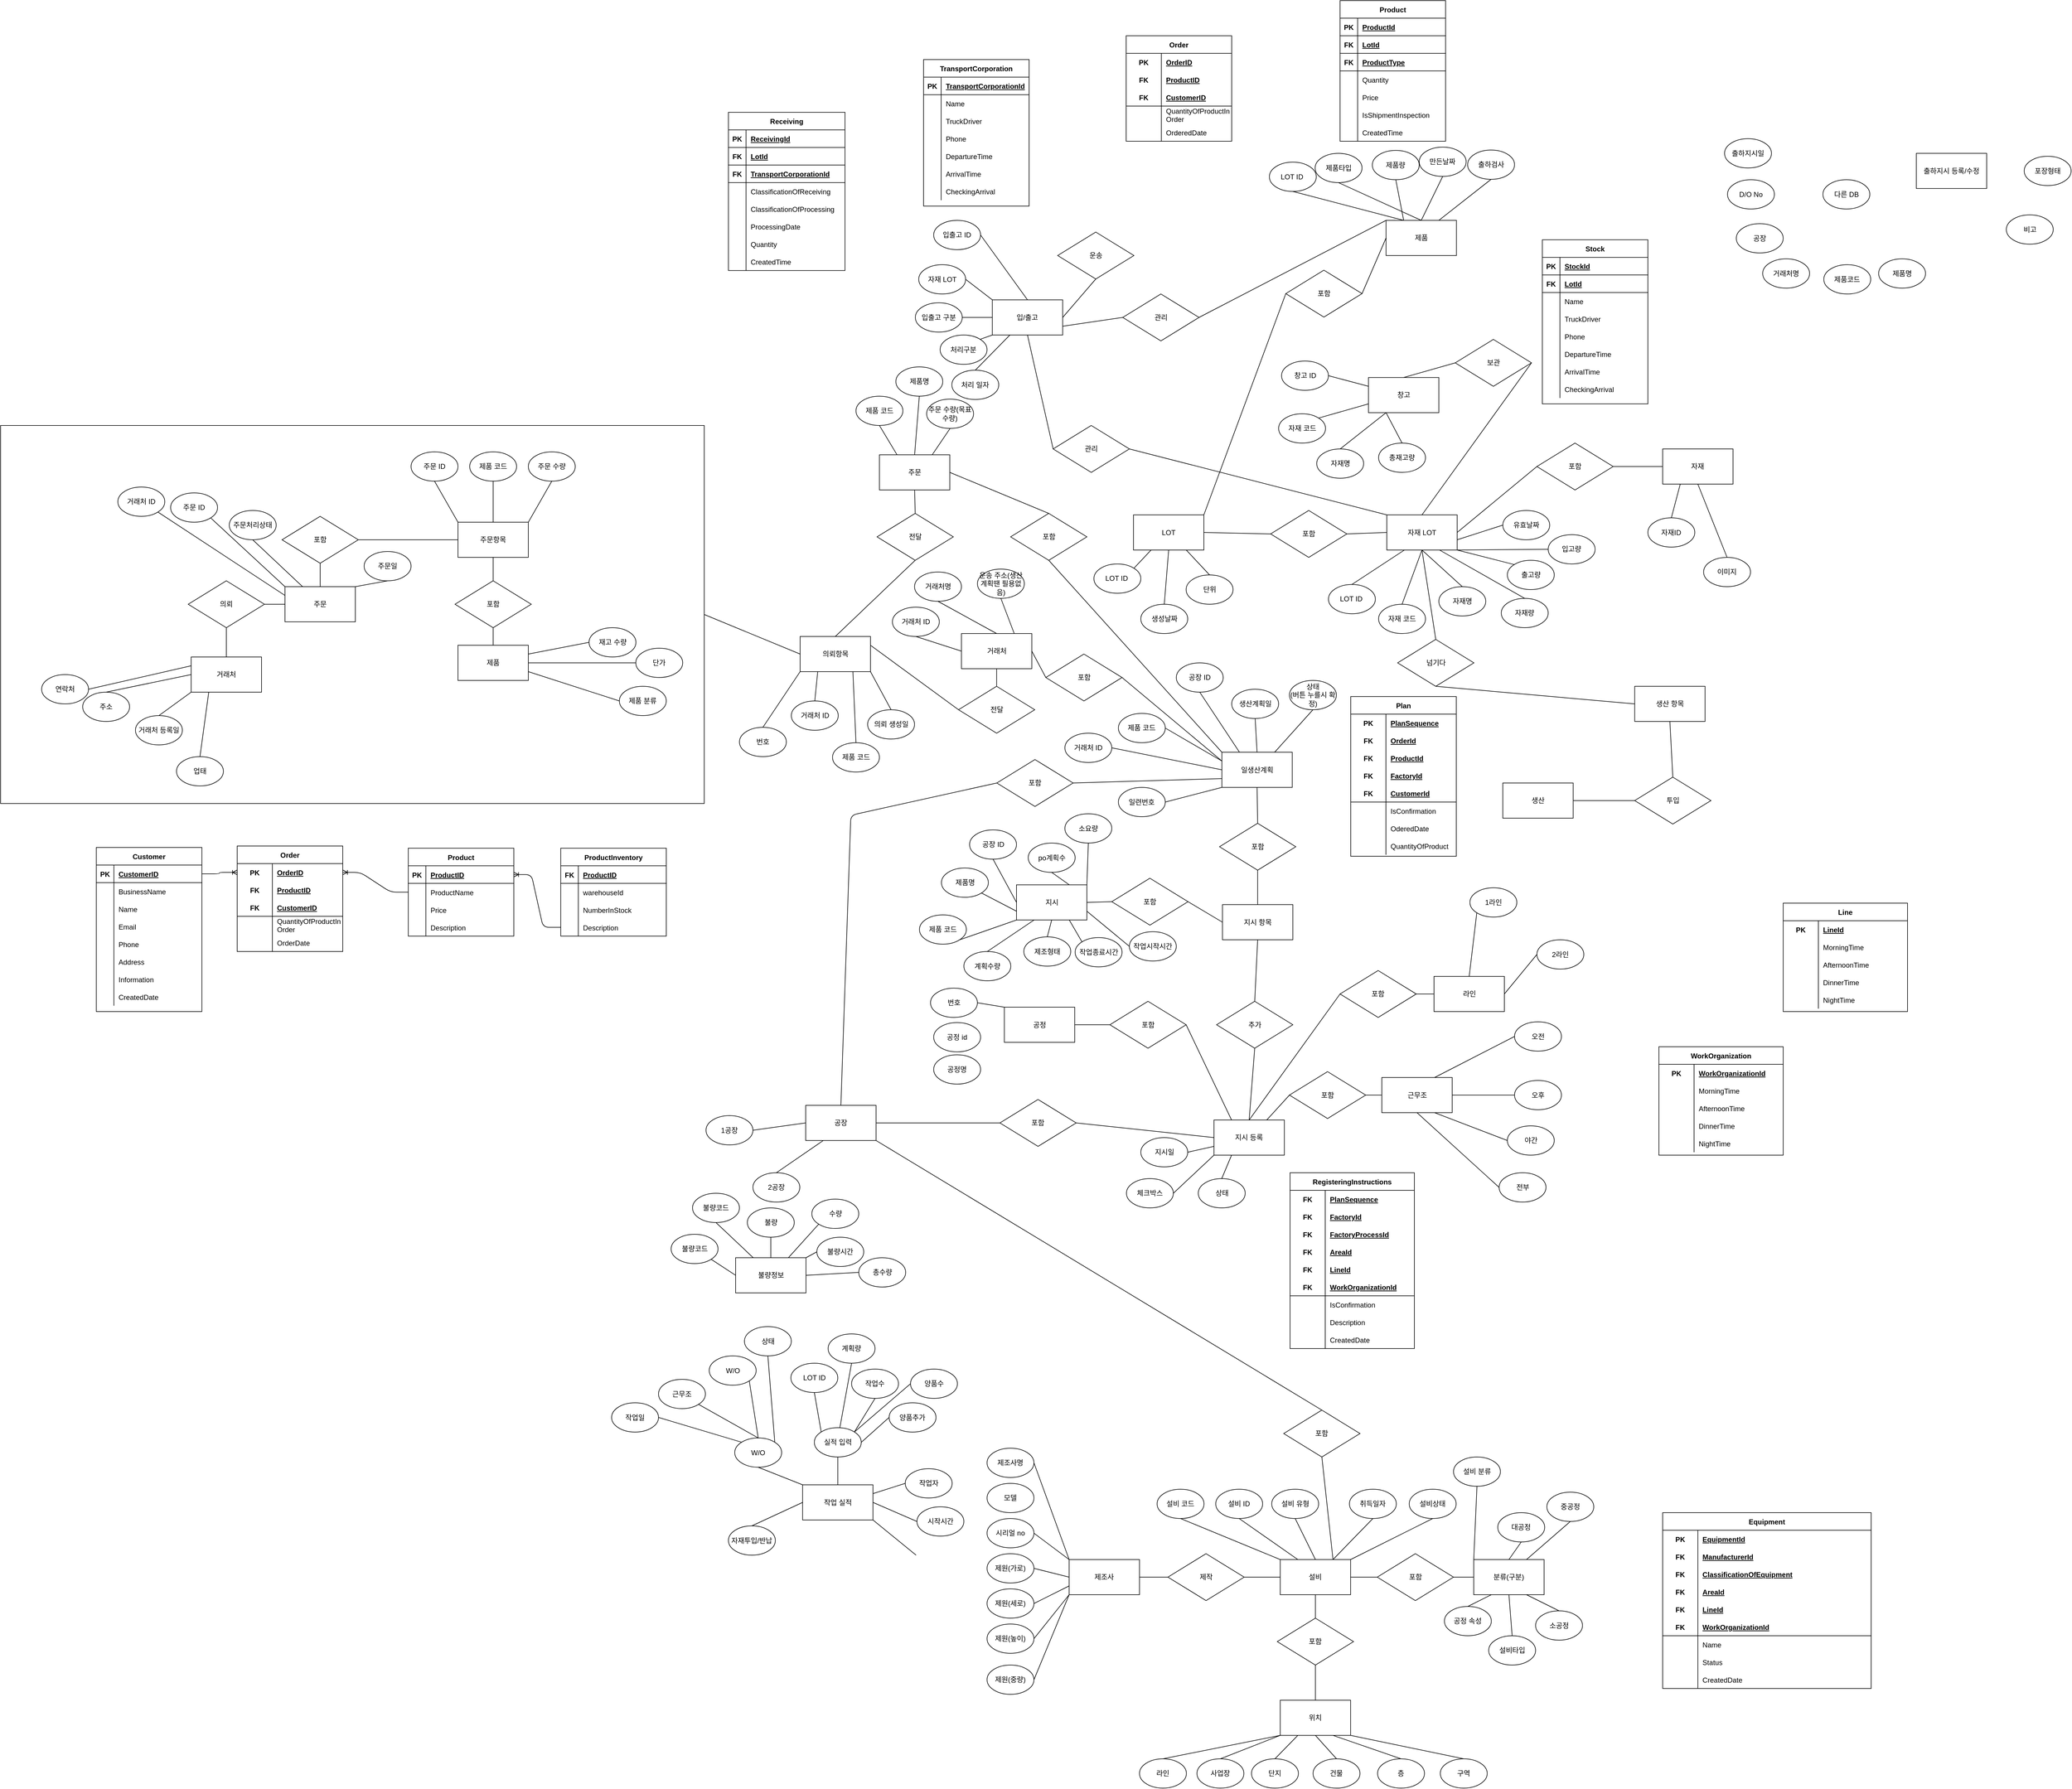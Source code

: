 <mxfile version="13.7.3" type="device"><diagram id="l2kTCHztSqn64e4Qd97k" name="Page-1"><mxGraphModel dx="2098" dy="887" grid="1" gridSize="10" guides="1" tooltips="1" connect="1" arrows="1" fold="1" page="1" pageScale="1" pageWidth="2339" pageHeight="3300" math="0" shadow="0"><root><mxCell id="0"/><mxCell id="1" parent="0"/><mxCell id="74k0z4KhEakQhLb1NFsl-576" value="Receiving" style="shape=table;startSize=30;container=1;collapsible=1;childLayout=tableLayout;fixedRows=1;rowLines=0;fontStyle=1;align=center;resizeLast=1;" vertex="1" parent="1"><mxGeometry x="1381.25" y="410.63" width="198.75" height="270" as="geometry"/></mxCell><mxCell id="74k0z4KhEakQhLb1NFsl-577" value="" style="shape=partialRectangle;collapsible=0;dropTarget=0;pointerEvents=0;fillColor=none;top=0;left=0;bottom=1;right=0;points=[[0,0.5],[1,0.5]];portConstraint=eastwest;" vertex="1" parent="74k0z4KhEakQhLb1NFsl-576"><mxGeometry y="30" width="198.75" height="30" as="geometry"/></mxCell><mxCell id="74k0z4KhEakQhLb1NFsl-578" value="PK" style="shape=partialRectangle;connectable=0;fillColor=none;top=0;left=0;bottom=0;right=0;fontStyle=1;overflow=hidden;" vertex="1" parent="74k0z4KhEakQhLb1NFsl-577"><mxGeometry width="30" height="30" as="geometry"/></mxCell><mxCell id="74k0z4KhEakQhLb1NFsl-579" value="ReceivingId" style="shape=partialRectangle;connectable=0;fillColor=none;top=0;left=0;bottom=0;right=0;align=left;spacingLeft=6;fontStyle=5;overflow=hidden;" vertex="1" parent="74k0z4KhEakQhLb1NFsl-577"><mxGeometry x="30" width="168.75" height="30" as="geometry"/></mxCell><mxCell id="74k0z4KhEakQhLb1NFsl-595" value="" style="shape=partialRectangle;collapsible=0;dropTarget=0;pointerEvents=0;fillColor=none;top=0;left=0;bottom=1;right=0;points=[[0,0.5],[1,0.5]];portConstraint=eastwest;" vertex="1" parent="74k0z4KhEakQhLb1NFsl-576"><mxGeometry y="60" width="198.75" height="30" as="geometry"/></mxCell><mxCell id="74k0z4KhEakQhLb1NFsl-596" value="FK" style="shape=partialRectangle;connectable=0;fillColor=none;top=0;left=0;bottom=0;right=0;fontStyle=1;overflow=hidden;" vertex="1" parent="74k0z4KhEakQhLb1NFsl-595"><mxGeometry width="30" height="30" as="geometry"/></mxCell><mxCell id="74k0z4KhEakQhLb1NFsl-597" value="LotId" style="shape=partialRectangle;connectable=0;fillColor=none;top=0;left=0;bottom=0;right=0;align=left;spacingLeft=6;fontStyle=5;overflow=hidden;" vertex="1" parent="74k0z4KhEakQhLb1NFsl-595"><mxGeometry x="30" width="168.75" height="30" as="geometry"/></mxCell><mxCell id="74k0z4KhEakQhLb1NFsl-598" value="" style="shape=partialRectangle;collapsible=0;dropTarget=0;pointerEvents=0;fillColor=none;top=0;left=0;bottom=1;right=0;points=[[0,0.5],[1,0.5]];portConstraint=eastwest;" vertex="1" parent="74k0z4KhEakQhLb1NFsl-576"><mxGeometry y="90" width="198.75" height="30" as="geometry"/></mxCell><mxCell id="74k0z4KhEakQhLb1NFsl-599" value="FK" style="shape=partialRectangle;connectable=0;fillColor=none;top=0;left=0;bottom=0;right=0;fontStyle=1;overflow=hidden;" vertex="1" parent="74k0z4KhEakQhLb1NFsl-598"><mxGeometry width="30" height="30" as="geometry"/></mxCell><mxCell id="74k0z4KhEakQhLb1NFsl-600" value="TransportCorporationId" style="shape=partialRectangle;connectable=0;fillColor=none;top=0;left=0;bottom=0;right=0;align=left;spacingLeft=6;fontStyle=5;overflow=hidden;" vertex="1" parent="74k0z4KhEakQhLb1NFsl-598"><mxGeometry x="30" width="168.75" height="30" as="geometry"/></mxCell><mxCell id="74k0z4KhEakQhLb1NFsl-589" value="" style="shape=partialRectangle;collapsible=0;dropTarget=0;pointerEvents=0;fillColor=none;top=0;left=0;bottom=0;right=0;points=[[0,0.5],[1,0.5]];portConstraint=eastwest;" vertex="1" parent="74k0z4KhEakQhLb1NFsl-576"><mxGeometry y="120" width="198.75" height="30" as="geometry"/></mxCell><mxCell id="74k0z4KhEakQhLb1NFsl-590" value="" style="shape=partialRectangle;connectable=0;fillColor=none;top=0;left=0;bottom=0;right=0;editable=1;overflow=hidden;" vertex="1" parent="74k0z4KhEakQhLb1NFsl-589"><mxGeometry width="30" height="30" as="geometry"/></mxCell><mxCell id="74k0z4KhEakQhLb1NFsl-591" value="ClassificationOfReceiving" style="shape=partialRectangle;connectable=0;fillColor=none;top=0;left=0;bottom=0;right=0;align=left;spacingLeft=6;overflow=hidden;" vertex="1" parent="74k0z4KhEakQhLb1NFsl-589"><mxGeometry x="30" width="168.75" height="30" as="geometry"/></mxCell><mxCell id="74k0z4KhEakQhLb1NFsl-601" value="" style="shape=partialRectangle;collapsible=0;dropTarget=0;pointerEvents=0;fillColor=none;top=0;left=0;bottom=0;right=0;points=[[0,0.5],[1,0.5]];portConstraint=eastwest;" vertex="1" parent="74k0z4KhEakQhLb1NFsl-576"><mxGeometry y="150" width="198.75" height="30" as="geometry"/></mxCell><mxCell id="74k0z4KhEakQhLb1NFsl-602" value="" style="shape=partialRectangle;connectable=0;fillColor=none;top=0;left=0;bottom=0;right=0;editable=1;overflow=hidden;" vertex="1" parent="74k0z4KhEakQhLb1NFsl-601"><mxGeometry width="30" height="30" as="geometry"/></mxCell><mxCell id="74k0z4KhEakQhLb1NFsl-603" value="ClassificationOfProcessing" style="shape=partialRectangle;connectable=0;fillColor=none;top=0;left=0;bottom=0;right=0;align=left;spacingLeft=6;overflow=hidden;" vertex="1" parent="74k0z4KhEakQhLb1NFsl-601"><mxGeometry x="30" width="168.75" height="30" as="geometry"/></mxCell><mxCell id="74k0z4KhEakQhLb1NFsl-592" value="" style="shape=partialRectangle;collapsible=0;dropTarget=0;pointerEvents=0;fillColor=none;top=0;left=0;bottom=0;right=0;points=[[0,0.5],[1,0.5]];portConstraint=eastwest;" vertex="1" parent="74k0z4KhEakQhLb1NFsl-576"><mxGeometry y="180" width="198.75" height="30" as="geometry"/></mxCell><mxCell id="74k0z4KhEakQhLb1NFsl-593" value="" style="shape=partialRectangle;connectable=0;fillColor=none;top=0;left=0;bottom=0;right=0;editable=1;overflow=hidden;" vertex="1" parent="74k0z4KhEakQhLb1NFsl-592"><mxGeometry width="30" height="30" as="geometry"/></mxCell><mxCell id="74k0z4KhEakQhLb1NFsl-594" value="ProcessingDate" style="shape=partialRectangle;connectable=0;fillColor=none;top=0;left=0;bottom=0;right=0;align=left;spacingLeft=6;overflow=hidden;" vertex="1" parent="74k0z4KhEakQhLb1NFsl-592"><mxGeometry x="30" width="168.75" height="30" as="geometry"/></mxCell><mxCell id="74k0z4KhEakQhLb1NFsl-797" value="" style="shape=partialRectangle;collapsible=0;dropTarget=0;pointerEvents=0;fillColor=none;top=0;left=0;bottom=0;right=0;points=[[0,0.5],[1,0.5]];portConstraint=eastwest;" vertex="1" parent="74k0z4KhEakQhLb1NFsl-576"><mxGeometry y="210" width="198.75" height="30" as="geometry"/></mxCell><mxCell id="74k0z4KhEakQhLb1NFsl-798" value="" style="shape=partialRectangle;connectable=0;fillColor=none;top=0;left=0;bottom=0;right=0;editable=1;overflow=hidden;" vertex="1" parent="74k0z4KhEakQhLb1NFsl-797"><mxGeometry width="30" height="30" as="geometry"/></mxCell><mxCell id="74k0z4KhEakQhLb1NFsl-799" value="Quantity" style="shape=partialRectangle;connectable=0;fillColor=none;top=0;left=0;bottom=0;right=0;align=left;spacingLeft=6;overflow=hidden;" vertex="1" parent="74k0z4KhEakQhLb1NFsl-797"><mxGeometry x="30" width="168.75" height="30" as="geometry"/></mxCell><mxCell id="74k0z4KhEakQhLb1NFsl-800" value="" style="shape=partialRectangle;collapsible=0;dropTarget=0;pointerEvents=0;fillColor=none;top=0;left=0;bottom=0;right=0;points=[[0,0.5],[1,0.5]];portConstraint=eastwest;" vertex="1" parent="74k0z4KhEakQhLb1NFsl-576"><mxGeometry y="240" width="198.75" height="30" as="geometry"/></mxCell><mxCell id="74k0z4KhEakQhLb1NFsl-801" value="" style="shape=partialRectangle;connectable=0;fillColor=none;top=0;left=0;bottom=0;right=0;editable=1;overflow=hidden;" vertex="1" parent="74k0z4KhEakQhLb1NFsl-800"><mxGeometry width="30" height="30" as="geometry"/></mxCell><mxCell id="74k0z4KhEakQhLb1NFsl-802" value="CreatedTime" style="shape=partialRectangle;connectable=0;fillColor=none;top=0;left=0;bottom=0;right=0;align=left;spacingLeft=6;overflow=hidden;" vertex="1" parent="74k0z4KhEakQhLb1NFsl-800"><mxGeometry x="30" width="168.75" height="30" as="geometry"/></mxCell><mxCell id="74k0z4KhEakQhLb1NFsl-607" value="Product" style="shape=table;startSize=30;container=1;collapsible=1;childLayout=tableLayout;fixedRows=1;rowLines=0;fontStyle=1;align=center;resizeLast=1;" vertex="1" parent="1"><mxGeometry x="2424.25" y="220" width="180" height="240" as="geometry"/></mxCell><mxCell id="74k0z4KhEakQhLb1NFsl-608" value="" style="shape=partialRectangle;collapsible=0;dropTarget=0;pointerEvents=0;fillColor=none;top=0;left=0;bottom=1;right=0;points=[[0,0.5],[1,0.5]];portConstraint=eastwest;" vertex="1" parent="74k0z4KhEakQhLb1NFsl-607"><mxGeometry y="30" width="180" height="30" as="geometry"/></mxCell><mxCell id="74k0z4KhEakQhLb1NFsl-609" value="PK" style="shape=partialRectangle;connectable=0;fillColor=none;top=0;left=0;bottom=0;right=0;fontStyle=1;overflow=hidden;" vertex="1" parent="74k0z4KhEakQhLb1NFsl-608"><mxGeometry width="30" height="30" as="geometry"/></mxCell><mxCell id="74k0z4KhEakQhLb1NFsl-610" value="ProductId" style="shape=partialRectangle;connectable=0;fillColor=none;top=0;left=0;bottom=0;right=0;align=left;spacingLeft=6;fontStyle=5;overflow=hidden;" vertex="1" parent="74k0z4KhEakQhLb1NFsl-608"><mxGeometry x="30" width="150" height="30" as="geometry"/></mxCell><mxCell id="74k0z4KhEakQhLb1NFsl-629" value="" style="shape=partialRectangle;collapsible=0;dropTarget=0;pointerEvents=0;fillColor=none;top=0;left=0;bottom=1;right=0;points=[[0,0.5],[1,0.5]];portConstraint=eastwest;" vertex="1" parent="74k0z4KhEakQhLb1NFsl-607"><mxGeometry y="60" width="180" height="30" as="geometry"/></mxCell><mxCell id="74k0z4KhEakQhLb1NFsl-630" value="FK" style="shape=partialRectangle;connectable=0;fillColor=none;top=0;left=0;bottom=0;right=0;fontStyle=1;overflow=hidden;" vertex="1" parent="74k0z4KhEakQhLb1NFsl-629"><mxGeometry width="30" height="30" as="geometry"/></mxCell><mxCell id="74k0z4KhEakQhLb1NFsl-631" value="LotId" style="shape=partialRectangle;connectable=0;fillColor=none;top=0;left=0;bottom=0;right=0;align=left;spacingLeft=6;fontStyle=5;overflow=hidden;" vertex="1" parent="74k0z4KhEakQhLb1NFsl-629"><mxGeometry x="30" width="150" height="30" as="geometry"/></mxCell><mxCell id="74k0z4KhEakQhLb1NFsl-632" value="" style="shape=partialRectangle;collapsible=0;dropTarget=0;pointerEvents=0;fillColor=none;top=0;left=0;bottom=1;right=0;points=[[0,0.5],[1,0.5]];portConstraint=eastwest;" vertex="1" parent="74k0z4KhEakQhLb1NFsl-607"><mxGeometry y="90" width="180" height="30" as="geometry"/></mxCell><mxCell id="74k0z4KhEakQhLb1NFsl-633" value="FK" style="shape=partialRectangle;connectable=0;fillColor=none;top=0;left=0;bottom=0;right=0;fontStyle=1;overflow=hidden;" vertex="1" parent="74k0z4KhEakQhLb1NFsl-632"><mxGeometry width="30" height="30" as="geometry"/></mxCell><mxCell id="74k0z4KhEakQhLb1NFsl-634" value="ProductType" style="shape=partialRectangle;connectable=0;fillColor=none;top=0;left=0;bottom=0;right=0;align=left;spacingLeft=6;fontStyle=5;overflow=hidden;" vertex="1" parent="74k0z4KhEakQhLb1NFsl-632"><mxGeometry x="30" width="150" height="30" as="geometry"/></mxCell><mxCell id="74k0z4KhEakQhLb1NFsl-614" value="" style="shape=partialRectangle;collapsible=0;dropTarget=0;pointerEvents=0;fillColor=none;top=0;left=0;bottom=0;right=0;points=[[0,0.5],[1,0.5]];portConstraint=eastwest;" vertex="1" parent="74k0z4KhEakQhLb1NFsl-607"><mxGeometry y="120" width="180" height="30" as="geometry"/></mxCell><mxCell id="74k0z4KhEakQhLb1NFsl-615" value="" style="shape=partialRectangle;connectable=0;fillColor=none;top=0;left=0;bottom=0;right=0;editable=1;overflow=hidden;" vertex="1" parent="74k0z4KhEakQhLb1NFsl-614"><mxGeometry width="30" height="30" as="geometry"/></mxCell><mxCell id="74k0z4KhEakQhLb1NFsl-616" value="Quantity" style="shape=partialRectangle;connectable=0;fillColor=none;top=0;left=0;bottom=0;right=0;align=left;spacingLeft=6;overflow=hidden;" vertex="1" parent="74k0z4KhEakQhLb1NFsl-614"><mxGeometry x="30" width="150" height="30" as="geometry"/></mxCell><mxCell id="74k0z4KhEakQhLb1NFsl-657" value="" style="shape=partialRectangle;collapsible=0;dropTarget=0;pointerEvents=0;fillColor=none;top=0;left=0;bottom=0;right=0;points=[[0,0.5],[1,0.5]];portConstraint=eastwest;" vertex="1" parent="74k0z4KhEakQhLb1NFsl-607"><mxGeometry y="150" width="180" height="30" as="geometry"/></mxCell><mxCell id="74k0z4KhEakQhLb1NFsl-658" value="" style="shape=partialRectangle;connectable=0;fillColor=none;top=0;left=0;bottom=0;right=0;editable=1;overflow=hidden;" vertex="1" parent="74k0z4KhEakQhLb1NFsl-657"><mxGeometry width="30" height="30" as="geometry"/></mxCell><mxCell id="74k0z4KhEakQhLb1NFsl-659" value="Price" style="shape=partialRectangle;connectable=0;fillColor=none;top=0;left=0;bottom=0;right=0;align=left;spacingLeft=6;overflow=hidden;" vertex="1" parent="74k0z4KhEakQhLb1NFsl-657"><mxGeometry x="30" width="150" height="30" as="geometry"/></mxCell><mxCell id="74k0z4KhEakQhLb1NFsl-617" value="" style="shape=partialRectangle;collapsible=0;dropTarget=0;pointerEvents=0;fillColor=none;top=0;left=0;bottom=0;right=0;points=[[0,0.5],[1,0.5]];portConstraint=eastwest;" vertex="1" parent="74k0z4KhEakQhLb1NFsl-607"><mxGeometry y="180" width="180" height="30" as="geometry"/></mxCell><mxCell id="74k0z4KhEakQhLb1NFsl-618" value="" style="shape=partialRectangle;connectable=0;fillColor=none;top=0;left=0;bottom=0;right=0;editable=1;overflow=hidden;" vertex="1" parent="74k0z4KhEakQhLb1NFsl-617"><mxGeometry width="30" height="30" as="geometry"/></mxCell><mxCell id="74k0z4KhEakQhLb1NFsl-619" value="IsShipmentInspection" style="shape=partialRectangle;connectable=0;fillColor=none;top=0;left=0;bottom=0;right=0;align=left;spacingLeft=6;overflow=hidden;" vertex="1" parent="74k0z4KhEakQhLb1NFsl-617"><mxGeometry x="30" width="150" height="30" as="geometry"/></mxCell><mxCell id="74k0z4KhEakQhLb1NFsl-620" value="" style="shape=partialRectangle;collapsible=0;dropTarget=0;pointerEvents=0;fillColor=none;top=0;left=0;bottom=0;right=0;points=[[0,0.5],[1,0.5]];portConstraint=eastwest;" vertex="1" parent="74k0z4KhEakQhLb1NFsl-607"><mxGeometry y="210" width="180" height="30" as="geometry"/></mxCell><mxCell id="74k0z4KhEakQhLb1NFsl-621" value="" style="shape=partialRectangle;connectable=0;fillColor=none;top=0;left=0;bottom=0;right=0;editable=1;overflow=hidden;" vertex="1" parent="74k0z4KhEakQhLb1NFsl-620"><mxGeometry width="30" height="30" as="geometry"/></mxCell><mxCell id="74k0z4KhEakQhLb1NFsl-622" value="CreatedTime" style="shape=partialRectangle;connectable=0;fillColor=none;top=0;left=0;bottom=0;right=0;align=left;spacingLeft=6;overflow=hidden;" vertex="1" parent="74k0z4KhEakQhLb1NFsl-620"><mxGeometry x="30" width="150" height="30" as="geometry"/></mxCell><mxCell id="74k0z4KhEakQhLb1NFsl-635" value="Stock" style="shape=table;startSize=30;container=1;collapsible=1;childLayout=tableLayout;fixedRows=1;rowLines=0;fontStyle=1;align=center;resizeLast=1;" vertex="1" parent="1"><mxGeometry x="2769.25" y="628.13" width="180" height="280" as="geometry"/></mxCell><mxCell id="74k0z4KhEakQhLb1NFsl-660" value="" style="shape=partialRectangle;collapsible=0;dropTarget=0;pointerEvents=0;fillColor=none;top=0;left=0;bottom=1;right=0;points=[[0,0.5],[1,0.5]];portConstraint=eastwest;" vertex="1" parent="74k0z4KhEakQhLb1NFsl-635"><mxGeometry y="30" width="180" height="30" as="geometry"/></mxCell><mxCell id="74k0z4KhEakQhLb1NFsl-661" value="PK" style="shape=partialRectangle;connectable=0;fillColor=none;top=0;left=0;bottom=0;right=0;fontStyle=1;overflow=hidden;" vertex="1" parent="74k0z4KhEakQhLb1NFsl-660"><mxGeometry width="30" height="30" as="geometry"/></mxCell><mxCell id="74k0z4KhEakQhLb1NFsl-662" value="StockId" style="shape=partialRectangle;connectable=0;fillColor=none;top=0;left=0;bottom=0;right=0;align=left;spacingLeft=6;fontStyle=5;overflow=hidden;" vertex="1" parent="74k0z4KhEakQhLb1NFsl-660"><mxGeometry x="30" width="150" height="30" as="geometry"/></mxCell><mxCell id="74k0z4KhEakQhLb1NFsl-636" value="" style="shape=partialRectangle;collapsible=0;dropTarget=0;pointerEvents=0;fillColor=none;top=0;left=0;bottom=1;right=0;points=[[0,0.5],[1,0.5]];portConstraint=eastwest;" vertex="1" parent="74k0z4KhEakQhLb1NFsl-635"><mxGeometry y="60" width="180" height="30" as="geometry"/></mxCell><mxCell id="74k0z4KhEakQhLb1NFsl-637" value="FK" style="shape=partialRectangle;connectable=0;fillColor=none;top=0;left=0;bottom=0;right=0;fontStyle=1;overflow=hidden;" vertex="1" parent="74k0z4KhEakQhLb1NFsl-636"><mxGeometry width="30" height="30" as="geometry"/></mxCell><mxCell id="74k0z4KhEakQhLb1NFsl-638" value="LotId" style="shape=partialRectangle;connectable=0;fillColor=none;top=0;left=0;bottom=0;right=0;align=left;spacingLeft=6;fontStyle=5;overflow=hidden;" vertex="1" parent="74k0z4KhEakQhLb1NFsl-636"><mxGeometry x="30" width="150" height="30" as="geometry"/></mxCell><mxCell id="74k0z4KhEakQhLb1NFsl-639" value="" style="shape=partialRectangle;collapsible=0;dropTarget=0;pointerEvents=0;fillColor=none;top=0;left=0;bottom=0;right=0;points=[[0,0.5],[1,0.5]];portConstraint=eastwest;" vertex="1" parent="74k0z4KhEakQhLb1NFsl-635"><mxGeometry y="90" width="180" height="30" as="geometry"/></mxCell><mxCell id="74k0z4KhEakQhLb1NFsl-640" value="" style="shape=partialRectangle;connectable=0;fillColor=none;top=0;left=0;bottom=0;right=0;editable=1;overflow=hidden;" vertex="1" parent="74k0z4KhEakQhLb1NFsl-639"><mxGeometry width="30" height="30" as="geometry"/></mxCell><mxCell id="74k0z4KhEakQhLb1NFsl-641" value="Name" style="shape=partialRectangle;connectable=0;fillColor=none;top=0;left=0;bottom=0;right=0;align=left;spacingLeft=6;overflow=hidden;" vertex="1" parent="74k0z4KhEakQhLb1NFsl-639"><mxGeometry x="30" width="150" height="30" as="geometry"/></mxCell><mxCell id="74k0z4KhEakQhLb1NFsl-642" value="" style="shape=partialRectangle;collapsible=0;dropTarget=0;pointerEvents=0;fillColor=none;top=0;left=0;bottom=0;right=0;points=[[0,0.5],[1,0.5]];portConstraint=eastwest;" vertex="1" parent="74k0z4KhEakQhLb1NFsl-635"><mxGeometry y="120" width="180" height="30" as="geometry"/></mxCell><mxCell id="74k0z4KhEakQhLb1NFsl-643" value="" style="shape=partialRectangle;connectable=0;fillColor=none;top=0;left=0;bottom=0;right=0;editable=1;overflow=hidden;" vertex="1" parent="74k0z4KhEakQhLb1NFsl-642"><mxGeometry width="30" height="30" as="geometry"/></mxCell><mxCell id="74k0z4KhEakQhLb1NFsl-644" value="TruckDriver" style="shape=partialRectangle;connectable=0;fillColor=none;top=0;left=0;bottom=0;right=0;align=left;spacingLeft=6;overflow=hidden;" vertex="1" parent="74k0z4KhEakQhLb1NFsl-642"><mxGeometry x="30" width="150" height="30" as="geometry"/></mxCell><mxCell id="74k0z4KhEakQhLb1NFsl-645" value="" style="shape=partialRectangle;collapsible=0;dropTarget=0;pointerEvents=0;fillColor=none;top=0;left=0;bottom=0;right=0;points=[[0,0.5],[1,0.5]];portConstraint=eastwest;" vertex="1" parent="74k0z4KhEakQhLb1NFsl-635"><mxGeometry y="150" width="180" height="30" as="geometry"/></mxCell><mxCell id="74k0z4KhEakQhLb1NFsl-646" value="" style="shape=partialRectangle;connectable=0;fillColor=none;top=0;left=0;bottom=0;right=0;editable=1;overflow=hidden;" vertex="1" parent="74k0z4KhEakQhLb1NFsl-645"><mxGeometry width="30" height="30" as="geometry"/></mxCell><mxCell id="74k0z4KhEakQhLb1NFsl-647" value="Phone" style="shape=partialRectangle;connectable=0;fillColor=none;top=0;left=0;bottom=0;right=0;align=left;spacingLeft=6;overflow=hidden;" vertex="1" parent="74k0z4KhEakQhLb1NFsl-645"><mxGeometry x="30" width="150" height="30" as="geometry"/></mxCell><mxCell id="74k0z4KhEakQhLb1NFsl-648" value="" style="shape=partialRectangle;collapsible=0;dropTarget=0;pointerEvents=0;fillColor=none;top=0;left=0;bottom=0;right=0;points=[[0,0.5],[1,0.5]];portConstraint=eastwest;" vertex="1" parent="74k0z4KhEakQhLb1NFsl-635"><mxGeometry y="180" width="180" height="30" as="geometry"/></mxCell><mxCell id="74k0z4KhEakQhLb1NFsl-649" value="" style="shape=partialRectangle;connectable=0;fillColor=none;top=0;left=0;bottom=0;right=0;editable=1;overflow=hidden;" vertex="1" parent="74k0z4KhEakQhLb1NFsl-648"><mxGeometry width="30" height="30" as="geometry"/></mxCell><mxCell id="74k0z4KhEakQhLb1NFsl-650" value="DepartureTime" style="shape=partialRectangle;connectable=0;fillColor=none;top=0;left=0;bottom=0;right=0;align=left;spacingLeft=6;overflow=hidden;" vertex="1" parent="74k0z4KhEakQhLb1NFsl-648"><mxGeometry x="30" width="150" height="30" as="geometry"/></mxCell><mxCell id="74k0z4KhEakQhLb1NFsl-651" value="" style="shape=partialRectangle;collapsible=0;dropTarget=0;pointerEvents=0;fillColor=none;top=0;left=0;bottom=0;right=0;points=[[0,0.5],[1,0.5]];portConstraint=eastwest;" vertex="1" parent="74k0z4KhEakQhLb1NFsl-635"><mxGeometry y="210" width="180" height="30" as="geometry"/></mxCell><mxCell id="74k0z4KhEakQhLb1NFsl-652" value="" style="shape=partialRectangle;connectable=0;fillColor=none;top=0;left=0;bottom=0;right=0;editable=1;overflow=hidden;" vertex="1" parent="74k0z4KhEakQhLb1NFsl-651"><mxGeometry width="30" height="30" as="geometry"/></mxCell><mxCell id="74k0z4KhEakQhLb1NFsl-653" value="ArrivalTime" style="shape=partialRectangle;connectable=0;fillColor=none;top=0;left=0;bottom=0;right=0;align=left;spacingLeft=6;overflow=hidden;" vertex="1" parent="74k0z4KhEakQhLb1NFsl-651"><mxGeometry x="30" width="150" height="30" as="geometry"/></mxCell><mxCell id="74k0z4KhEakQhLb1NFsl-654" value="" style="shape=partialRectangle;collapsible=0;dropTarget=0;pointerEvents=0;fillColor=none;top=0;left=0;bottom=0;right=0;points=[[0,0.5],[1,0.5]];portConstraint=eastwest;" vertex="1" parent="74k0z4KhEakQhLb1NFsl-635"><mxGeometry y="240" width="180" height="30" as="geometry"/></mxCell><mxCell id="74k0z4KhEakQhLb1NFsl-655" value="" style="shape=partialRectangle;connectable=0;fillColor=none;top=0;left=0;bottom=0;right=0;editable=1;overflow=hidden;" vertex="1" parent="74k0z4KhEakQhLb1NFsl-654"><mxGeometry width="30" height="30" as="geometry"/></mxCell><mxCell id="74k0z4KhEakQhLb1NFsl-656" value="CheckingArrival" style="shape=partialRectangle;connectable=0;fillColor=none;top=0;left=0;bottom=0;right=0;align=left;spacingLeft=6;overflow=hidden;" vertex="1" parent="74k0z4KhEakQhLb1NFsl-654"><mxGeometry x="30" width="150" height="30" as="geometry"/></mxCell><mxCell id="74k0z4KhEakQhLb1NFsl-420" value="TransportCorporation" style="shape=table;startSize=30;container=1;collapsible=1;childLayout=tableLayout;fixedRows=1;rowLines=0;fontStyle=1;align=center;resizeLast=1;" vertex="1" parent="1"><mxGeometry x="1714" y="320.63" width="180" height="250" as="geometry"/></mxCell><mxCell id="74k0z4KhEakQhLb1NFsl-421" value="" style="shape=partialRectangle;collapsible=0;dropTarget=0;pointerEvents=0;fillColor=none;top=0;left=0;bottom=1;right=0;points=[[0,0.5],[1,0.5]];portConstraint=eastwest;" vertex="1" parent="74k0z4KhEakQhLb1NFsl-420"><mxGeometry y="30" width="180" height="30" as="geometry"/></mxCell><mxCell id="74k0z4KhEakQhLb1NFsl-422" value="PK" style="shape=partialRectangle;connectable=0;fillColor=none;top=0;left=0;bottom=0;right=0;fontStyle=1;overflow=hidden;" vertex="1" parent="74k0z4KhEakQhLb1NFsl-421"><mxGeometry width="30" height="30" as="geometry"/></mxCell><mxCell id="74k0z4KhEakQhLb1NFsl-423" value="TransportCorporationId" style="shape=partialRectangle;connectable=0;fillColor=none;top=0;left=0;bottom=0;right=0;align=left;spacingLeft=6;fontStyle=5;overflow=hidden;" vertex="1" parent="74k0z4KhEakQhLb1NFsl-421"><mxGeometry x="30" width="150" height="30" as="geometry"/></mxCell><mxCell id="74k0z4KhEakQhLb1NFsl-424" value="" style="shape=partialRectangle;collapsible=0;dropTarget=0;pointerEvents=0;fillColor=none;top=0;left=0;bottom=0;right=0;points=[[0,0.5],[1,0.5]];portConstraint=eastwest;" vertex="1" parent="74k0z4KhEakQhLb1NFsl-420"><mxGeometry y="60" width="180" height="30" as="geometry"/></mxCell><mxCell id="74k0z4KhEakQhLb1NFsl-425" value="" style="shape=partialRectangle;connectable=0;fillColor=none;top=0;left=0;bottom=0;right=0;editable=1;overflow=hidden;" vertex="1" parent="74k0z4KhEakQhLb1NFsl-424"><mxGeometry width="30" height="30" as="geometry"/></mxCell><mxCell id="74k0z4KhEakQhLb1NFsl-426" value="Name" style="shape=partialRectangle;connectable=0;fillColor=none;top=0;left=0;bottom=0;right=0;align=left;spacingLeft=6;overflow=hidden;" vertex="1" parent="74k0z4KhEakQhLb1NFsl-424"><mxGeometry x="30" width="150" height="30" as="geometry"/></mxCell><mxCell id="74k0z4KhEakQhLb1NFsl-427" value="" style="shape=partialRectangle;collapsible=0;dropTarget=0;pointerEvents=0;fillColor=none;top=0;left=0;bottom=0;right=0;points=[[0,0.5],[1,0.5]];portConstraint=eastwest;" vertex="1" parent="74k0z4KhEakQhLb1NFsl-420"><mxGeometry y="90" width="180" height="30" as="geometry"/></mxCell><mxCell id="74k0z4KhEakQhLb1NFsl-428" value="" style="shape=partialRectangle;connectable=0;fillColor=none;top=0;left=0;bottom=0;right=0;editable=1;overflow=hidden;" vertex="1" parent="74k0z4KhEakQhLb1NFsl-427"><mxGeometry width="30" height="30" as="geometry"/></mxCell><mxCell id="74k0z4KhEakQhLb1NFsl-429" value="TruckDriver" style="shape=partialRectangle;connectable=0;fillColor=none;top=0;left=0;bottom=0;right=0;align=left;spacingLeft=6;overflow=hidden;" vertex="1" parent="74k0z4KhEakQhLb1NFsl-427"><mxGeometry x="30" width="150" height="30" as="geometry"/></mxCell><mxCell id="74k0z4KhEakQhLb1NFsl-430" value="" style="shape=partialRectangle;collapsible=0;dropTarget=0;pointerEvents=0;fillColor=none;top=0;left=0;bottom=0;right=0;points=[[0,0.5],[1,0.5]];portConstraint=eastwest;" vertex="1" parent="74k0z4KhEakQhLb1NFsl-420"><mxGeometry y="120" width="180" height="30" as="geometry"/></mxCell><mxCell id="74k0z4KhEakQhLb1NFsl-431" value="" style="shape=partialRectangle;connectable=0;fillColor=none;top=0;left=0;bottom=0;right=0;editable=1;overflow=hidden;" vertex="1" parent="74k0z4KhEakQhLb1NFsl-430"><mxGeometry width="30" height="30" as="geometry"/></mxCell><mxCell id="74k0z4KhEakQhLb1NFsl-432" value="Phone" style="shape=partialRectangle;connectable=0;fillColor=none;top=0;left=0;bottom=0;right=0;align=left;spacingLeft=6;overflow=hidden;" vertex="1" parent="74k0z4KhEakQhLb1NFsl-430"><mxGeometry x="30" width="150" height="30" as="geometry"/></mxCell><mxCell id="74k0z4KhEakQhLb1NFsl-570" value="" style="shape=partialRectangle;collapsible=0;dropTarget=0;pointerEvents=0;fillColor=none;top=0;left=0;bottom=0;right=0;points=[[0,0.5],[1,0.5]];portConstraint=eastwest;" vertex="1" parent="74k0z4KhEakQhLb1NFsl-420"><mxGeometry y="150" width="180" height="30" as="geometry"/></mxCell><mxCell id="74k0z4KhEakQhLb1NFsl-571" value="" style="shape=partialRectangle;connectable=0;fillColor=none;top=0;left=0;bottom=0;right=0;editable=1;overflow=hidden;" vertex="1" parent="74k0z4KhEakQhLb1NFsl-570"><mxGeometry width="30" height="30" as="geometry"/></mxCell><mxCell id="74k0z4KhEakQhLb1NFsl-572" value="DepartureTime" style="shape=partialRectangle;connectable=0;fillColor=none;top=0;left=0;bottom=0;right=0;align=left;spacingLeft=6;overflow=hidden;" vertex="1" parent="74k0z4KhEakQhLb1NFsl-570"><mxGeometry x="30" width="150" height="30" as="geometry"/></mxCell><mxCell id="74k0z4KhEakQhLb1NFsl-573" value="" style="shape=partialRectangle;collapsible=0;dropTarget=0;pointerEvents=0;fillColor=none;top=0;left=0;bottom=0;right=0;points=[[0,0.5],[1,0.5]];portConstraint=eastwest;" vertex="1" parent="74k0z4KhEakQhLb1NFsl-420"><mxGeometry y="180" width="180" height="30" as="geometry"/></mxCell><mxCell id="74k0z4KhEakQhLb1NFsl-574" value="" style="shape=partialRectangle;connectable=0;fillColor=none;top=0;left=0;bottom=0;right=0;editable=1;overflow=hidden;" vertex="1" parent="74k0z4KhEakQhLb1NFsl-573"><mxGeometry width="30" height="30" as="geometry"/></mxCell><mxCell id="74k0z4KhEakQhLb1NFsl-575" value="ArrivalTime" style="shape=partialRectangle;connectable=0;fillColor=none;top=0;left=0;bottom=0;right=0;align=left;spacingLeft=6;overflow=hidden;" vertex="1" parent="74k0z4KhEakQhLb1NFsl-573"><mxGeometry x="30" width="150" height="30" as="geometry"/></mxCell><mxCell id="74k0z4KhEakQhLb1NFsl-604" value="" style="shape=partialRectangle;collapsible=0;dropTarget=0;pointerEvents=0;fillColor=none;top=0;left=0;bottom=0;right=0;points=[[0,0.5],[1,0.5]];portConstraint=eastwest;" vertex="1" parent="74k0z4KhEakQhLb1NFsl-420"><mxGeometry y="210" width="180" height="30" as="geometry"/></mxCell><mxCell id="74k0z4KhEakQhLb1NFsl-605" value="" style="shape=partialRectangle;connectable=0;fillColor=none;top=0;left=0;bottom=0;right=0;editable=1;overflow=hidden;" vertex="1" parent="74k0z4KhEakQhLb1NFsl-604"><mxGeometry width="30" height="30" as="geometry"/></mxCell><mxCell id="74k0z4KhEakQhLb1NFsl-606" value="CheckingArrival" style="shape=partialRectangle;connectable=0;fillColor=none;top=0;left=0;bottom=0;right=0;align=left;spacingLeft=6;overflow=hidden;" vertex="1" parent="74k0z4KhEakQhLb1NFsl-604"><mxGeometry x="30" width="150" height="30" as="geometry"/></mxCell><mxCell id="74k0z4KhEakQhLb1NFsl-663" value="Order" style="shape=table;startSize=30;container=1;collapsible=1;childLayout=tableLayout;fixedRows=1;rowLines=0;fontStyle=1;align=center;resizeLast=1;" vertex="1" parent="1"><mxGeometry x="2059.5" y="280" width="180" height="180" as="geometry"/></mxCell><mxCell id="74k0z4KhEakQhLb1NFsl-664" value="" style="shape=partialRectangle;collapsible=0;dropTarget=0;pointerEvents=0;fillColor=none;top=0;left=0;bottom=0;right=0;points=[[0,0.5],[1,0.5]];portConstraint=eastwest;" vertex="1" parent="74k0z4KhEakQhLb1NFsl-663"><mxGeometry y="30" width="180" height="30" as="geometry"/></mxCell><mxCell id="74k0z4KhEakQhLb1NFsl-665" value="PK" style="shape=partialRectangle;connectable=0;fillColor=none;top=0;left=0;bottom=0;right=0;fontStyle=1;overflow=hidden;" vertex="1" parent="74k0z4KhEakQhLb1NFsl-664"><mxGeometry width="60" height="30" as="geometry"/></mxCell><mxCell id="74k0z4KhEakQhLb1NFsl-666" value="OrderID" style="shape=partialRectangle;connectable=0;fillColor=none;top=0;left=0;bottom=0;right=0;align=left;spacingLeft=6;fontStyle=5;overflow=hidden;" vertex="1" parent="74k0z4KhEakQhLb1NFsl-664"><mxGeometry x="60" width="120" height="30" as="geometry"/></mxCell><mxCell id="74k0z4KhEakQhLb1NFsl-667" value="" style="shape=partialRectangle;collapsible=0;dropTarget=0;pointerEvents=0;fillColor=none;top=0;left=0;bottom=0;right=0;points=[[0,0.5],[1,0.5]];portConstraint=eastwest;" vertex="1" parent="74k0z4KhEakQhLb1NFsl-663"><mxGeometry y="60" width="180" height="30" as="geometry"/></mxCell><mxCell id="74k0z4KhEakQhLb1NFsl-668" value="FK" style="shape=partialRectangle;connectable=0;fillColor=none;top=0;left=0;bottom=0;right=0;fontStyle=1;overflow=hidden;" vertex="1" parent="74k0z4KhEakQhLb1NFsl-667"><mxGeometry width="60" height="30" as="geometry"/></mxCell><mxCell id="74k0z4KhEakQhLb1NFsl-669" value="ProductID" style="shape=partialRectangle;connectable=0;fillColor=none;top=0;left=0;bottom=0;right=0;align=left;spacingLeft=6;fontStyle=5;overflow=hidden;" vertex="1" parent="74k0z4KhEakQhLb1NFsl-667"><mxGeometry x="60" width="120" height="30" as="geometry"/></mxCell><mxCell id="74k0z4KhEakQhLb1NFsl-670" value="" style="shape=partialRectangle;collapsible=0;dropTarget=0;pointerEvents=0;fillColor=none;top=0;left=0;bottom=1;right=0;points=[[0,0.5],[1,0.5]];portConstraint=eastwest;" vertex="1" parent="74k0z4KhEakQhLb1NFsl-663"><mxGeometry y="90" width="180" height="30" as="geometry"/></mxCell><mxCell id="74k0z4KhEakQhLb1NFsl-671" value="FK" style="shape=partialRectangle;connectable=0;fillColor=none;top=0;left=0;bottom=0;right=0;fontStyle=1;overflow=hidden;" vertex="1" parent="74k0z4KhEakQhLb1NFsl-670"><mxGeometry width="60" height="30" as="geometry"/></mxCell><mxCell id="74k0z4KhEakQhLb1NFsl-672" value="CustomerID" style="shape=partialRectangle;connectable=0;fillColor=none;top=0;left=0;bottom=0;right=0;align=left;spacingLeft=6;fontStyle=5;overflow=hidden;" vertex="1" parent="74k0z4KhEakQhLb1NFsl-670"><mxGeometry x="60" width="120" height="30" as="geometry"/></mxCell><mxCell id="74k0z4KhEakQhLb1NFsl-673" value="" style="shape=partialRectangle;collapsible=0;dropTarget=0;pointerEvents=0;fillColor=none;top=0;left=0;bottom=0;right=0;points=[[0,0.5],[1,0.5]];portConstraint=eastwest;" vertex="1" parent="74k0z4KhEakQhLb1NFsl-663"><mxGeometry y="120" width="180" height="30" as="geometry"/></mxCell><mxCell id="74k0z4KhEakQhLb1NFsl-674" value="" style="shape=partialRectangle;connectable=0;fillColor=none;top=0;left=0;bottom=0;right=0;editable=1;overflow=hidden;" vertex="1" parent="74k0z4KhEakQhLb1NFsl-673"><mxGeometry width="60" height="30" as="geometry"/></mxCell><mxCell id="74k0z4KhEakQhLb1NFsl-675" value="QuantityOfProductIn&#10;Order" style="shape=partialRectangle;connectable=0;fillColor=none;top=0;left=0;bottom=0;right=0;align=left;spacingLeft=6;overflow=hidden;" vertex="1" parent="74k0z4KhEakQhLb1NFsl-673"><mxGeometry x="60" width="120" height="30" as="geometry"/></mxCell><mxCell id="74k0z4KhEakQhLb1NFsl-676" value="" style="shape=partialRectangle;collapsible=0;dropTarget=0;pointerEvents=0;fillColor=none;top=0;left=0;bottom=0;right=0;points=[[0,0.5],[1,0.5]];portConstraint=eastwest;" vertex="1" parent="74k0z4KhEakQhLb1NFsl-663"><mxGeometry y="150" width="180" height="30" as="geometry"/></mxCell><mxCell id="74k0z4KhEakQhLb1NFsl-677" value="" style="shape=partialRectangle;connectable=0;fillColor=none;top=0;left=0;bottom=0;right=0;editable=1;overflow=hidden;" vertex="1" parent="74k0z4KhEakQhLb1NFsl-676"><mxGeometry width="60" height="30" as="geometry"/></mxCell><mxCell id="74k0z4KhEakQhLb1NFsl-678" value="OrderedDate" style="shape=partialRectangle;connectable=0;fillColor=none;top=0;left=0;bottom=0;right=0;align=left;spacingLeft=6;overflow=hidden;" vertex="1" parent="74k0z4KhEakQhLb1NFsl-676"><mxGeometry x="60" width="120" height="30" as="geometry"/></mxCell><mxCell id="74k0z4KhEakQhLb1NFsl-1" value="" style="rounded=0;whiteSpace=wrap;html=1;" vertex="1" parent="1"><mxGeometry x="140" y="945" width="1200" height="645" as="geometry"/></mxCell><mxCell id="74k0z4KhEakQhLb1NFsl-2" value="일생산계획" style="rounded=0;whiteSpace=wrap;html=1;" vertex="1" parent="1"><mxGeometry x="2222.75" y="1502.5" width="120" height="60" as="geometry"/></mxCell><mxCell id="74k0z4KhEakQhLb1NFsl-3" value="주문" style="rounded=0;whiteSpace=wrap;html=1;" vertex="1" parent="1"><mxGeometry x="625" y="1220" width="120" height="60" as="geometry"/></mxCell><mxCell id="74k0z4KhEakQhLb1NFsl-4" value="창고" style="rounded=0;whiteSpace=wrap;html=1;" vertex="1" parent="1"><mxGeometry x="2472.75" y="863.13" width="120" height="60" as="geometry"/></mxCell><mxCell id="74k0z4KhEakQhLb1NFsl-5" value="거래처" style="rounded=0;whiteSpace=wrap;html=1;" vertex="1" parent="1"><mxGeometry x="465" y="1340" width="120" height="60" as="geometry"/></mxCell><mxCell id="74k0z4KhEakQhLb1NFsl-6" value="의뢰" style="rhombus;whiteSpace=wrap;html=1;" vertex="1" parent="1"><mxGeometry x="460" y="1210" width="130" height="80" as="geometry"/></mxCell><mxCell id="74k0z4KhEakQhLb1NFsl-7" value="" style="endArrow=none;html=1;entryX=0;entryY=0.5;entryDx=0;entryDy=0;exitX=1;exitY=0.5;exitDx=0;exitDy=0;" edge="1" parent="1" source="74k0z4KhEakQhLb1NFsl-6" target="74k0z4KhEakQhLb1NFsl-3"><mxGeometry width="50" height="50" relative="1" as="geometry"><mxPoint x="1045" y="1438" as="sourcePoint"/><mxPoint x="1115" y="1438" as="targetPoint"/></mxGeometry></mxCell><mxCell id="74k0z4KhEakQhLb1NFsl-8" value="주문항목" style="rounded=0;whiteSpace=wrap;html=1;" vertex="1" parent="1"><mxGeometry x="920" y="1110" width="120" height="60" as="geometry"/></mxCell><mxCell id="74k0z4KhEakQhLb1NFsl-9" value="포함" style="rhombus;whiteSpace=wrap;html=1;" vertex="1" parent="1"><mxGeometry x="620" y="1100" width="130" height="80" as="geometry"/></mxCell><mxCell id="74k0z4KhEakQhLb1NFsl-10" value="" style="endArrow=none;html=1;entryX=0;entryY=0.5;entryDx=0;entryDy=0;exitX=1;exitY=0.5;exitDx=0;exitDy=0;" edge="1" parent="1" source="74k0z4KhEakQhLb1NFsl-9" target="74k0z4KhEakQhLb1NFsl-8"><mxGeometry width="50" height="50" relative="1" as="geometry"><mxPoint x="400" y="1260.0" as="sourcePoint"/><mxPoint x="490" y="1270.0" as="targetPoint"/></mxGeometry></mxCell><mxCell id="74k0z4KhEakQhLb1NFsl-11" value="" style="endArrow=none;html=1;entryX=0.5;entryY=1;entryDx=0;entryDy=0;exitX=0.5;exitY=0;exitDx=0;exitDy=0;" edge="1" parent="1" source="74k0z4KhEakQhLb1NFsl-3" target="74k0z4KhEakQhLb1NFsl-9"><mxGeometry width="50" height="50" relative="1" as="geometry"><mxPoint x="612.5" y="970.0" as="sourcePoint"/><mxPoint x="702.5" y="980.0" as="targetPoint"/></mxGeometry></mxCell><mxCell id="74k0z4KhEakQhLb1NFsl-12" value="포함" style="rhombus;whiteSpace=wrap;html=1;" vertex="1" parent="1"><mxGeometry x="915" y="1210" width="130" height="80" as="geometry"/></mxCell><mxCell id="74k0z4KhEakQhLb1NFsl-13" value="제품" style="rounded=0;whiteSpace=wrap;html=1;" vertex="1" parent="1"><mxGeometry x="920" y="1320" width="120" height="60" as="geometry"/></mxCell><mxCell id="74k0z4KhEakQhLb1NFsl-14" value="" style="endArrow=none;html=1;entryX=0.5;entryY=1;entryDx=0;entryDy=0;exitX=0.5;exitY=0;exitDx=0;exitDy=0;" edge="1" parent="1" source="74k0z4KhEakQhLb1NFsl-12" target="74k0z4KhEakQhLb1NFsl-8"><mxGeometry width="50" height="50" relative="1" as="geometry"><mxPoint x="890" y="1330" as="sourcePoint"/><mxPoint x="940" y="1280" as="targetPoint"/></mxGeometry></mxCell><mxCell id="74k0z4KhEakQhLb1NFsl-15" value="" style="endArrow=none;html=1;entryX=0.5;entryY=0;entryDx=0;entryDy=0;exitX=0.5;exitY=1;exitDx=0;exitDy=0;" edge="1" parent="1" source="74k0z4KhEakQhLb1NFsl-12" target="74k0z4KhEakQhLb1NFsl-13"><mxGeometry width="50" height="50" relative="1" as="geometry"><mxPoint x="995" y="1300" as="sourcePoint"/><mxPoint x="1050" y="1150" as="targetPoint"/></mxGeometry></mxCell><mxCell id="74k0z4KhEakQhLb1NFsl-17" value="운송" style="rhombus;whiteSpace=wrap;html=1;" vertex="1" parent="1"><mxGeometry x="1942.75" y="615" width="130" height="80" as="geometry"/></mxCell><mxCell id="74k0z4KhEakQhLb1NFsl-19" value="" style="endArrow=none;html=1;entryX=0.5;entryY=1;entryDx=0;entryDy=0;exitX=1;exitY=0.5;exitDx=0;exitDy=0;" edge="1" parent="1" source="74k0z4KhEakQhLb1NFsl-49" target="74k0z4KhEakQhLb1NFsl-17"><mxGeometry width="50" height="50" relative="1" as="geometry"><mxPoint x="2272.75" y="745" as="sourcePoint"/><mxPoint x="2095.25" y="131" as="targetPoint"/></mxGeometry></mxCell><mxCell id="74k0z4KhEakQhLb1NFsl-20" value="관리" style="rhombus;whiteSpace=wrap;html=1;" vertex="1" parent="1"><mxGeometry x="1935" y="945" width="130" height="80" as="geometry"/></mxCell><mxCell id="74k0z4KhEakQhLb1NFsl-21" value="" style="endArrow=none;html=1;entryX=1;entryY=0.5;entryDx=0;entryDy=0;exitX=0;exitY=0;exitDx=0;exitDy=0;" edge="1" parent="1" source="74k0z4KhEakQhLb1NFsl-59" target="74k0z4KhEakQhLb1NFsl-20"><mxGeometry width="50" height="50" relative="1" as="geometry"><mxPoint x="2015.25" y="981" as="sourcePoint"/><mxPoint x="2022.75" y="1061" as="targetPoint"/></mxGeometry></mxCell><mxCell id="74k0z4KhEakQhLb1NFsl-22" value="LOT" style="rounded=0;whiteSpace=wrap;html=1;" vertex="1" parent="1"><mxGeometry x="2072" y="1097.5" width="120" height="60" as="geometry"/></mxCell><mxCell id="74k0z4KhEakQhLb1NFsl-23" value="보관" style="rhombus;whiteSpace=wrap;html=1;" vertex="1" parent="1"><mxGeometry x="2620.75" y="798.13" width="130" height="80" as="geometry"/></mxCell><mxCell id="74k0z4KhEakQhLb1NFsl-24" value="" style="endArrow=none;html=1;entryX=0.5;entryY=1;entryDx=0;entryDy=0;exitX=0.5;exitY=0;exitDx=0;exitDy=0;" edge="1" parent="1" source="74k0z4KhEakQhLb1NFsl-5" target="74k0z4KhEakQhLb1NFsl-6"><mxGeometry width="50" height="50" relative="1" as="geometry"><mxPoint x="600" y="1500" as="sourcePoint"/><mxPoint x="915" y="1500" as="targetPoint"/></mxGeometry></mxCell><mxCell id="74k0z4KhEakQhLb1NFsl-29" value="연락처" style="ellipse;whiteSpace=wrap;html=1;" vertex="1" parent="1"><mxGeometry x="210" y="1370" width="80" height="50" as="geometry"/></mxCell><mxCell id="74k0z4KhEakQhLb1NFsl-33" value="주소" style="ellipse;whiteSpace=wrap;html=1;" vertex="1" parent="1"><mxGeometry x="280" y="1400" width="80" height="50" as="geometry"/></mxCell><mxCell id="74k0z4KhEakQhLb1NFsl-38" value="주문 ID" style="ellipse;whiteSpace=wrap;html=1;" vertex="1" parent="1"><mxGeometry x="840" y="990" width="80" height="50" as="geometry"/></mxCell><mxCell id="74k0z4KhEakQhLb1NFsl-39" value="제품 코드" style="ellipse;whiteSpace=wrap;html=1;" vertex="1" parent="1"><mxGeometry x="940" y="990" width="80" height="50" as="geometry"/></mxCell><mxCell id="74k0z4KhEakQhLb1NFsl-40" value="주문 수량" style="ellipse;whiteSpace=wrap;html=1;" vertex="1" parent="1"><mxGeometry x="1040" y="990" width="80" height="50" as="geometry"/></mxCell><mxCell id="74k0z4KhEakQhLb1NFsl-42" value="주문일" style="ellipse;whiteSpace=wrap;html=1;" vertex="1" parent="1"><mxGeometry x="760" y="1160" width="80" height="50" as="geometry"/></mxCell><mxCell id="74k0z4KhEakQhLb1NFsl-43" value="주문 ID" style="ellipse;whiteSpace=wrap;html=1;" vertex="1" parent="1"><mxGeometry x="430" y="1060" width="80" height="50" as="geometry"/></mxCell><mxCell id="74k0z4KhEakQhLb1NFsl-44" value="재고 수량" style="ellipse;whiteSpace=wrap;html=1;" vertex="1" parent="1"><mxGeometry x="1143.5" y="1290" width="80" height="50" as="geometry"/></mxCell><mxCell id="74k0z4KhEakQhLb1NFsl-45" value="단가" style="ellipse;whiteSpace=wrap;html=1;" vertex="1" parent="1"><mxGeometry x="1223.25" y="1325" width="80" height="50" as="geometry"/></mxCell><mxCell id="74k0z4KhEakQhLb1NFsl-46" value="제품 분류" style="ellipse;whiteSpace=wrap;html=1;" vertex="1" parent="1"><mxGeometry x="1195.25" y="1390" width="80" height="50" as="geometry"/></mxCell><mxCell id="74k0z4KhEakQhLb1NFsl-47" value="입출고 ID" style="ellipse;whiteSpace=wrap;html=1;" vertex="1" parent="1"><mxGeometry x="1731.25" y="595" width="80" height="50" as="geometry"/></mxCell><mxCell id="74k0z4KhEakQhLb1NFsl-48" value="거래처 등록일" style="ellipse;whiteSpace=wrap;html=1;" vertex="1" parent="1"><mxGeometry x="370" y="1440" width="80" height="50" as="geometry"/></mxCell><mxCell id="74k0z4KhEakQhLb1NFsl-49" value="입/출고" style="rounded=0;whiteSpace=wrap;html=1;" vertex="1" parent="1"><mxGeometry x="1831.25" y="730.63" width="120" height="60" as="geometry"/></mxCell><mxCell id="74k0z4KhEakQhLb1NFsl-50" value="" style="endArrow=none;html=1;entryX=0.5;entryY=1;entryDx=0;entryDy=0;exitX=0;exitY=0.5;exitDx=0;exitDy=0;" edge="1" parent="1" source="74k0z4KhEakQhLb1NFsl-20" target="74k0z4KhEakQhLb1NFsl-49"><mxGeometry width="50" height="50" relative="1" as="geometry"><mxPoint x="1802.75" y="715" as="sourcePoint"/><mxPoint x="1752.75" y="715" as="targetPoint"/></mxGeometry></mxCell><mxCell id="74k0z4KhEakQhLb1NFsl-51" value="" style="endArrow=none;html=1;entryX=0.5;entryY=0;entryDx=0;entryDy=0;exitX=0;exitY=0.5;exitDx=0;exitDy=0;" edge="1" parent="1" source="74k0z4KhEakQhLb1NFsl-23" target="74k0z4KhEakQhLb1NFsl-4"><mxGeometry width="50" height="50" relative="1" as="geometry"><mxPoint x="2629" y="835" as="sourcePoint"/><mxPoint x="2739" y="825" as="targetPoint"/></mxGeometry></mxCell><mxCell id="74k0z4KhEakQhLb1NFsl-52" value="입출고 구분" style="ellipse;whiteSpace=wrap;html=1;" vertex="1" parent="1"><mxGeometry x="1700" y="735.63" width="80" height="50" as="geometry"/></mxCell><mxCell id="74k0z4KhEakQhLb1NFsl-53" value="처리 일자" style="ellipse;whiteSpace=wrap;html=1;" vertex="1" parent="1"><mxGeometry x="1762.25" y="850.63" width="80" height="50" as="geometry"/></mxCell><mxCell id="74k0z4KhEakQhLb1NFsl-54" value="처리구분" style="ellipse;whiteSpace=wrap;html=1;" vertex="1" parent="1"><mxGeometry x="1742.25" y="790.63" width="80" height="50" as="geometry"/></mxCell><mxCell id="74k0z4KhEakQhLb1NFsl-55" value="포함" style="rhombus;whiteSpace=wrap;html=1;" vertex="1" parent="1"><mxGeometry x="2305.91" y="1090" width="130" height="80" as="geometry"/></mxCell><mxCell id="74k0z4KhEakQhLb1NFsl-56" value="LOT ID&amp;nbsp;" style="ellipse;whiteSpace=wrap;html=1;" vertex="1" parent="1"><mxGeometry x="2004.5" y="1181.25" width="80" height="50" as="geometry"/></mxCell><mxCell id="74k0z4KhEakQhLb1NFsl-57" value="" style="endArrow=none;html=1;entryX=1;entryY=0.5;entryDx=0;entryDy=0;exitX=0;exitY=0.5;exitDx=0;exitDy=0;" edge="1" parent="1" source="74k0z4KhEakQhLb1NFsl-55" target="74k0z4KhEakQhLb1NFsl-22"><mxGeometry width="50" height="50" relative="1" as="geometry"><mxPoint x="2201.25" y="1105" as="sourcePoint"/><mxPoint x="2031.25" y="745" as="targetPoint"/></mxGeometry></mxCell><mxCell id="74k0z4KhEakQhLb1NFsl-58" value="" style="endArrow=none;html=1;entryX=0;entryY=0.5;entryDx=0;entryDy=0;exitX=1;exitY=0.5;exitDx=0;exitDy=0;" edge="1" parent="1" source="74k0z4KhEakQhLb1NFsl-55" target="74k0z4KhEakQhLb1NFsl-59"><mxGeometry width="50" height="50" relative="1" as="geometry"><mxPoint x="2328.98" y="1097.5" as="sourcePoint"/><mxPoint x="2498.98" y="1127.5" as="targetPoint"/></mxGeometry></mxCell><mxCell id="74k0z4KhEakQhLb1NFsl-59" value="자재 LOT" style="rounded=0;whiteSpace=wrap;html=1;" vertex="1" parent="1"><mxGeometry x="2503.98" y="1097.5" width="120" height="60" as="geometry"/></mxCell><mxCell id="74k0z4KhEakQhLb1NFsl-64" value="" style="endArrow=none;html=1;entryX=0.25;entryY=1;entryDx=0;entryDy=0;exitX=1;exitY=0;exitDx=0;exitDy=0;" edge="1" parent="1" source="74k0z4KhEakQhLb1NFsl-56" target="74k0z4KhEakQhLb1NFsl-22"><mxGeometry width="50" height="50" relative="1" as="geometry"><mxPoint x="2034.5" y="1237.5" as="sourcePoint"/><mxPoint x="2112" y="1167.5" as="targetPoint"/></mxGeometry></mxCell><mxCell id="74k0z4KhEakQhLb1NFsl-66" value="" style="endArrow=none;html=1;entryX=0.5;entryY=0;entryDx=0;entryDy=0;exitX=1;exitY=0.5;exitDx=0;exitDy=0;" edge="1" parent="1" source="74k0z4KhEakQhLb1NFsl-47" target="74k0z4KhEakQhLb1NFsl-49"><mxGeometry width="50" height="50" relative="1" as="geometry"><mxPoint x="1722.89" y="694.63" as="sourcePoint"/><mxPoint x="1841.25" y="740.63" as="targetPoint"/></mxGeometry></mxCell><mxCell id="74k0z4KhEakQhLb1NFsl-67" value="" style="endArrow=none;html=1;entryX=0;entryY=0.5;entryDx=0;entryDy=0;exitX=1;exitY=0.5;exitDx=0;exitDy=0;" edge="1" parent="1" source="74k0z4KhEakQhLb1NFsl-52" target="74k0z4KhEakQhLb1NFsl-49"><mxGeometry width="50" height="50" relative="1" as="geometry"><mxPoint x="1811.25" y="755.63" as="sourcePoint"/><mxPoint x="1841.25" y="755.63" as="targetPoint"/></mxGeometry></mxCell><mxCell id="74k0z4KhEakQhLb1NFsl-68" value="" style="endArrow=none;html=1;entryX=0.25;entryY=1;entryDx=0;entryDy=0;exitX=0.5;exitY=0;exitDx=0;exitDy=0;" edge="1" parent="1" source="74k0z4KhEakQhLb1NFsl-53" target="74k0z4KhEakQhLb1NFsl-49"><mxGeometry width="50" height="50" relative="1" as="geometry"><mxPoint x="1811.25" y="815.63" as="sourcePoint"/><mxPoint x="1841.25" y="800.63" as="targetPoint"/></mxGeometry></mxCell><mxCell id="74k0z4KhEakQhLb1NFsl-69" value="" style="endArrow=none;html=1;exitX=1;exitY=0;exitDx=0;exitDy=0;entryX=0;entryY=1;entryDx=0;entryDy=0;" edge="1" parent="1" source="74k0z4KhEakQhLb1NFsl-54" target="74k0z4KhEakQhLb1NFsl-49"><mxGeometry width="50" height="50" relative="1" as="geometry"><mxPoint x="1801.25" y="895.63" as="sourcePoint"/><mxPoint x="1846.25" y="790.63" as="targetPoint"/></mxGeometry></mxCell><mxCell id="74k0z4KhEakQhLb1NFsl-74" value="총재고량" style="ellipse;whiteSpace=wrap;html=1;" vertex="1" parent="1"><mxGeometry x="2490" y="975" width="80" height="50" as="geometry"/></mxCell><mxCell id="74k0z4KhEakQhLb1NFsl-75" value="" style="endArrow=none;html=1;entryX=0.5;entryY=0;entryDx=0;entryDy=0;exitX=0.25;exitY=1;exitDx=0;exitDy=0;" edge="1" parent="1" source="74k0z4KhEakQhLb1NFsl-4" target="74k0z4KhEakQhLb1NFsl-74"><mxGeometry width="50" height="50" relative="1" as="geometry"><mxPoint x="2514.75" y="956.25" as="sourcePoint"/><mxPoint x="2475.778" y="988.726" as="targetPoint"/></mxGeometry></mxCell><mxCell id="74k0z4KhEakQhLb1NFsl-76" value="" style="endArrow=none;html=1;exitX=0.5;exitY=1;exitDx=0;exitDy=0;" edge="1" parent="1" source="74k0z4KhEakQhLb1NFsl-42"><mxGeometry width="50" height="50" relative="1" as="geometry"><mxPoint x="760" y="1150" as="sourcePoint"/><mxPoint x="745" y="1220" as="targetPoint"/></mxGeometry></mxCell><mxCell id="74k0z4KhEakQhLb1NFsl-77" value="" style="endArrow=none;html=1;entryX=0;entryY=0;entryDx=0;entryDy=0;exitX=1;exitY=1;exitDx=0;exitDy=0;" edge="1" parent="1" source="74k0z4KhEakQhLb1NFsl-43" target="74k0z4KhEakQhLb1NFsl-3"><mxGeometry width="50" height="50" relative="1" as="geometry"><mxPoint x="770" y="1160" as="sourcePoint"/><mxPoint x="940" y="1160" as="targetPoint"/></mxGeometry></mxCell><mxCell id="74k0z4KhEakQhLb1NFsl-84" value="" style="endArrow=none;html=1;entryX=0;entryY=0.25;entryDx=0;entryDy=0;exitX=1;exitY=0.5;exitDx=0;exitDy=0;" edge="1" parent="1" source="74k0z4KhEakQhLb1NFsl-29" target="74k0z4KhEakQhLb1NFsl-5"><mxGeometry width="50" height="50" relative="1" as="geometry"><mxPoint x="230" y="1375" as="sourcePoint"/><mxPoint x="475" y="1365" as="targetPoint"/></mxGeometry></mxCell><mxCell id="74k0z4KhEakQhLb1NFsl-85" value="" style="endArrow=none;html=1;exitX=0.5;exitY=0;exitDx=0;exitDy=0;entryX=0;entryY=0.5;entryDx=0;entryDy=0;" edge="1" parent="1" source="74k0z4KhEakQhLb1NFsl-33" target="74k0z4KhEakQhLb1NFsl-5"><mxGeometry width="50" height="50" relative="1" as="geometry"><mxPoint x="300" y="1405" as="sourcePoint"/><mxPoint x="430" y="1400" as="targetPoint"/></mxGeometry></mxCell><mxCell id="74k0z4KhEakQhLb1NFsl-87" value="" style="endArrow=none;html=1;exitX=0.5;exitY=0;exitDx=0;exitDy=0;entryX=0;entryY=1;entryDx=0;entryDy=0;" edge="1" parent="1" source="74k0z4KhEakQhLb1NFsl-48" target="74k0z4KhEakQhLb1NFsl-5"><mxGeometry width="50" height="50" relative="1" as="geometry"><mxPoint x="340" y="1420" as="sourcePoint"/><mxPoint x="485" y="1390" as="targetPoint"/></mxGeometry></mxCell><mxCell id="74k0z4KhEakQhLb1NFsl-88" value="거래처 ID" style="ellipse;whiteSpace=wrap;html=1;" vertex="1" parent="1"><mxGeometry x="340" y="1050" width="80" height="50" as="geometry"/></mxCell><mxCell id="74k0z4KhEakQhLb1NFsl-89" value="" style="endArrow=none;html=1;entryX=0;entryY=0.25;entryDx=0;entryDy=0;exitX=1;exitY=1;exitDx=0;exitDy=0;" edge="1" parent="1" source="74k0z4KhEakQhLb1NFsl-88" target="74k0z4KhEakQhLb1NFsl-3"><mxGeometry width="50" height="50" relative="1" as="geometry"><mxPoint x="583.284" y="1142.678" as="sourcePoint"/><mxPoint x="635" y="1230" as="targetPoint"/></mxGeometry></mxCell><mxCell id="74k0z4KhEakQhLb1NFsl-90" value="주문처리상태" style="ellipse;whiteSpace=wrap;html=1;" vertex="1" parent="1"><mxGeometry x="530" y="1090" width="80" height="50" as="geometry"/></mxCell><mxCell id="74k0z4KhEakQhLb1NFsl-91" value="" style="endArrow=none;html=1;entryX=0.25;entryY=0;entryDx=0;entryDy=0;exitX=0.5;exitY=1;exitDx=0;exitDy=0;" edge="1" parent="1" source="74k0z4KhEakQhLb1NFsl-90" target="74k0z4KhEakQhLb1NFsl-3"><mxGeometry width="50" height="50" relative="1" as="geometry"><mxPoint x="463.284" y="1082.678" as="sourcePoint"/><mxPoint x="635" y="1230" as="targetPoint"/></mxGeometry></mxCell><mxCell id="74k0z4KhEakQhLb1NFsl-92" value="" style="endArrow=none;html=1;entryX=0.5;entryY=1;entryDx=0;entryDy=0;exitX=0;exitY=0;exitDx=0;exitDy=0;" edge="1" parent="1" source="74k0z4KhEakQhLb1NFsl-8" target="74k0z4KhEakQhLb1NFsl-38"><mxGeometry width="50" height="50" relative="1" as="geometry"><mxPoint x="388.451" y="1092.573" as="sourcePoint"/><mxPoint x="635" y="1245" as="targetPoint"/></mxGeometry></mxCell><mxCell id="74k0z4KhEakQhLb1NFsl-93" value="" style="endArrow=none;html=1;entryX=0.5;entryY=1;entryDx=0;entryDy=0;exitX=0.5;exitY=0;exitDx=0;exitDy=0;" edge="1" parent="1" source="74k0z4KhEakQhLb1NFsl-8" target="74k0z4KhEakQhLb1NFsl-39"><mxGeometry width="50" height="50" relative="1" as="geometry"><mxPoint x="930" y="1120" as="sourcePoint"/><mxPoint x="890" y="1050" as="targetPoint"/></mxGeometry></mxCell><mxCell id="74k0z4KhEakQhLb1NFsl-94" value="" style="endArrow=none;html=1;exitX=1;exitY=0;exitDx=0;exitDy=0;entryX=0.5;entryY=1;entryDx=0;entryDy=0;" edge="1" parent="1" source="74k0z4KhEakQhLb1NFsl-8" target="74k0z4KhEakQhLb1NFsl-40"><mxGeometry width="50" height="50" relative="1" as="geometry"><mxPoint x="990" y="1120" as="sourcePoint"/><mxPoint x="1080" y="1050" as="targetPoint"/></mxGeometry></mxCell><mxCell id="74k0z4KhEakQhLb1NFsl-96" value="" style="endArrow=none;html=1;exitX=1;exitY=0.25;exitDx=0;exitDy=0;entryX=0;entryY=0.5;entryDx=0;entryDy=0;" edge="1" parent="1" source="74k0z4KhEakQhLb1NFsl-13" target="74k0z4KhEakQhLb1NFsl-44"><mxGeometry width="50" height="50" relative="1" as="geometry"><mxPoint x="1050" y="1330" as="sourcePoint"/><mxPoint x="1177" y="1270" as="targetPoint"/></mxGeometry></mxCell><mxCell id="74k0z4KhEakQhLb1NFsl-97" value="" style="endArrow=none;html=1;exitX=1;exitY=0.5;exitDx=0;exitDy=0;entryX=0;entryY=0.5;entryDx=0;entryDy=0;" edge="1" parent="1" source="74k0z4KhEakQhLb1NFsl-13" target="74k0z4KhEakQhLb1NFsl-45"><mxGeometry width="50" height="50" relative="1" as="geometry"><mxPoint x="1050" y="1345" as="sourcePoint"/><mxPoint x="1120" y="1325" as="targetPoint"/></mxGeometry></mxCell><mxCell id="74k0z4KhEakQhLb1NFsl-98" value="" style="endArrow=none;html=1;exitX=1;exitY=0.75;exitDx=0;exitDy=0;entryX=0;entryY=0.5;entryDx=0;entryDy=0;" edge="1" parent="1" source="74k0z4KhEakQhLb1NFsl-13" target="74k0z4KhEakQhLb1NFsl-46"><mxGeometry width="50" height="50" relative="1" as="geometry"><mxPoint x="1050" y="1360" as="sourcePoint"/><mxPoint x="1193" y="1360" as="targetPoint"/></mxGeometry></mxCell><mxCell id="74k0z4KhEakQhLb1NFsl-99" value="이미지" style="ellipse;whiteSpace=wrap;html=1;" vertex="1" parent="1"><mxGeometry x="3044.25" y="1170" width="80" height="50" as="geometry"/></mxCell><mxCell id="74k0z4KhEakQhLb1NFsl-100" value="" style="endArrow=none;html=1;entryX=0.5;entryY=1;entryDx=0;entryDy=0;exitX=0.5;exitY=0;exitDx=0;exitDy=0;" edge="1" parent="1" source="74k0z4KhEakQhLb1NFsl-99" target="74k0z4KhEakQhLb1NFsl-312"><mxGeometry width="50" height="50" relative="1" as="geometry"><mxPoint x="3146.25" y="1347.5" as="sourcePoint"/><mxPoint x="3106.25" y="1257.5" as="targetPoint"/></mxGeometry></mxCell><mxCell id="74k0z4KhEakQhLb1NFsl-101" value="자재 LOT" style="ellipse;whiteSpace=wrap;html=1;" vertex="1" parent="1"><mxGeometry x="1705.75" y="670.63" width="80" height="50" as="geometry"/></mxCell><mxCell id="74k0z4KhEakQhLb1NFsl-102" value="" style="endArrow=none;html=1;exitX=1;exitY=0.5;exitDx=0;exitDy=0;entryX=0;entryY=0;entryDx=0;entryDy=0;" edge="1" parent="1" source="74k0z4KhEakQhLb1NFsl-101" target="74k0z4KhEakQhLb1NFsl-49"><mxGeometry width="50" height="50" relative="1" as="geometry"><mxPoint x="1781.25" y="790.63" as="sourcePoint"/><mxPoint x="1851.25" y="810.63" as="targetPoint"/></mxGeometry></mxCell><mxCell id="74k0z4KhEakQhLb1NFsl-103" value="일련번호" style="ellipse;whiteSpace=wrap;html=1;" vertex="1" parent="1"><mxGeometry x="2046.25" y="1562.5" width="80" height="50" as="geometry"/></mxCell><mxCell id="74k0z4KhEakQhLb1NFsl-104" value="업태" style="ellipse;whiteSpace=wrap;html=1;" vertex="1" parent="1"><mxGeometry x="440" y="1510" width="80" height="50" as="geometry"/></mxCell><mxCell id="74k0z4KhEakQhLb1NFsl-679" value="Plan" style="shape=table;startSize=30;container=1;collapsible=1;childLayout=tableLayout;fixedRows=1;rowLines=0;fontStyle=1;align=center;resizeLast=1;" vertex="1" parent="1"><mxGeometry x="2442.5" y="1407.5" width="180" height="272.5" as="geometry"/></mxCell><mxCell id="74k0z4KhEakQhLb1NFsl-701" value="" style="shape=partialRectangle;collapsible=0;dropTarget=0;pointerEvents=0;fillColor=none;top=0;left=0;bottom=0;right=0;points=[[0,0.5],[1,0.5]];portConstraint=eastwest;" vertex="1" parent="74k0z4KhEakQhLb1NFsl-679"><mxGeometry y="30" width="180" height="30" as="geometry"/></mxCell><mxCell id="74k0z4KhEakQhLb1NFsl-702" value="PK" style="shape=partialRectangle;connectable=0;fillColor=none;top=0;left=0;bottom=0;right=0;fontStyle=1;overflow=hidden;" vertex="1" parent="74k0z4KhEakQhLb1NFsl-701"><mxGeometry width="60" height="30" as="geometry"/></mxCell><mxCell id="74k0z4KhEakQhLb1NFsl-703" value="PlanSequence" style="shape=partialRectangle;connectable=0;fillColor=none;top=0;left=0;bottom=0;right=0;align=left;spacingLeft=6;fontStyle=5;overflow=hidden;" vertex="1" parent="74k0z4KhEakQhLb1NFsl-701"><mxGeometry x="60" width="120" height="30" as="geometry"/></mxCell><mxCell id="74k0z4KhEakQhLb1NFsl-680" value="" style="shape=partialRectangle;collapsible=0;dropTarget=0;pointerEvents=0;fillColor=none;top=0;left=0;bottom=0;right=0;points=[[0,0.5],[1,0.5]];portConstraint=eastwest;" vertex="1" parent="74k0z4KhEakQhLb1NFsl-679"><mxGeometry y="60" width="180" height="30" as="geometry"/></mxCell><mxCell id="74k0z4KhEakQhLb1NFsl-681" value="FK" style="shape=partialRectangle;connectable=0;fillColor=none;top=0;left=0;bottom=0;right=0;fontStyle=1;overflow=hidden;" vertex="1" parent="74k0z4KhEakQhLb1NFsl-680"><mxGeometry width="60" height="30" as="geometry"/></mxCell><mxCell id="74k0z4KhEakQhLb1NFsl-682" value="OrderId" style="shape=partialRectangle;connectable=0;fillColor=none;top=0;left=0;bottom=0;right=0;align=left;spacingLeft=6;fontStyle=5;overflow=hidden;" vertex="1" parent="74k0z4KhEakQhLb1NFsl-680"><mxGeometry x="60" width="120" height="30" as="geometry"/></mxCell><mxCell id="74k0z4KhEakQhLb1NFsl-683" value="" style="shape=partialRectangle;collapsible=0;dropTarget=0;pointerEvents=0;fillColor=none;top=0;left=0;bottom=0;right=0;points=[[0,0.5],[1,0.5]];portConstraint=eastwest;" vertex="1" parent="74k0z4KhEakQhLb1NFsl-679"><mxGeometry y="90" width="180" height="30" as="geometry"/></mxCell><mxCell id="74k0z4KhEakQhLb1NFsl-684" value="FK" style="shape=partialRectangle;connectable=0;fillColor=none;top=0;left=0;bottom=0;right=0;fontStyle=1;overflow=hidden;" vertex="1" parent="74k0z4KhEakQhLb1NFsl-683"><mxGeometry width="60" height="30" as="geometry"/></mxCell><mxCell id="74k0z4KhEakQhLb1NFsl-685" value="ProductId" style="shape=partialRectangle;connectable=0;fillColor=none;top=0;left=0;bottom=0;right=0;align=left;spacingLeft=6;fontStyle=5;overflow=hidden;" vertex="1" parent="74k0z4KhEakQhLb1NFsl-683"><mxGeometry x="60" width="120" height="30" as="geometry"/></mxCell><mxCell id="74k0z4KhEakQhLb1NFsl-704" value="" style="shape=partialRectangle;collapsible=0;dropTarget=0;pointerEvents=0;fillColor=none;top=0;left=0;bottom=0;right=0;points=[[0,0.5],[1,0.5]];portConstraint=eastwest;" vertex="1" parent="74k0z4KhEakQhLb1NFsl-679"><mxGeometry y="120" width="180" height="30" as="geometry"/></mxCell><mxCell id="74k0z4KhEakQhLb1NFsl-705" value="FK" style="shape=partialRectangle;connectable=0;fillColor=none;top=0;left=0;bottom=0;right=0;fontStyle=1;overflow=hidden;" vertex="1" parent="74k0z4KhEakQhLb1NFsl-704"><mxGeometry width="60" height="30" as="geometry"/></mxCell><mxCell id="74k0z4KhEakQhLb1NFsl-706" value="FactoryId" style="shape=partialRectangle;connectable=0;fillColor=none;top=0;left=0;bottom=0;right=0;align=left;spacingLeft=6;fontStyle=5;overflow=hidden;" vertex="1" parent="74k0z4KhEakQhLb1NFsl-704"><mxGeometry x="60" width="120" height="30" as="geometry"/></mxCell><mxCell id="74k0z4KhEakQhLb1NFsl-686" value="" style="shape=partialRectangle;collapsible=0;dropTarget=0;pointerEvents=0;fillColor=none;top=0;left=0;bottom=1;right=0;points=[[0,0.5],[1,0.5]];portConstraint=eastwest;" vertex="1" parent="74k0z4KhEakQhLb1NFsl-679"><mxGeometry y="150" width="180" height="30" as="geometry"/></mxCell><mxCell id="74k0z4KhEakQhLb1NFsl-687" value="FK" style="shape=partialRectangle;connectable=0;fillColor=none;top=0;left=0;bottom=0;right=0;fontStyle=1;overflow=hidden;" vertex="1" parent="74k0z4KhEakQhLb1NFsl-686"><mxGeometry width="60" height="30" as="geometry"/></mxCell><mxCell id="74k0z4KhEakQhLb1NFsl-688" value="CustomerId" style="shape=partialRectangle;connectable=0;fillColor=none;top=0;left=0;bottom=0;right=0;align=left;spacingLeft=6;fontStyle=5;overflow=hidden;" vertex="1" parent="74k0z4KhEakQhLb1NFsl-686"><mxGeometry x="60" width="120" height="30" as="geometry"/></mxCell><mxCell id="74k0z4KhEakQhLb1NFsl-689" value="" style="shape=partialRectangle;collapsible=0;dropTarget=0;pointerEvents=0;fillColor=none;top=0;left=0;bottom=0;right=0;points=[[0,0.5],[1,0.5]];portConstraint=eastwest;" vertex="1" parent="74k0z4KhEakQhLb1NFsl-679"><mxGeometry y="180" width="180" height="30" as="geometry"/></mxCell><mxCell id="74k0z4KhEakQhLb1NFsl-690" value="" style="shape=partialRectangle;connectable=0;fillColor=none;top=0;left=0;bottom=0;right=0;editable=1;overflow=hidden;" vertex="1" parent="74k0z4KhEakQhLb1NFsl-689"><mxGeometry width="60" height="30" as="geometry"/></mxCell><mxCell id="74k0z4KhEakQhLb1NFsl-691" value="IsConfirmation" style="shape=partialRectangle;connectable=0;fillColor=none;top=0;left=0;bottom=0;right=0;align=left;spacingLeft=6;overflow=hidden;" vertex="1" parent="74k0z4KhEakQhLb1NFsl-689"><mxGeometry x="60" width="120" height="30" as="geometry"/></mxCell><mxCell id="74k0z4KhEakQhLb1NFsl-692" value="" style="shape=partialRectangle;collapsible=0;dropTarget=0;pointerEvents=0;fillColor=none;top=0;left=0;bottom=0;right=0;points=[[0,0.5],[1,0.5]];portConstraint=eastwest;" vertex="1" parent="74k0z4KhEakQhLb1NFsl-679"><mxGeometry y="210" width="180" height="30" as="geometry"/></mxCell><mxCell id="74k0z4KhEakQhLb1NFsl-693" value="" style="shape=partialRectangle;connectable=0;fillColor=none;top=0;left=0;bottom=0;right=0;editable=1;overflow=hidden;" vertex="1" parent="74k0z4KhEakQhLb1NFsl-692"><mxGeometry width="60" height="30" as="geometry"/></mxCell><mxCell id="74k0z4KhEakQhLb1NFsl-694" value="OderedDate" style="shape=partialRectangle;connectable=0;fillColor=none;top=0;left=0;bottom=0;right=0;align=left;spacingLeft=6;overflow=hidden;" vertex="1" parent="74k0z4KhEakQhLb1NFsl-692"><mxGeometry x="60" width="120" height="30" as="geometry"/></mxCell><mxCell id="74k0z4KhEakQhLb1NFsl-763" value="" style="shape=partialRectangle;collapsible=0;dropTarget=0;pointerEvents=0;fillColor=none;top=0;left=0;bottom=0;right=0;points=[[0,0.5],[1,0.5]];portConstraint=eastwest;" vertex="1" parent="74k0z4KhEakQhLb1NFsl-679"><mxGeometry y="240" width="180" height="30" as="geometry"/></mxCell><mxCell id="74k0z4KhEakQhLb1NFsl-764" value="" style="shape=partialRectangle;connectable=0;fillColor=none;top=0;left=0;bottom=0;right=0;editable=1;overflow=hidden;" vertex="1" parent="74k0z4KhEakQhLb1NFsl-763"><mxGeometry width="60" height="30" as="geometry"/></mxCell><mxCell id="74k0z4KhEakQhLb1NFsl-765" value="QuantityOfProduct" style="shape=partialRectangle;connectable=0;fillColor=none;top=0;left=0;bottom=0;right=0;align=left;spacingLeft=6;overflow=hidden;" vertex="1" parent="74k0z4KhEakQhLb1NFsl-763"><mxGeometry x="60" width="120" height="30" as="geometry"/></mxCell><mxCell id="74k0z4KhEakQhLb1NFsl-766" value="WorkOrganization" style="shape=table;startSize=30;container=1;collapsible=1;childLayout=tableLayout;fixedRows=1;rowLines=0;fontStyle=1;align=center;resizeLast=1;" vertex="1" parent="1"><mxGeometry x="2968" y="2005" width="212" height="185" as="geometry"/></mxCell><mxCell id="74k0z4KhEakQhLb1NFsl-767" value="" style="shape=partialRectangle;collapsible=0;dropTarget=0;pointerEvents=0;fillColor=none;top=0;left=0;bottom=0;right=0;points=[[0,0.5],[1,0.5]];portConstraint=eastwest;" vertex="1" parent="74k0z4KhEakQhLb1NFsl-766"><mxGeometry y="30" width="212" height="30" as="geometry"/></mxCell><mxCell id="74k0z4KhEakQhLb1NFsl-768" value="PK" style="shape=partialRectangle;connectable=0;fillColor=none;top=0;left=0;bottom=0;right=0;fontStyle=1;overflow=hidden;" vertex="1" parent="74k0z4KhEakQhLb1NFsl-767"><mxGeometry width="60" height="30" as="geometry"/></mxCell><mxCell id="74k0z4KhEakQhLb1NFsl-769" value="WorkOrganizationId" style="shape=partialRectangle;connectable=0;fillColor=none;top=0;left=0;bottom=0;right=0;align=left;spacingLeft=6;fontStyle=5;overflow=hidden;" vertex="1" parent="74k0z4KhEakQhLb1NFsl-767"><mxGeometry x="60" width="152" height="30" as="geometry"/></mxCell><mxCell id="74k0z4KhEakQhLb1NFsl-785" value="" style="shape=partialRectangle;collapsible=0;dropTarget=0;pointerEvents=0;fillColor=none;top=0;left=0;bottom=0;right=0;points=[[0,0.5],[1,0.5]];portConstraint=eastwest;" vertex="1" parent="74k0z4KhEakQhLb1NFsl-766"><mxGeometry y="60" width="212" height="30" as="geometry"/></mxCell><mxCell id="74k0z4KhEakQhLb1NFsl-786" value="" style="shape=partialRectangle;connectable=0;fillColor=none;top=0;left=0;bottom=0;right=0;editable=1;overflow=hidden;" vertex="1" parent="74k0z4KhEakQhLb1NFsl-785"><mxGeometry width="60" height="30" as="geometry"/></mxCell><mxCell id="74k0z4KhEakQhLb1NFsl-787" value="MorningTime" style="shape=partialRectangle;connectable=0;fillColor=none;top=0;left=0;bottom=0;right=0;align=left;spacingLeft=6;overflow=hidden;" vertex="1" parent="74k0z4KhEakQhLb1NFsl-785"><mxGeometry x="60" width="152" height="30" as="geometry"/></mxCell><mxCell id="74k0z4KhEakQhLb1NFsl-788" value="" style="shape=partialRectangle;collapsible=0;dropTarget=0;pointerEvents=0;fillColor=none;top=0;left=0;bottom=0;right=0;points=[[0,0.5],[1,0.5]];portConstraint=eastwest;" vertex="1" parent="74k0z4KhEakQhLb1NFsl-766"><mxGeometry y="90" width="212" height="30" as="geometry"/></mxCell><mxCell id="74k0z4KhEakQhLb1NFsl-789" value="" style="shape=partialRectangle;connectable=0;fillColor=none;top=0;left=0;bottom=0;right=0;editable=1;overflow=hidden;" vertex="1" parent="74k0z4KhEakQhLb1NFsl-788"><mxGeometry width="60" height="30" as="geometry"/></mxCell><mxCell id="74k0z4KhEakQhLb1NFsl-790" value="AfternoonTime" style="shape=partialRectangle;connectable=0;fillColor=none;top=0;left=0;bottom=0;right=0;align=left;spacingLeft=6;overflow=hidden;" vertex="1" parent="74k0z4KhEakQhLb1NFsl-788"><mxGeometry x="60" width="152" height="30" as="geometry"/></mxCell><mxCell id="74k0z4KhEakQhLb1NFsl-791" value="" style="shape=partialRectangle;collapsible=0;dropTarget=0;pointerEvents=0;fillColor=none;top=0;left=0;bottom=0;right=0;points=[[0,0.5],[1,0.5]];portConstraint=eastwest;" vertex="1" parent="74k0z4KhEakQhLb1NFsl-766"><mxGeometry y="120" width="212" height="30" as="geometry"/></mxCell><mxCell id="74k0z4KhEakQhLb1NFsl-792" value="" style="shape=partialRectangle;connectable=0;fillColor=none;top=0;left=0;bottom=0;right=0;editable=1;overflow=hidden;" vertex="1" parent="74k0z4KhEakQhLb1NFsl-791"><mxGeometry width="60" height="30" as="geometry"/></mxCell><mxCell id="74k0z4KhEakQhLb1NFsl-793" value="DinnerTime" style="shape=partialRectangle;connectable=0;fillColor=none;top=0;left=0;bottom=0;right=0;align=left;spacingLeft=6;overflow=hidden;" vertex="1" parent="74k0z4KhEakQhLb1NFsl-791"><mxGeometry x="60" width="152" height="30" as="geometry"/></mxCell><mxCell id="74k0z4KhEakQhLb1NFsl-794" value="" style="shape=partialRectangle;collapsible=0;dropTarget=0;pointerEvents=0;fillColor=none;top=0;left=0;bottom=0;right=0;points=[[0,0.5],[1,0.5]];portConstraint=eastwest;" vertex="1" parent="74k0z4KhEakQhLb1NFsl-766"><mxGeometry y="150" width="212" height="30" as="geometry"/></mxCell><mxCell id="74k0z4KhEakQhLb1NFsl-795" value="" style="shape=partialRectangle;connectable=0;fillColor=none;top=0;left=0;bottom=0;right=0;editable=1;overflow=hidden;" vertex="1" parent="74k0z4KhEakQhLb1NFsl-794"><mxGeometry width="60" height="30" as="geometry"/></mxCell><mxCell id="74k0z4KhEakQhLb1NFsl-796" value="NightTime" style="shape=partialRectangle;connectable=0;fillColor=none;top=0;left=0;bottom=0;right=0;align=left;spacingLeft=6;overflow=hidden;" vertex="1" parent="74k0z4KhEakQhLb1NFsl-794"><mxGeometry x="60" width="152" height="30" as="geometry"/></mxCell><mxCell id="74k0z4KhEakQhLb1NFsl-803" value="Line" style="shape=table;startSize=30;container=1;collapsible=1;childLayout=tableLayout;fixedRows=1;rowLines=0;fontStyle=1;align=center;resizeLast=1;" vertex="1" parent="1"><mxGeometry x="3180" y="1760" width="212" height="185" as="geometry"/></mxCell><mxCell id="74k0z4KhEakQhLb1NFsl-804" value="" style="shape=partialRectangle;collapsible=0;dropTarget=0;pointerEvents=0;fillColor=none;top=0;left=0;bottom=0;right=0;points=[[0,0.5],[1,0.5]];portConstraint=eastwest;" vertex="1" parent="74k0z4KhEakQhLb1NFsl-803"><mxGeometry y="30" width="212" height="30" as="geometry"/></mxCell><mxCell id="74k0z4KhEakQhLb1NFsl-805" value="PK" style="shape=partialRectangle;connectable=0;fillColor=none;top=0;left=0;bottom=0;right=0;fontStyle=1;overflow=hidden;" vertex="1" parent="74k0z4KhEakQhLb1NFsl-804"><mxGeometry width="60" height="30" as="geometry"/></mxCell><mxCell id="74k0z4KhEakQhLb1NFsl-806" value="LineId" style="shape=partialRectangle;connectable=0;fillColor=none;top=0;left=0;bottom=0;right=0;align=left;spacingLeft=6;fontStyle=5;overflow=hidden;" vertex="1" parent="74k0z4KhEakQhLb1NFsl-804"><mxGeometry x="60" width="152" height="30" as="geometry"/></mxCell><mxCell id="74k0z4KhEakQhLb1NFsl-807" value="" style="shape=partialRectangle;collapsible=0;dropTarget=0;pointerEvents=0;fillColor=none;top=0;left=0;bottom=0;right=0;points=[[0,0.5],[1,0.5]];portConstraint=eastwest;" vertex="1" parent="74k0z4KhEakQhLb1NFsl-803"><mxGeometry y="60" width="212" height="30" as="geometry"/></mxCell><mxCell id="74k0z4KhEakQhLb1NFsl-808" value="" style="shape=partialRectangle;connectable=0;fillColor=none;top=0;left=0;bottom=0;right=0;editable=1;overflow=hidden;" vertex="1" parent="74k0z4KhEakQhLb1NFsl-807"><mxGeometry width="60" height="30" as="geometry"/></mxCell><mxCell id="74k0z4KhEakQhLb1NFsl-809" value="MorningTime" style="shape=partialRectangle;connectable=0;fillColor=none;top=0;left=0;bottom=0;right=0;align=left;spacingLeft=6;overflow=hidden;" vertex="1" parent="74k0z4KhEakQhLb1NFsl-807"><mxGeometry x="60" width="152" height="30" as="geometry"/></mxCell><mxCell id="74k0z4KhEakQhLb1NFsl-810" value="" style="shape=partialRectangle;collapsible=0;dropTarget=0;pointerEvents=0;fillColor=none;top=0;left=0;bottom=0;right=0;points=[[0,0.5],[1,0.5]];portConstraint=eastwest;" vertex="1" parent="74k0z4KhEakQhLb1NFsl-803"><mxGeometry y="90" width="212" height="30" as="geometry"/></mxCell><mxCell id="74k0z4KhEakQhLb1NFsl-811" value="" style="shape=partialRectangle;connectable=0;fillColor=none;top=0;left=0;bottom=0;right=0;editable=1;overflow=hidden;" vertex="1" parent="74k0z4KhEakQhLb1NFsl-810"><mxGeometry width="60" height="30" as="geometry"/></mxCell><mxCell id="74k0z4KhEakQhLb1NFsl-812" value="AfternoonTime" style="shape=partialRectangle;connectable=0;fillColor=none;top=0;left=0;bottom=0;right=0;align=left;spacingLeft=6;overflow=hidden;" vertex="1" parent="74k0z4KhEakQhLb1NFsl-810"><mxGeometry x="60" width="152" height="30" as="geometry"/></mxCell><mxCell id="74k0z4KhEakQhLb1NFsl-813" value="" style="shape=partialRectangle;collapsible=0;dropTarget=0;pointerEvents=0;fillColor=none;top=0;left=0;bottom=0;right=0;points=[[0,0.5],[1,0.5]];portConstraint=eastwest;" vertex="1" parent="74k0z4KhEakQhLb1NFsl-803"><mxGeometry y="120" width="212" height="30" as="geometry"/></mxCell><mxCell id="74k0z4KhEakQhLb1NFsl-814" value="" style="shape=partialRectangle;connectable=0;fillColor=none;top=0;left=0;bottom=0;right=0;editable=1;overflow=hidden;" vertex="1" parent="74k0z4KhEakQhLb1NFsl-813"><mxGeometry width="60" height="30" as="geometry"/></mxCell><mxCell id="74k0z4KhEakQhLb1NFsl-815" value="DinnerTime" style="shape=partialRectangle;connectable=0;fillColor=none;top=0;left=0;bottom=0;right=0;align=left;spacingLeft=6;overflow=hidden;" vertex="1" parent="74k0z4KhEakQhLb1NFsl-813"><mxGeometry x="60" width="152" height="30" as="geometry"/></mxCell><mxCell id="74k0z4KhEakQhLb1NFsl-816" value="" style="shape=partialRectangle;collapsible=0;dropTarget=0;pointerEvents=0;fillColor=none;top=0;left=0;bottom=0;right=0;points=[[0,0.5],[1,0.5]];portConstraint=eastwest;" vertex="1" parent="74k0z4KhEakQhLb1NFsl-803"><mxGeometry y="150" width="212" height="30" as="geometry"/></mxCell><mxCell id="74k0z4KhEakQhLb1NFsl-817" value="" style="shape=partialRectangle;connectable=0;fillColor=none;top=0;left=0;bottom=0;right=0;editable=1;overflow=hidden;" vertex="1" parent="74k0z4KhEakQhLb1NFsl-816"><mxGeometry width="60" height="30" as="geometry"/></mxCell><mxCell id="74k0z4KhEakQhLb1NFsl-818" value="NightTime" style="shape=partialRectangle;connectable=0;fillColor=none;top=0;left=0;bottom=0;right=0;align=left;spacingLeft=6;overflow=hidden;" vertex="1" parent="74k0z4KhEakQhLb1NFsl-816"><mxGeometry x="60" width="152" height="30" as="geometry"/></mxCell><mxCell id="74k0z4KhEakQhLb1NFsl-105" value="제조사" style="rounded=0;whiteSpace=wrap;html=1;" vertex="1" parent="1"><mxGeometry x="1962.25" y="2880" width="120" height="60" as="geometry"/></mxCell><mxCell id="74k0z4KhEakQhLb1NFsl-106" value="" style="endArrow=none;html=1;exitX=0.5;exitY=0;exitDx=0;exitDy=0;entryX=0.25;entryY=1;entryDx=0;entryDy=0;" edge="1" parent="1" source="74k0z4KhEakQhLb1NFsl-104" target="74k0z4KhEakQhLb1NFsl-5"><mxGeometry width="50" height="50" relative="1" as="geometry"><mxPoint x="420" y="1450" as="sourcePoint"/><mxPoint x="475" y="1410" as="targetPoint"/></mxGeometry></mxCell><mxCell id="74k0z4KhEakQhLb1NFsl-107" value="" style="endArrow=none;html=1;exitX=1;exitY=0.5;exitDx=0;exitDy=0;entryX=0;entryY=1;entryDx=0;entryDy=0;" edge="1" parent="1" source="74k0z4KhEakQhLb1NFsl-103" target="74k0z4KhEakQhLb1NFsl-2"><mxGeometry width="50" height="50" relative="1" as="geometry"><mxPoint x="2395.25" y="1542.5" as="sourcePoint"/><mxPoint x="2352.75" y="1542.5" as="targetPoint"/></mxGeometry></mxCell><mxCell id="74k0z4KhEakQhLb1NFsl-108" value="설비" style="rounded=0;whiteSpace=wrap;html=1;" vertex="1" parent="1"><mxGeometry x="2322.25" y="2880" width="120" height="60" as="geometry"/></mxCell><mxCell id="74k0z4KhEakQhLb1NFsl-433" value="Customer" style="shape=table;startSize=30;container=1;collapsible=1;childLayout=tableLayout;fixedRows=1;rowLines=0;fontStyle=1;align=center;resizeLast=1;" vertex="1" parent="1"><mxGeometry x="303.25" y="1665" width="180" height="280" as="geometry"/></mxCell><mxCell id="74k0z4KhEakQhLb1NFsl-434" value="" style="shape=partialRectangle;collapsible=0;dropTarget=0;pointerEvents=0;fillColor=none;top=0;left=0;bottom=1;right=0;points=[[0,0.5],[1,0.5]];portConstraint=eastwest;" vertex="1" parent="74k0z4KhEakQhLb1NFsl-433"><mxGeometry y="30" width="180" height="30" as="geometry"/></mxCell><mxCell id="74k0z4KhEakQhLb1NFsl-435" value="PK" style="shape=partialRectangle;connectable=0;fillColor=none;top=0;left=0;bottom=0;right=0;fontStyle=1;overflow=hidden;" vertex="1" parent="74k0z4KhEakQhLb1NFsl-434"><mxGeometry width="30" height="30" as="geometry"/></mxCell><mxCell id="74k0z4KhEakQhLb1NFsl-436" value="CustomerID" style="shape=partialRectangle;connectable=0;fillColor=none;top=0;left=0;bottom=0;right=0;align=left;spacingLeft=6;fontStyle=5;overflow=hidden;" vertex="1" parent="74k0z4KhEakQhLb1NFsl-434"><mxGeometry x="30" width="150" height="30" as="geometry"/></mxCell><mxCell id="74k0z4KhEakQhLb1NFsl-437" value="" style="shape=partialRectangle;collapsible=0;dropTarget=0;pointerEvents=0;fillColor=none;top=0;left=0;bottom=0;right=0;points=[[0,0.5],[1,0.5]];portConstraint=eastwest;" vertex="1" parent="74k0z4KhEakQhLb1NFsl-433"><mxGeometry y="60" width="180" height="30" as="geometry"/></mxCell><mxCell id="74k0z4KhEakQhLb1NFsl-438" value="" style="shape=partialRectangle;connectable=0;fillColor=none;top=0;left=0;bottom=0;right=0;editable=1;overflow=hidden;" vertex="1" parent="74k0z4KhEakQhLb1NFsl-437"><mxGeometry width="30" height="30" as="geometry"/></mxCell><mxCell id="74k0z4KhEakQhLb1NFsl-439" value="BusinessName" style="shape=partialRectangle;connectable=0;fillColor=none;top=0;left=0;bottom=0;right=0;align=left;spacingLeft=6;overflow=hidden;" vertex="1" parent="74k0z4KhEakQhLb1NFsl-437"><mxGeometry x="30" width="150" height="30" as="geometry"/></mxCell><mxCell id="74k0z4KhEakQhLb1NFsl-494" value="" style="shape=partialRectangle;collapsible=0;dropTarget=0;pointerEvents=0;fillColor=none;top=0;left=0;bottom=0;right=0;points=[[0,0.5],[1,0.5]];portConstraint=eastwest;" vertex="1" parent="74k0z4KhEakQhLb1NFsl-433"><mxGeometry y="90" width="180" height="30" as="geometry"/></mxCell><mxCell id="74k0z4KhEakQhLb1NFsl-495" value="" style="shape=partialRectangle;connectable=0;fillColor=none;top=0;left=0;bottom=0;right=0;editable=1;overflow=hidden;" vertex="1" parent="74k0z4KhEakQhLb1NFsl-494"><mxGeometry width="30" height="30" as="geometry"/></mxCell><mxCell id="74k0z4KhEakQhLb1NFsl-496" value="Name" style="shape=partialRectangle;connectable=0;fillColor=none;top=0;left=0;bottom=0;right=0;align=left;spacingLeft=6;overflow=hidden;" vertex="1" parent="74k0z4KhEakQhLb1NFsl-494"><mxGeometry x="30" width="150" height="30" as="geometry"/></mxCell><mxCell id="74k0z4KhEakQhLb1NFsl-497" value="" style="shape=partialRectangle;collapsible=0;dropTarget=0;pointerEvents=0;fillColor=none;top=0;left=0;bottom=0;right=0;points=[[0,0.5],[1,0.5]];portConstraint=eastwest;" vertex="1" parent="74k0z4KhEakQhLb1NFsl-433"><mxGeometry y="120" width="180" height="30" as="geometry"/></mxCell><mxCell id="74k0z4KhEakQhLb1NFsl-498" value="" style="shape=partialRectangle;connectable=0;fillColor=none;top=0;left=0;bottom=0;right=0;editable=1;overflow=hidden;" vertex="1" parent="74k0z4KhEakQhLb1NFsl-497"><mxGeometry width="30" height="30" as="geometry"/></mxCell><mxCell id="74k0z4KhEakQhLb1NFsl-499" value="Email" style="shape=partialRectangle;connectable=0;fillColor=none;top=0;left=0;bottom=0;right=0;align=left;spacingLeft=6;overflow=hidden;" vertex="1" parent="74k0z4KhEakQhLb1NFsl-497"><mxGeometry x="30" width="150" height="30" as="geometry"/></mxCell><mxCell id="74k0z4KhEakQhLb1NFsl-440" value="" style="shape=partialRectangle;collapsible=0;dropTarget=0;pointerEvents=0;fillColor=none;top=0;left=0;bottom=0;right=0;points=[[0,0.5],[1,0.5]];portConstraint=eastwest;" vertex="1" parent="74k0z4KhEakQhLb1NFsl-433"><mxGeometry y="150" width="180" height="30" as="geometry"/></mxCell><mxCell id="74k0z4KhEakQhLb1NFsl-441" value="" style="shape=partialRectangle;connectable=0;fillColor=none;top=0;left=0;bottom=0;right=0;editable=1;overflow=hidden;" vertex="1" parent="74k0z4KhEakQhLb1NFsl-440"><mxGeometry width="30" height="30" as="geometry"/></mxCell><mxCell id="74k0z4KhEakQhLb1NFsl-442" value="Phone" style="shape=partialRectangle;connectable=0;fillColor=none;top=0;left=0;bottom=0;right=0;align=left;spacingLeft=6;overflow=hidden;" vertex="1" parent="74k0z4KhEakQhLb1NFsl-440"><mxGeometry x="30" width="150" height="30" as="geometry"/></mxCell><mxCell id="74k0z4KhEakQhLb1NFsl-491" value="" style="shape=partialRectangle;collapsible=0;dropTarget=0;pointerEvents=0;fillColor=none;top=0;left=0;bottom=0;right=0;points=[[0,0.5],[1,0.5]];portConstraint=eastwest;" vertex="1" parent="74k0z4KhEakQhLb1NFsl-433"><mxGeometry y="180" width="180" height="30" as="geometry"/></mxCell><mxCell id="74k0z4KhEakQhLb1NFsl-492" value="" style="shape=partialRectangle;connectable=0;fillColor=none;top=0;left=0;bottom=0;right=0;editable=1;overflow=hidden;" vertex="1" parent="74k0z4KhEakQhLb1NFsl-491"><mxGeometry width="30" height="30" as="geometry"/></mxCell><mxCell id="74k0z4KhEakQhLb1NFsl-493" value="Address" style="shape=partialRectangle;connectable=0;fillColor=none;top=0;left=0;bottom=0;right=0;align=left;spacingLeft=6;overflow=hidden;" vertex="1" parent="74k0z4KhEakQhLb1NFsl-491"><mxGeometry x="30" width="150" height="30" as="geometry"/></mxCell><mxCell id="74k0z4KhEakQhLb1NFsl-459" value="" style="shape=partialRectangle;collapsible=0;dropTarget=0;pointerEvents=0;fillColor=none;top=0;left=0;bottom=0;right=0;points=[[0,0.5],[1,0.5]];portConstraint=eastwest;" vertex="1" parent="74k0z4KhEakQhLb1NFsl-433"><mxGeometry y="210" width="180" height="30" as="geometry"/></mxCell><mxCell id="74k0z4KhEakQhLb1NFsl-460" value="" style="shape=partialRectangle;connectable=0;fillColor=none;top=0;left=0;bottom=0;right=0;editable=1;overflow=hidden;" vertex="1" parent="74k0z4KhEakQhLb1NFsl-459"><mxGeometry width="30" height="30" as="geometry"/></mxCell><mxCell id="74k0z4KhEakQhLb1NFsl-461" value="Information" style="shape=partialRectangle;connectable=0;fillColor=none;top=0;left=0;bottom=0;right=0;align=left;spacingLeft=6;overflow=hidden;" vertex="1" parent="74k0z4KhEakQhLb1NFsl-459"><mxGeometry x="30" width="150" height="30" as="geometry"/></mxCell><mxCell id="74k0z4KhEakQhLb1NFsl-443" value="" style="shape=partialRectangle;collapsible=0;dropTarget=0;pointerEvents=0;fillColor=none;top=0;left=0;bottom=0;right=0;points=[[0,0.5],[1,0.5]];portConstraint=eastwest;" vertex="1" parent="74k0z4KhEakQhLb1NFsl-433"><mxGeometry y="240" width="180" height="30" as="geometry"/></mxCell><mxCell id="74k0z4KhEakQhLb1NFsl-444" value="" style="shape=partialRectangle;connectable=0;fillColor=none;top=0;left=0;bottom=0;right=0;editable=1;overflow=hidden;" vertex="1" parent="74k0z4KhEakQhLb1NFsl-443"><mxGeometry width="30" height="30" as="geometry"/></mxCell><mxCell id="74k0z4KhEakQhLb1NFsl-445" value="CreatedDate" style="shape=partialRectangle;connectable=0;fillColor=none;top=0;left=0;bottom=0;right=0;align=left;spacingLeft=6;overflow=hidden;" vertex="1" parent="74k0z4KhEakQhLb1NFsl-443"><mxGeometry x="30" width="150" height="30" as="geometry"/></mxCell><mxCell id="74k0z4KhEakQhLb1NFsl-500" value="Order" style="shape=table;startSize=30;container=1;collapsible=1;childLayout=tableLayout;fixedRows=1;rowLines=0;fontStyle=1;align=center;resizeLast=1;" vertex="1" parent="1"><mxGeometry x="543.5" y="1662.5" width="180" height="180" as="geometry"/></mxCell><mxCell id="74k0z4KhEakQhLb1NFsl-501" value="" style="shape=partialRectangle;collapsible=0;dropTarget=0;pointerEvents=0;fillColor=none;top=0;left=0;bottom=0;right=0;points=[[0,0.5],[1,0.5]];portConstraint=eastwest;" vertex="1" parent="74k0z4KhEakQhLb1NFsl-500"><mxGeometry y="30" width="180" height="30" as="geometry"/></mxCell><mxCell id="74k0z4KhEakQhLb1NFsl-502" value="PK" style="shape=partialRectangle;connectable=0;fillColor=none;top=0;left=0;bottom=0;right=0;fontStyle=1;overflow=hidden;" vertex="1" parent="74k0z4KhEakQhLb1NFsl-501"><mxGeometry width="60" height="30" as="geometry"/></mxCell><mxCell id="74k0z4KhEakQhLb1NFsl-503" value="OrderID" style="shape=partialRectangle;connectable=0;fillColor=none;top=0;left=0;bottom=0;right=0;align=left;spacingLeft=6;fontStyle=5;overflow=hidden;" vertex="1" parent="74k0z4KhEakQhLb1NFsl-501"><mxGeometry x="60" width="120" height="30" as="geometry"/></mxCell><mxCell id="74k0z4KhEakQhLb1NFsl-516" value="" style="shape=partialRectangle;collapsible=0;dropTarget=0;pointerEvents=0;fillColor=none;top=0;left=0;bottom=0;right=0;points=[[0,0.5],[1,0.5]];portConstraint=eastwest;" vertex="1" parent="74k0z4KhEakQhLb1NFsl-500"><mxGeometry y="60" width="180" height="30" as="geometry"/></mxCell><mxCell id="74k0z4KhEakQhLb1NFsl-517" value="FK" style="shape=partialRectangle;connectable=0;fillColor=none;top=0;left=0;bottom=0;right=0;fontStyle=1;overflow=hidden;" vertex="1" parent="74k0z4KhEakQhLb1NFsl-516"><mxGeometry width="60" height="30" as="geometry"/></mxCell><mxCell id="74k0z4KhEakQhLb1NFsl-518" value="ProductID" style="shape=partialRectangle;connectable=0;fillColor=none;top=0;left=0;bottom=0;right=0;align=left;spacingLeft=6;fontStyle=5;overflow=hidden;" vertex="1" parent="74k0z4KhEakQhLb1NFsl-516"><mxGeometry x="60" width="120" height="30" as="geometry"/></mxCell><mxCell id="74k0z4KhEakQhLb1NFsl-504" value="" style="shape=partialRectangle;collapsible=0;dropTarget=0;pointerEvents=0;fillColor=none;top=0;left=0;bottom=1;right=0;points=[[0,0.5],[1,0.5]];portConstraint=eastwest;" vertex="1" parent="74k0z4KhEakQhLb1NFsl-500"><mxGeometry y="90" width="180" height="30" as="geometry"/></mxCell><mxCell id="74k0z4KhEakQhLb1NFsl-505" value="FK" style="shape=partialRectangle;connectable=0;fillColor=none;top=0;left=0;bottom=0;right=0;fontStyle=1;overflow=hidden;" vertex="1" parent="74k0z4KhEakQhLb1NFsl-504"><mxGeometry width="60" height="30" as="geometry"/></mxCell><mxCell id="74k0z4KhEakQhLb1NFsl-506" value="CustomerID" style="shape=partialRectangle;connectable=0;fillColor=none;top=0;left=0;bottom=0;right=0;align=left;spacingLeft=6;fontStyle=5;overflow=hidden;" vertex="1" parent="74k0z4KhEakQhLb1NFsl-504"><mxGeometry x="60" width="120" height="30" as="geometry"/></mxCell><mxCell id="74k0z4KhEakQhLb1NFsl-507" value="" style="shape=partialRectangle;collapsible=0;dropTarget=0;pointerEvents=0;fillColor=none;top=0;left=0;bottom=0;right=0;points=[[0,0.5],[1,0.5]];portConstraint=eastwest;" vertex="1" parent="74k0z4KhEakQhLb1NFsl-500"><mxGeometry y="120" width="180" height="30" as="geometry"/></mxCell><mxCell id="74k0z4KhEakQhLb1NFsl-508" value="" style="shape=partialRectangle;connectable=0;fillColor=none;top=0;left=0;bottom=0;right=0;editable=1;overflow=hidden;" vertex="1" parent="74k0z4KhEakQhLb1NFsl-507"><mxGeometry width="60" height="30" as="geometry"/></mxCell><mxCell id="74k0z4KhEakQhLb1NFsl-509" value="QuantityOfProductIn&#10;Order" style="shape=partialRectangle;connectable=0;fillColor=none;top=0;left=0;bottom=0;right=0;align=left;spacingLeft=6;overflow=hidden;" vertex="1" parent="74k0z4KhEakQhLb1NFsl-507"><mxGeometry x="60" width="120" height="30" as="geometry"/></mxCell><mxCell id="74k0z4KhEakQhLb1NFsl-519" value="" style="shape=partialRectangle;collapsible=0;dropTarget=0;pointerEvents=0;fillColor=none;top=0;left=0;bottom=0;right=0;points=[[0,0.5],[1,0.5]];portConstraint=eastwest;" vertex="1" parent="74k0z4KhEakQhLb1NFsl-500"><mxGeometry y="150" width="180" height="30" as="geometry"/></mxCell><mxCell id="74k0z4KhEakQhLb1NFsl-520" value="" style="shape=partialRectangle;connectable=0;fillColor=none;top=0;left=0;bottom=0;right=0;editable=1;overflow=hidden;" vertex="1" parent="74k0z4KhEakQhLb1NFsl-519"><mxGeometry width="60" height="30" as="geometry"/></mxCell><mxCell id="74k0z4KhEakQhLb1NFsl-521" value="OrderDate" style="shape=partialRectangle;connectable=0;fillColor=none;top=0;left=0;bottom=0;right=0;align=left;spacingLeft=6;overflow=hidden;" vertex="1" parent="74k0z4KhEakQhLb1NFsl-519"><mxGeometry x="60" width="120" height="30" as="geometry"/></mxCell><mxCell id="74k0z4KhEakQhLb1NFsl-525" value="Product" style="shape=table;startSize=30;container=1;collapsible=1;childLayout=tableLayout;fixedRows=1;rowLines=0;fontStyle=1;align=center;resizeLast=1;" vertex="1" parent="1"><mxGeometry x="835.25" y="1666.25" width="180" height="150" as="geometry"/></mxCell><mxCell id="74k0z4KhEakQhLb1NFsl-526" value="" style="shape=partialRectangle;collapsible=0;dropTarget=0;pointerEvents=0;fillColor=none;top=0;left=0;bottom=1;right=0;points=[[0,0.5],[1,0.5]];portConstraint=eastwest;" vertex="1" parent="74k0z4KhEakQhLb1NFsl-525"><mxGeometry y="30" width="180" height="30" as="geometry"/></mxCell><mxCell id="74k0z4KhEakQhLb1NFsl-527" value="PK" style="shape=partialRectangle;connectable=0;fillColor=none;top=0;left=0;bottom=0;right=0;fontStyle=1;overflow=hidden;" vertex="1" parent="74k0z4KhEakQhLb1NFsl-526"><mxGeometry width="30" height="30" as="geometry"/></mxCell><mxCell id="74k0z4KhEakQhLb1NFsl-528" value="ProductID" style="shape=partialRectangle;connectable=0;fillColor=none;top=0;left=0;bottom=0;right=0;align=left;spacingLeft=6;fontStyle=5;overflow=hidden;" vertex="1" parent="74k0z4KhEakQhLb1NFsl-526"><mxGeometry x="30" width="150" height="30" as="geometry"/></mxCell><mxCell id="74k0z4KhEakQhLb1NFsl-529" value="" style="shape=partialRectangle;collapsible=0;dropTarget=0;pointerEvents=0;fillColor=none;top=0;left=0;bottom=0;right=0;points=[[0,0.5],[1,0.5]];portConstraint=eastwest;" vertex="1" parent="74k0z4KhEakQhLb1NFsl-525"><mxGeometry y="60" width="180" height="30" as="geometry"/></mxCell><mxCell id="74k0z4KhEakQhLb1NFsl-530" value="" style="shape=partialRectangle;connectable=0;fillColor=none;top=0;left=0;bottom=0;right=0;editable=1;overflow=hidden;" vertex="1" parent="74k0z4KhEakQhLb1NFsl-529"><mxGeometry width="30" height="30" as="geometry"/></mxCell><mxCell id="74k0z4KhEakQhLb1NFsl-531" value="ProductName" style="shape=partialRectangle;connectable=0;fillColor=none;top=0;left=0;bottom=0;right=0;align=left;spacingLeft=6;overflow=hidden;" vertex="1" parent="74k0z4KhEakQhLb1NFsl-529"><mxGeometry x="30" width="150" height="30" as="geometry"/></mxCell><mxCell id="74k0z4KhEakQhLb1NFsl-532" value="" style="shape=partialRectangle;collapsible=0;dropTarget=0;pointerEvents=0;fillColor=none;top=0;left=0;bottom=0;right=0;points=[[0,0.5],[1,0.5]];portConstraint=eastwest;" vertex="1" parent="74k0z4KhEakQhLb1NFsl-525"><mxGeometry y="90" width="180" height="30" as="geometry"/></mxCell><mxCell id="74k0z4KhEakQhLb1NFsl-533" value="" style="shape=partialRectangle;connectable=0;fillColor=none;top=0;left=0;bottom=0;right=0;editable=1;overflow=hidden;" vertex="1" parent="74k0z4KhEakQhLb1NFsl-532"><mxGeometry width="30" height="30" as="geometry"/></mxCell><mxCell id="74k0z4KhEakQhLb1NFsl-534" value="Price" style="shape=partialRectangle;connectable=0;fillColor=none;top=0;left=0;bottom=0;right=0;align=left;spacingLeft=6;overflow=hidden;" vertex="1" parent="74k0z4KhEakQhLb1NFsl-532"><mxGeometry x="30" width="150" height="30" as="geometry"/></mxCell><mxCell id="74k0z4KhEakQhLb1NFsl-535" value="" style="shape=partialRectangle;collapsible=0;dropTarget=0;pointerEvents=0;fillColor=none;top=0;left=0;bottom=0;right=0;points=[[0,0.5],[1,0.5]];portConstraint=eastwest;" vertex="1" parent="74k0z4KhEakQhLb1NFsl-525"><mxGeometry y="120" width="180" height="30" as="geometry"/></mxCell><mxCell id="74k0z4KhEakQhLb1NFsl-536" value="" style="shape=partialRectangle;connectable=0;fillColor=none;top=0;left=0;bottom=0;right=0;editable=1;overflow=hidden;" vertex="1" parent="74k0z4KhEakQhLb1NFsl-535"><mxGeometry width="30" height="30" as="geometry"/></mxCell><mxCell id="74k0z4KhEakQhLb1NFsl-537" value="Description" style="shape=partialRectangle;connectable=0;fillColor=none;top=0;left=0;bottom=0;right=0;align=left;spacingLeft=6;overflow=hidden;" vertex="1" parent="74k0z4KhEakQhLb1NFsl-535"><mxGeometry x="30" width="150" height="30" as="geometry"/></mxCell><mxCell id="74k0z4KhEakQhLb1NFsl-555" value="ProductInventory" style="shape=table;startSize=30;container=1;collapsible=1;childLayout=tableLayout;fixedRows=1;rowLines=0;fontStyle=1;align=center;resizeLast=1;" vertex="1" parent="1"><mxGeometry x="1095.25" y="1666.25" width="180" height="150" as="geometry"/></mxCell><mxCell id="74k0z4KhEakQhLb1NFsl-556" value="" style="shape=partialRectangle;collapsible=0;dropTarget=0;pointerEvents=0;fillColor=none;top=0;left=0;bottom=1;right=0;points=[[0,0.5],[1,0.5]];portConstraint=eastwest;" vertex="1" parent="74k0z4KhEakQhLb1NFsl-555"><mxGeometry y="30" width="180" height="30" as="geometry"/></mxCell><mxCell id="74k0z4KhEakQhLb1NFsl-557" value="FK" style="shape=partialRectangle;connectable=0;fillColor=none;top=0;left=0;bottom=0;right=0;fontStyle=1;overflow=hidden;" vertex="1" parent="74k0z4KhEakQhLb1NFsl-556"><mxGeometry width="30" height="30" as="geometry"/></mxCell><mxCell id="74k0z4KhEakQhLb1NFsl-558" value="ProductID" style="shape=partialRectangle;connectable=0;fillColor=none;top=0;left=0;bottom=0;right=0;align=left;spacingLeft=6;fontStyle=5;overflow=hidden;" vertex="1" parent="74k0z4KhEakQhLb1NFsl-556"><mxGeometry x="30" width="150" height="30" as="geometry"/></mxCell><mxCell id="74k0z4KhEakQhLb1NFsl-562" value="" style="shape=partialRectangle;collapsible=0;dropTarget=0;pointerEvents=0;fillColor=none;top=0;left=0;bottom=0;right=0;points=[[0,0.5],[1,0.5]];portConstraint=eastwest;" vertex="1" parent="74k0z4KhEakQhLb1NFsl-555"><mxGeometry y="60" width="180" height="30" as="geometry"/></mxCell><mxCell id="74k0z4KhEakQhLb1NFsl-563" value="" style="shape=partialRectangle;connectable=0;fillColor=none;top=0;left=0;bottom=0;right=0;editable=1;overflow=hidden;" vertex="1" parent="74k0z4KhEakQhLb1NFsl-562"><mxGeometry width="30" height="30" as="geometry"/></mxCell><mxCell id="74k0z4KhEakQhLb1NFsl-564" value="warehouseId" style="shape=partialRectangle;connectable=0;fillColor=none;top=0;left=0;bottom=0;right=0;align=left;spacingLeft=6;overflow=hidden;" vertex="1" parent="74k0z4KhEakQhLb1NFsl-562"><mxGeometry x="30" width="150" height="30" as="geometry"/></mxCell><mxCell id="74k0z4KhEakQhLb1NFsl-559" value="" style="shape=partialRectangle;collapsible=0;dropTarget=0;pointerEvents=0;fillColor=none;top=0;left=0;bottom=0;right=0;points=[[0,0.5],[1,0.5]];portConstraint=eastwest;" vertex="1" parent="74k0z4KhEakQhLb1NFsl-555"><mxGeometry y="90" width="180" height="30" as="geometry"/></mxCell><mxCell id="74k0z4KhEakQhLb1NFsl-560" value="" style="shape=partialRectangle;connectable=0;fillColor=none;top=0;left=0;bottom=0;right=0;editable=1;overflow=hidden;" vertex="1" parent="74k0z4KhEakQhLb1NFsl-559"><mxGeometry width="30" height="30" as="geometry"/></mxCell><mxCell id="74k0z4KhEakQhLb1NFsl-561" value="NumberInStock" style="shape=partialRectangle;connectable=0;fillColor=none;top=0;left=0;bottom=0;right=0;align=left;spacingLeft=6;overflow=hidden;" vertex="1" parent="74k0z4KhEakQhLb1NFsl-559"><mxGeometry x="30" width="150" height="30" as="geometry"/></mxCell><mxCell id="74k0z4KhEakQhLb1NFsl-565" value="" style="shape=partialRectangle;collapsible=0;dropTarget=0;pointerEvents=0;fillColor=none;top=0;left=0;bottom=0;right=0;points=[[0,0.5],[1,0.5]];portConstraint=eastwest;" vertex="1" parent="74k0z4KhEakQhLb1NFsl-555"><mxGeometry y="120" width="180" height="30" as="geometry"/></mxCell><mxCell id="74k0z4KhEakQhLb1NFsl-566" value="" style="shape=partialRectangle;connectable=0;fillColor=none;top=0;left=0;bottom=0;right=0;editable=1;overflow=hidden;" vertex="1" parent="74k0z4KhEakQhLb1NFsl-565"><mxGeometry width="30" height="30" as="geometry"/></mxCell><mxCell id="74k0z4KhEakQhLb1NFsl-567" value="Description" style="shape=partialRectangle;connectable=0;fillColor=none;top=0;left=0;bottom=0;right=0;align=left;spacingLeft=6;overflow=hidden;" vertex="1" parent="74k0z4KhEakQhLb1NFsl-565"><mxGeometry x="30" width="150" height="30" as="geometry"/></mxCell><mxCell id="74k0z4KhEakQhLb1NFsl-707" value="RegisteringInstructions" style="shape=table;startSize=30;container=1;collapsible=1;childLayout=tableLayout;fixedRows=1;rowLines=0;fontStyle=1;align=center;resizeLast=1;" vertex="1" parent="1"><mxGeometry x="2339" y="2220" width="212" height="300" as="geometry"/></mxCell><mxCell id="74k0z4KhEakQhLb1NFsl-708" value="" style="shape=partialRectangle;collapsible=0;dropTarget=0;pointerEvents=0;fillColor=none;top=0;left=0;bottom=0;right=0;points=[[0,0.5],[1,0.5]];portConstraint=eastwest;" vertex="1" parent="74k0z4KhEakQhLb1NFsl-707"><mxGeometry y="30" width="212" height="30" as="geometry"/></mxCell><mxCell id="74k0z4KhEakQhLb1NFsl-709" value="FK" style="shape=partialRectangle;connectable=0;fillColor=none;top=0;left=0;bottom=0;right=0;fontStyle=1;overflow=hidden;" vertex="1" parent="74k0z4KhEakQhLb1NFsl-708"><mxGeometry width="60" height="30" as="geometry"/></mxCell><mxCell id="74k0z4KhEakQhLb1NFsl-710" value="PlanSequence" style="shape=partialRectangle;connectable=0;fillColor=none;top=0;left=0;bottom=0;right=0;align=left;spacingLeft=6;fontStyle=5;overflow=hidden;" vertex="1" parent="74k0z4KhEakQhLb1NFsl-708"><mxGeometry x="60" width="152" height="30" as="geometry"/></mxCell><mxCell id="74k0z4KhEakQhLb1NFsl-730" value="" style="shape=partialRectangle;collapsible=0;dropTarget=0;pointerEvents=0;fillColor=none;top=0;left=0;bottom=0;right=0;points=[[0,0.5],[1,0.5]];portConstraint=eastwest;" vertex="1" parent="74k0z4KhEakQhLb1NFsl-707"><mxGeometry y="60" width="212" height="30" as="geometry"/></mxCell><mxCell id="74k0z4KhEakQhLb1NFsl-731" value="FK" style="shape=partialRectangle;connectable=0;fillColor=none;top=0;left=0;bottom=0;right=0;fontStyle=1;overflow=hidden;" vertex="1" parent="74k0z4KhEakQhLb1NFsl-730"><mxGeometry width="60" height="30" as="geometry"/></mxCell><mxCell id="74k0z4KhEakQhLb1NFsl-732" value="FactoryId" style="shape=partialRectangle;connectable=0;fillColor=none;top=0;left=0;bottom=0;right=0;align=left;spacingLeft=6;fontStyle=5;overflow=hidden;" vertex="1" parent="74k0z4KhEakQhLb1NFsl-730"><mxGeometry x="60" width="152" height="30" as="geometry"/></mxCell><mxCell id="74k0z4KhEakQhLb1NFsl-711" value="" style="shape=partialRectangle;collapsible=0;dropTarget=0;pointerEvents=0;fillColor=none;top=0;left=0;bottom=0;right=0;points=[[0,0.5],[1,0.5]];portConstraint=eastwest;" vertex="1" parent="74k0z4KhEakQhLb1NFsl-707"><mxGeometry y="90" width="212" height="30" as="geometry"/></mxCell><mxCell id="74k0z4KhEakQhLb1NFsl-712" value="FK" style="shape=partialRectangle;connectable=0;fillColor=none;top=0;left=0;bottom=0;right=0;fontStyle=1;overflow=hidden;" vertex="1" parent="74k0z4KhEakQhLb1NFsl-711"><mxGeometry width="60" height="30" as="geometry"/></mxCell><mxCell id="74k0z4KhEakQhLb1NFsl-713" value="FactoryProcessId" style="shape=partialRectangle;connectable=0;fillColor=none;top=0;left=0;bottom=0;right=0;align=left;spacingLeft=6;fontStyle=5;overflow=hidden;" vertex="1" parent="74k0z4KhEakQhLb1NFsl-711"><mxGeometry x="60" width="152" height="30" as="geometry"/></mxCell><mxCell id="74k0z4KhEakQhLb1NFsl-714" value="" style="shape=partialRectangle;collapsible=0;dropTarget=0;pointerEvents=0;fillColor=none;top=0;left=0;bottom=0;right=0;points=[[0,0.5],[1,0.5]];portConstraint=eastwest;" vertex="1" parent="74k0z4KhEakQhLb1NFsl-707"><mxGeometry y="120" width="212" height="30" as="geometry"/></mxCell><mxCell id="74k0z4KhEakQhLb1NFsl-715" value="FK" style="shape=partialRectangle;connectable=0;fillColor=none;top=0;left=0;bottom=0;right=0;fontStyle=1;overflow=hidden;" vertex="1" parent="74k0z4KhEakQhLb1NFsl-714"><mxGeometry width="60" height="30" as="geometry"/></mxCell><mxCell id="74k0z4KhEakQhLb1NFsl-716" value="AreaId" style="shape=partialRectangle;connectable=0;fillColor=none;top=0;left=0;bottom=0;right=0;align=left;spacingLeft=6;fontStyle=5;overflow=hidden;" vertex="1" parent="74k0z4KhEakQhLb1NFsl-714"><mxGeometry x="60" width="152" height="30" as="geometry"/></mxCell><mxCell id="74k0z4KhEakQhLb1NFsl-717" value="" style="shape=partialRectangle;collapsible=0;dropTarget=0;pointerEvents=0;fillColor=none;top=0;left=0;bottom=0;right=0;points=[[0,0.5],[1,0.5]];portConstraint=eastwest;" vertex="1" parent="74k0z4KhEakQhLb1NFsl-707"><mxGeometry y="150" width="212" height="30" as="geometry"/></mxCell><mxCell id="74k0z4KhEakQhLb1NFsl-718" value="FK" style="shape=partialRectangle;connectable=0;fillColor=none;top=0;left=0;bottom=0;right=0;fontStyle=1;overflow=hidden;" vertex="1" parent="74k0z4KhEakQhLb1NFsl-717"><mxGeometry width="60" height="30" as="geometry"/></mxCell><mxCell id="74k0z4KhEakQhLb1NFsl-719" value="LineId" style="shape=partialRectangle;connectable=0;fillColor=none;top=0;left=0;bottom=0;right=0;align=left;spacingLeft=6;fontStyle=5;overflow=hidden;" vertex="1" parent="74k0z4KhEakQhLb1NFsl-717"><mxGeometry x="60" width="152" height="30" as="geometry"/></mxCell><mxCell id="74k0z4KhEakQhLb1NFsl-720" value="" style="shape=partialRectangle;collapsible=0;dropTarget=0;pointerEvents=0;fillColor=none;top=0;left=0;bottom=1;right=0;points=[[0,0.5],[1,0.5]];portConstraint=eastwest;" vertex="1" parent="74k0z4KhEakQhLb1NFsl-707"><mxGeometry y="180" width="212" height="30" as="geometry"/></mxCell><mxCell id="74k0z4KhEakQhLb1NFsl-721" value="FK" style="shape=partialRectangle;connectable=0;fillColor=none;top=0;left=0;bottom=0;right=0;fontStyle=1;overflow=hidden;" vertex="1" parent="74k0z4KhEakQhLb1NFsl-720"><mxGeometry width="60" height="30" as="geometry"/></mxCell><mxCell id="74k0z4KhEakQhLb1NFsl-722" value="WorkOrganizationId" style="shape=partialRectangle;connectable=0;fillColor=none;top=0;left=0;bottom=0;right=0;align=left;spacingLeft=6;fontStyle=5;overflow=hidden;" vertex="1" parent="74k0z4KhEakQhLb1NFsl-720"><mxGeometry x="60" width="152" height="30" as="geometry"/></mxCell><mxCell id="74k0z4KhEakQhLb1NFsl-723" value="" style="shape=partialRectangle;collapsible=0;dropTarget=0;pointerEvents=0;fillColor=none;top=0;left=0;bottom=0;right=0;points=[[0,0.5],[1,0.5]];portConstraint=eastwest;" vertex="1" parent="74k0z4KhEakQhLb1NFsl-707"><mxGeometry y="210" width="212" height="30" as="geometry"/></mxCell><mxCell id="74k0z4KhEakQhLb1NFsl-724" value="" style="shape=partialRectangle;connectable=0;fillColor=none;top=0;left=0;bottom=0;right=0;editable=1;overflow=hidden;" vertex="1" parent="74k0z4KhEakQhLb1NFsl-723"><mxGeometry width="60" height="30" as="geometry"/></mxCell><mxCell id="74k0z4KhEakQhLb1NFsl-725" value="IsConfirmation" style="shape=partialRectangle;connectable=0;fillColor=none;top=0;left=0;bottom=0;right=0;align=left;spacingLeft=6;overflow=hidden;" vertex="1" parent="74k0z4KhEakQhLb1NFsl-723"><mxGeometry x="60" width="152" height="30" as="geometry"/></mxCell><mxCell id="74k0z4KhEakQhLb1NFsl-760" value="" style="shape=partialRectangle;collapsible=0;dropTarget=0;pointerEvents=0;fillColor=none;top=0;left=0;bottom=0;right=0;points=[[0,0.5],[1,0.5]];portConstraint=eastwest;" vertex="1" parent="74k0z4KhEakQhLb1NFsl-707"><mxGeometry y="240" width="212" height="30" as="geometry"/></mxCell><mxCell id="74k0z4KhEakQhLb1NFsl-761" value="" style="shape=partialRectangle;connectable=0;fillColor=none;top=0;left=0;bottom=0;right=0;editable=1;overflow=hidden;" vertex="1" parent="74k0z4KhEakQhLb1NFsl-760"><mxGeometry width="60" height="30" as="geometry"/></mxCell><mxCell id="74k0z4KhEakQhLb1NFsl-762" value="Description" style="shape=partialRectangle;connectable=0;fillColor=none;top=0;left=0;bottom=0;right=0;align=left;spacingLeft=6;overflow=hidden;" vertex="1" parent="74k0z4KhEakQhLb1NFsl-760"><mxGeometry x="60" width="152" height="30" as="geometry"/></mxCell><mxCell id="74k0z4KhEakQhLb1NFsl-726" value="" style="shape=partialRectangle;collapsible=0;dropTarget=0;pointerEvents=0;fillColor=none;top=0;left=0;bottom=0;right=0;points=[[0,0.5],[1,0.5]];portConstraint=eastwest;" vertex="1" parent="74k0z4KhEakQhLb1NFsl-707"><mxGeometry y="270" width="212" height="30" as="geometry"/></mxCell><mxCell id="74k0z4KhEakQhLb1NFsl-727" value="" style="shape=partialRectangle;connectable=0;fillColor=none;top=0;left=0;bottom=0;right=0;editable=1;overflow=hidden;" vertex="1" parent="74k0z4KhEakQhLb1NFsl-726"><mxGeometry width="60" height="30" as="geometry"/></mxCell><mxCell id="74k0z4KhEakQhLb1NFsl-728" value="CreatedDate" style="shape=partialRectangle;connectable=0;fillColor=none;top=0;left=0;bottom=0;right=0;align=left;spacingLeft=6;overflow=hidden;" vertex="1" parent="74k0z4KhEakQhLb1NFsl-726"><mxGeometry x="60" width="152" height="30" as="geometry"/></mxCell><mxCell id="74k0z4KhEakQhLb1NFsl-109" value="위치" style="rounded=0;whiteSpace=wrap;html=1;" vertex="1" parent="1"><mxGeometry x="2322.25" y="3120" width="120" height="60" as="geometry"/></mxCell><mxCell id="74k0z4KhEakQhLb1NFsl-110" value="분류(구분)" style="rounded=0;whiteSpace=wrap;html=1;" vertex="1" parent="1"><mxGeometry x="2652.25" y="2880" width="120" height="60" as="geometry"/></mxCell><mxCell id="74k0z4KhEakQhLb1NFsl-111" value="" style="endArrow=none;html=1;exitX=0;exitY=0.5;exitDx=0;exitDy=0;entryX=1;entryY=0.5;entryDx=0;entryDy=0;" edge="1" parent="1" source="74k0z4KhEakQhLb1NFsl-112" target="74k0z4KhEakQhLb1NFsl-105"><mxGeometry width="50" height="50" relative="1" as="geometry"><mxPoint x="2242.25" y="2730" as="sourcePoint"/><mxPoint x="2079.75" y="2840" as="targetPoint"/></mxGeometry></mxCell><mxCell id="74k0z4KhEakQhLb1NFsl-112" value="제작" style="rhombus;whiteSpace=wrap;html=1;" vertex="1" parent="1"><mxGeometry x="2130.75" y="2870" width="130" height="80" as="geometry"/></mxCell><mxCell id="74k0z4KhEakQhLb1NFsl-113" value="" style="endArrow=none;html=1;exitX=0;exitY=0.5;exitDx=0;exitDy=0;entryX=1;entryY=0.5;entryDx=0;entryDy=0;" edge="1" parent="1" source="74k0z4KhEakQhLb1NFsl-108" target="74k0z4KhEakQhLb1NFsl-112"><mxGeometry width="50" height="50" relative="1" as="geometry"><mxPoint x="2140.75" y="2920" as="sourcePoint"/><mxPoint x="2092.25" y="2920" as="targetPoint"/></mxGeometry></mxCell><mxCell id="74k0z4KhEakQhLb1NFsl-114" value="포함" style="rhombus;whiteSpace=wrap;html=1;" vertex="1" parent="1"><mxGeometry x="2317.25" y="2980" width="130" height="80" as="geometry"/></mxCell><mxCell id="74k0z4KhEakQhLb1NFsl-115" value="" style="endArrow=none;html=1;exitX=0.5;exitY=1;exitDx=0;exitDy=0;entryX=0.5;entryY=0;entryDx=0;entryDy=0;" edge="1" parent="1" source="74k0z4KhEakQhLb1NFsl-108" target="74k0z4KhEakQhLb1NFsl-114"><mxGeometry width="50" height="50" relative="1" as="geometry"><mxPoint x="2332.25" y="2920" as="sourcePoint"/><mxPoint x="2270.75" y="2920" as="targetPoint"/></mxGeometry></mxCell><mxCell id="74k0z4KhEakQhLb1NFsl-116" value="" style="endArrow=none;html=1;exitX=0.5;exitY=1;exitDx=0;exitDy=0;entryX=0.5;entryY=0;entryDx=0;entryDy=0;" edge="1" parent="1" source="74k0z4KhEakQhLb1NFsl-114" target="74k0z4KhEakQhLb1NFsl-109"><mxGeometry width="50" height="50" relative="1" as="geometry"><mxPoint x="2392.25" y="2950" as="sourcePoint"/><mxPoint x="2392.25" y="2990" as="targetPoint"/></mxGeometry></mxCell><mxCell id="74k0z4KhEakQhLb1NFsl-117" value="포함" style="rhombus;whiteSpace=wrap;html=1;" vertex="1" parent="1"><mxGeometry x="2487.75" y="2870" width="130" height="80" as="geometry"/></mxCell><mxCell id="74k0z4KhEakQhLb1NFsl-118" value="" style="endArrow=none;html=1;exitX=0;exitY=0.5;exitDx=0;exitDy=0;entryX=1;entryY=0.5;entryDx=0;entryDy=0;" edge="1" parent="1" source="74k0z4KhEakQhLb1NFsl-117" target="74k0z4KhEakQhLb1NFsl-108"><mxGeometry width="50" height="50" relative="1" as="geometry"><mxPoint x="2392.25" y="3070" as="sourcePoint"/><mxPoint x="2392.25" y="3130" as="targetPoint"/></mxGeometry></mxCell><mxCell id="74k0z4KhEakQhLb1NFsl-119" value="" style="endArrow=none;html=1;exitX=0;exitY=0.5;exitDx=0;exitDy=0;entryX=1;entryY=0.5;entryDx=0;entryDy=0;" edge="1" parent="1" source="74k0z4KhEakQhLb1NFsl-110" target="74k0z4KhEakQhLb1NFsl-117"><mxGeometry width="50" height="50" relative="1" as="geometry"><mxPoint x="2402.25" y="3080" as="sourcePoint"/><mxPoint x="2402.25" y="3140" as="targetPoint"/></mxGeometry></mxCell><mxCell id="74k0z4KhEakQhLb1NFsl-120" value="설비 분류" style="ellipse;whiteSpace=wrap;html=1;" vertex="1" parent="1"><mxGeometry x="2617.75" y="2705" width="80" height="50" as="geometry"/></mxCell><mxCell id="74k0z4KhEakQhLb1NFsl-121" value="대공정" style="ellipse;whiteSpace=wrap;html=1;" vertex="1" parent="1"><mxGeometry x="2693.25" y="2800" width="80" height="50" as="geometry"/></mxCell><mxCell id="74k0z4KhEakQhLb1NFsl-122" value="중공정" style="ellipse;whiteSpace=wrap;html=1;" vertex="1" parent="1"><mxGeometry x="2776.98" y="2765" width="80" height="50" as="geometry"/></mxCell><mxCell id="74k0z4KhEakQhLb1NFsl-123" value="소공정" style="ellipse;whiteSpace=wrap;html=1;" vertex="1" parent="1"><mxGeometry x="2757.75" y="2967.5" width="80" height="50" as="geometry"/></mxCell><mxCell id="74k0z4KhEakQhLb1NFsl-124" value="설비타입" style="ellipse;whiteSpace=wrap;html=1;" vertex="1" parent="1"><mxGeometry x="2677.75" y="3010" width="80" height="50" as="geometry"/></mxCell><mxCell id="74k0z4KhEakQhLb1NFsl-125" value="공정 속성" style="ellipse;whiteSpace=wrap;html=1;" vertex="1" parent="1"><mxGeometry x="2602.25" y="2960" width="80" height="50" as="geometry"/></mxCell><mxCell id="74k0z4KhEakQhLb1NFsl-126" value="설비 코드" style="ellipse;whiteSpace=wrap;html=1;" vertex="1" parent="1"><mxGeometry x="2112.25" y="2760" width="80" height="50" as="geometry"/></mxCell><mxCell id="74k0z4KhEakQhLb1NFsl-127" value="설비 ID" style="ellipse;whiteSpace=wrap;html=1;" vertex="1" parent="1"><mxGeometry x="2212.25" y="2760" width="80" height="50" as="geometry"/></mxCell><mxCell id="74k0z4KhEakQhLb1NFsl-128" value="설비 유형" style="ellipse;whiteSpace=wrap;html=1;" vertex="1" parent="1"><mxGeometry x="2307.75" y="2760" width="80" height="50" as="geometry"/></mxCell><mxCell id="74k0z4KhEakQhLb1NFsl-129" value="취득일자" style="ellipse;whiteSpace=wrap;html=1;" vertex="1" parent="1"><mxGeometry x="2440.25" y="2760" width="80" height="50" as="geometry"/></mxCell><mxCell id="74k0z4KhEakQhLb1NFsl-130" value="설비상태" style="ellipse;whiteSpace=wrap;html=1;" vertex="1" parent="1"><mxGeometry x="2542.25" y="2760" width="80" height="50" as="geometry"/></mxCell><mxCell id="74k0z4KhEakQhLb1NFsl-131" value="라인" style="ellipse;whiteSpace=wrap;html=1;" vertex="1" parent="1"><mxGeometry x="2082.25" y="3220" width="80" height="50" as="geometry"/></mxCell><mxCell id="74k0z4KhEakQhLb1NFsl-132" value="사업장" style="ellipse;whiteSpace=wrap;html=1;" vertex="1" parent="1"><mxGeometry x="2180.25" y="3220" width="80" height="50" as="geometry"/></mxCell><mxCell id="74k0z4KhEakQhLb1NFsl-133" value="단지" style="ellipse;whiteSpace=wrap;html=1;" vertex="1" parent="1"><mxGeometry x="2273.25" y="3220" width="80" height="50" as="geometry"/></mxCell><mxCell id="74k0z4KhEakQhLb1NFsl-134" value="건물" style="ellipse;whiteSpace=wrap;html=1;" vertex="1" parent="1"><mxGeometry x="2378.25" y="3220" width="80" height="50" as="geometry"/></mxCell><mxCell id="74k0z4KhEakQhLb1NFsl-135" value="층" style="ellipse;whiteSpace=wrap;html=1;" vertex="1" parent="1"><mxGeometry x="2488.25" y="3220" width="80" height="50" as="geometry"/></mxCell><mxCell id="74k0z4KhEakQhLb1NFsl-136" value="구역" style="ellipse;whiteSpace=wrap;html=1;" vertex="1" parent="1"><mxGeometry x="2595.25" y="3220" width="80" height="50" as="geometry"/></mxCell><mxCell id="74k0z4KhEakQhLb1NFsl-137" value="제조사명" style="ellipse;whiteSpace=wrap;html=1;" vertex="1" parent="1"><mxGeometry x="1822.25" y="2690" width="80" height="50" as="geometry"/></mxCell><mxCell id="74k0z4KhEakQhLb1NFsl-138" value="모델" style="ellipse;whiteSpace=wrap;html=1;" vertex="1" parent="1"><mxGeometry x="1822.25" y="2750" width="80" height="50" as="geometry"/></mxCell><mxCell id="74k0z4KhEakQhLb1NFsl-139" value="시리얼 no" style="ellipse;whiteSpace=wrap;html=1;" vertex="1" parent="1"><mxGeometry x="1822.25" y="2810" width="80" height="50" as="geometry"/></mxCell><mxCell id="74k0z4KhEakQhLb1NFsl-140" value="제원(가로)" style="ellipse;whiteSpace=wrap;html=1;" vertex="1" parent="1"><mxGeometry x="1822.25" y="2870" width="80" height="50" as="geometry"/></mxCell><mxCell id="74k0z4KhEakQhLb1NFsl-141" value="제원(세로)" style="ellipse;whiteSpace=wrap;html=1;" vertex="1" parent="1"><mxGeometry x="1822.25" y="2930" width="80" height="50" as="geometry"/></mxCell><mxCell id="74k0z4KhEakQhLb1NFsl-142" value="제원(높이)" style="ellipse;whiteSpace=wrap;html=1;" vertex="1" parent="1"><mxGeometry x="1822.25" y="2990" width="80" height="50" as="geometry"/></mxCell><mxCell id="74k0z4KhEakQhLb1NFsl-143" value="제원(중량)" style="ellipse;whiteSpace=wrap;html=1;" vertex="1" parent="1"><mxGeometry x="1822.25" y="3060" width="80" height="50" as="geometry"/></mxCell><mxCell id="74k0z4KhEakQhLb1NFsl-144" value="" style="endArrow=none;html=1;exitX=1;exitY=0.5;exitDx=0;exitDy=0;entryX=0;entryY=0;entryDx=0;entryDy=0;" edge="1" parent="1" source="74k0z4KhEakQhLb1NFsl-137" target="74k0z4KhEakQhLb1NFsl-105"><mxGeometry width="50" height="50" relative="1" as="geometry"><mxPoint x="2030.25" y="2950" as="sourcePoint"/><mxPoint x="1867.75" y="3060" as="targetPoint"/></mxGeometry></mxCell><mxCell id="74k0z4KhEakQhLb1NFsl-145" value="" style="endArrow=none;html=1;exitX=0;exitY=0;exitDx=0;exitDy=0;entryX=1;entryY=0.5;entryDx=0;entryDy=0;" edge="1" parent="1" source="74k0z4KhEakQhLb1NFsl-105" target="74k0z4KhEakQhLb1NFsl-139"><mxGeometry width="50" height="50" relative="1" as="geometry"><mxPoint x="1662.25" y="3170" as="sourcePoint"/><mxPoint x="1499.75" y="3280" as="targetPoint"/></mxGeometry></mxCell><mxCell id="74k0z4KhEakQhLb1NFsl-146" value="" style="endArrow=none;html=1;exitX=0;exitY=0.5;exitDx=0;exitDy=0;entryX=1;entryY=0.5;entryDx=0;entryDy=0;" edge="1" parent="1" source="74k0z4KhEakQhLb1NFsl-105" target="74k0z4KhEakQhLb1NFsl-140"><mxGeometry width="50" height="50" relative="1" as="geometry"><mxPoint x="1972.25" y="2905" as="sourcePoint"/><mxPoint x="1839.25" y="2845" as="targetPoint"/></mxGeometry></mxCell><mxCell id="74k0z4KhEakQhLb1NFsl-147" value="" style="endArrow=none;html=1;exitX=0;exitY=0.75;exitDx=0;exitDy=0;entryX=1;entryY=0.5;entryDx=0;entryDy=0;" edge="1" parent="1" source="74k0z4KhEakQhLb1NFsl-105" target="74k0z4KhEakQhLb1NFsl-141"><mxGeometry width="50" height="50" relative="1" as="geometry"><mxPoint x="1982.25" y="2915" as="sourcePoint"/><mxPoint x="1849.25" y="2855" as="targetPoint"/></mxGeometry></mxCell><mxCell id="74k0z4KhEakQhLb1NFsl-148" value="" style="endArrow=none;html=1;exitX=0;exitY=1;exitDx=0;exitDy=0;entryX=1;entryY=0.5;entryDx=0;entryDy=0;" edge="1" parent="1" source="74k0z4KhEakQhLb1NFsl-105" target="74k0z4KhEakQhLb1NFsl-142"><mxGeometry width="50" height="50" relative="1" as="geometry"><mxPoint x="1992.25" y="2925" as="sourcePoint"/><mxPoint x="1859.25" y="2865" as="targetPoint"/></mxGeometry></mxCell><mxCell id="74k0z4KhEakQhLb1NFsl-149" value="" style="endArrow=none;html=1;exitX=0;exitY=1;exitDx=0;exitDy=0;entryX=1;entryY=0.5;entryDx=0;entryDy=0;" edge="1" parent="1" source="74k0z4KhEakQhLb1NFsl-105" target="74k0z4KhEakQhLb1NFsl-143"><mxGeometry width="50" height="50" relative="1" as="geometry"><mxPoint x="2002.25" y="2935" as="sourcePoint"/><mxPoint x="1869.25" y="2875" as="targetPoint"/></mxGeometry></mxCell><mxCell id="74k0z4KhEakQhLb1NFsl-150" value="" style="endArrow=none;html=1;exitX=0;exitY=1;exitDx=0;exitDy=0;entryX=0.5;entryY=0;entryDx=0;entryDy=0;" edge="1" parent="1" source="74k0z4KhEakQhLb1NFsl-109" target="74k0z4KhEakQhLb1NFsl-131"><mxGeometry width="50" height="50" relative="1" as="geometry"><mxPoint x="2392.25" y="3070" as="sourcePoint"/><mxPoint x="2392.25" y="3130" as="targetPoint"/></mxGeometry></mxCell><mxCell id="74k0z4KhEakQhLb1NFsl-151" value="" style="endArrow=none;html=1;exitX=0;exitY=1;exitDx=0;exitDy=0;entryX=0.5;entryY=0;entryDx=0;entryDy=0;" edge="1" parent="1" source="74k0z4KhEakQhLb1NFsl-109" target="74k0z4KhEakQhLb1NFsl-132"><mxGeometry width="50" height="50" relative="1" as="geometry"><mxPoint x="2402.25" y="3080" as="sourcePoint"/><mxPoint x="2402.25" y="3140" as="targetPoint"/></mxGeometry></mxCell><mxCell id="74k0z4KhEakQhLb1NFsl-152" value="" style="endArrow=none;html=1;exitX=0.25;exitY=1;exitDx=0;exitDy=0;entryX=0.5;entryY=0;entryDx=0;entryDy=0;" edge="1" parent="1" source="74k0z4KhEakQhLb1NFsl-109" target="74k0z4KhEakQhLb1NFsl-133"><mxGeometry width="50" height="50" relative="1" as="geometry"><mxPoint x="2412.25" y="3090" as="sourcePoint"/><mxPoint x="2412.25" y="3150" as="targetPoint"/></mxGeometry></mxCell><mxCell id="74k0z4KhEakQhLb1NFsl-153" value="" style="endArrow=none;html=1;exitX=0.5;exitY=1;exitDx=0;exitDy=0;entryX=0.5;entryY=0;entryDx=0;entryDy=0;" edge="1" parent="1" source="74k0z4KhEakQhLb1NFsl-109" target="74k0z4KhEakQhLb1NFsl-134"><mxGeometry width="50" height="50" relative="1" as="geometry"><mxPoint x="2422.25" y="3100" as="sourcePoint"/><mxPoint x="2422.25" y="3160" as="targetPoint"/></mxGeometry></mxCell><mxCell id="74k0z4KhEakQhLb1NFsl-154" value="" style="endArrow=none;html=1;exitX=0.75;exitY=1;exitDx=0;exitDy=0;entryX=0.5;entryY=0;entryDx=0;entryDy=0;" edge="1" parent="1" source="74k0z4KhEakQhLb1NFsl-109" target="74k0z4KhEakQhLb1NFsl-135"><mxGeometry width="50" height="50" relative="1" as="geometry"><mxPoint x="2432.25" y="3110" as="sourcePoint"/><mxPoint x="2432.25" y="3170" as="targetPoint"/></mxGeometry></mxCell><mxCell id="74k0z4KhEakQhLb1NFsl-155" value="" style="endArrow=none;html=1;exitX=1;exitY=1;exitDx=0;exitDy=0;entryX=0.5;entryY=0;entryDx=0;entryDy=0;" edge="1" parent="1" source="74k0z4KhEakQhLb1NFsl-109" target="74k0z4KhEakQhLb1NFsl-136"><mxGeometry width="50" height="50" relative="1" as="geometry"><mxPoint x="2442.25" y="3120" as="sourcePoint"/><mxPoint x="2442.25" y="3180" as="targetPoint"/></mxGeometry></mxCell><mxCell id="74k0z4KhEakQhLb1NFsl-156" value="" style="endArrow=none;html=1;exitX=0.25;exitY=1;exitDx=0;exitDy=0;entryX=0.5;entryY=0;entryDx=0;entryDy=0;" edge="1" parent="1" source="74k0z4KhEakQhLb1NFsl-110" target="74k0z4KhEakQhLb1NFsl-125"><mxGeometry width="50" height="50" relative="1" as="geometry"><mxPoint x="2452.25" y="3190" as="sourcePoint"/><mxPoint x="2668.75" y="3250" as="targetPoint"/></mxGeometry></mxCell><mxCell id="74k0z4KhEakQhLb1NFsl-157" value="" style="endArrow=none;html=1;exitX=0.5;exitY=1;exitDx=0;exitDy=0;entryX=0.5;entryY=0;entryDx=0;entryDy=0;" edge="1" parent="1" source="74k0z4KhEakQhLb1NFsl-110" target="74k0z4KhEakQhLb1NFsl-124"><mxGeometry width="50" height="50" relative="1" as="geometry"><mxPoint x="2692.25" y="2950" as="sourcePoint"/><mxPoint x="2707.75" y="3080" as="targetPoint"/></mxGeometry></mxCell><mxCell id="74k0z4KhEakQhLb1NFsl-158" value="" style="endArrow=none;html=1;exitX=0.75;exitY=1;exitDx=0;exitDy=0;entryX=0.5;entryY=0;entryDx=0;entryDy=0;" edge="1" parent="1" source="74k0z4KhEakQhLb1NFsl-110" target="74k0z4KhEakQhLb1NFsl-123"><mxGeometry width="50" height="50" relative="1" as="geometry"><mxPoint x="2722.25" y="2950" as="sourcePoint"/><mxPoint x="2772.25" y="3040" as="targetPoint"/></mxGeometry></mxCell><mxCell id="74k0z4KhEakQhLb1NFsl-159" value="" style="endArrow=none;html=1;exitX=0.75;exitY=0;exitDx=0;exitDy=0;entryX=0.5;entryY=1;entryDx=0;entryDy=0;" edge="1" parent="1" source="74k0z4KhEakQhLb1NFsl-110" target="74k0z4KhEakQhLb1NFsl-122"><mxGeometry width="50" height="50" relative="1" as="geometry"><mxPoint x="2822.25" y="2910" as="sourcePoint"/><mxPoint x="2872.25" y="3000" as="targetPoint"/></mxGeometry></mxCell><mxCell id="74k0z4KhEakQhLb1NFsl-160" value="" style="endArrow=none;html=1;exitX=0.5;exitY=1;exitDx=0;exitDy=0;entryX=0.5;entryY=0;entryDx=0;entryDy=0;" edge="1" parent="1" source="74k0z4KhEakQhLb1NFsl-121" target="74k0z4KhEakQhLb1NFsl-110"><mxGeometry width="50" height="50" relative="1" as="geometry"><mxPoint x="2742.25" y="2970" as="sourcePoint"/><mxPoint x="2792.25" y="3060" as="targetPoint"/></mxGeometry></mxCell><mxCell id="74k0z4KhEakQhLb1NFsl-161" value="" style="endArrow=none;html=1;exitX=0.5;exitY=1;exitDx=0;exitDy=0;entryX=0;entryY=0;entryDx=0;entryDy=0;" edge="1" parent="1" source="74k0z4KhEakQhLb1NFsl-120" target="74k0z4KhEakQhLb1NFsl-110"><mxGeometry width="50" height="50" relative="1" as="geometry"><mxPoint x="2877.75" y="2905" as="sourcePoint"/><mxPoint x="2782.25" y="2920" as="targetPoint"/></mxGeometry></mxCell><mxCell id="74k0z4KhEakQhLb1NFsl-162" value="" style="endArrow=none;html=1;exitX=0.5;exitY=1;exitDx=0;exitDy=0;entryX=0;entryY=0;entryDx=0;entryDy=0;" edge="1" parent="1" source="74k0z4KhEakQhLb1NFsl-126" target="74k0z4KhEakQhLb1NFsl-108"><mxGeometry width="50" height="50" relative="1" as="geometry"><mxPoint x="2332.25" y="2920" as="sourcePoint"/><mxPoint x="2270.75" y="2920" as="targetPoint"/></mxGeometry></mxCell><mxCell id="74k0z4KhEakQhLb1NFsl-163" value="" style="endArrow=none;html=1;exitX=0.5;exitY=1;exitDx=0;exitDy=0;entryX=0.25;entryY=0;entryDx=0;entryDy=0;" edge="1" parent="1" source="74k0z4KhEakQhLb1NFsl-127" target="74k0z4KhEakQhLb1NFsl-108"><mxGeometry width="50" height="50" relative="1" as="geometry"><mxPoint x="2180.75" y="2790" as="sourcePoint"/><mxPoint x="2332.25" y="2890" as="targetPoint"/></mxGeometry></mxCell><mxCell id="74k0z4KhEakQhLb1NFsl-164" value="" style="endArrow=none;html=1;exitX=0.5;exitY=1;exitDx=0;exitDy=0;entryX=0.5;entryY=0;entryDx=0;entryDy=0;" edge="1" parent="1" source="74k0z4KhEakQhLb1NFsl-128" target="74k0z4KhEakQhLb1NFsl-108"><mxGeometry width="50" height="50" relative="1" as="geometry"><mxPoint x="2279.25" y="2790" as="sourcePoint"/><mxPoint x="2362.25" y="2890" as="targetPoint"/></mxGeometry></mxCell><mxCell id="74k0z4KhEakQhLb1NFsl-165" value="" style="endArrow=none;html=1;exitX=0.5;exitY=1;exitDx=0;exitDy=0;entryX=0.75;entryY=0;entryDx=0;entryDy=0;" edge="1" parent="1" source="74k0z4KhEakQhLb1NFsl-129" target="74k0z4KhEakQhLb1NFsl-108"><mxGeometry width="50" height="50" relative="1" as="geometry"><mxPoint x="2375.25" y="2790" as="sourcePoint"/><mxPoint x="2392.25" y="2890" as="targetPoint"/></mxGeometry></mxCell><mxCell id="74k0z4KhEakQhLb1NFsl-166" value="" style="endArrow=none;html=1;exitX=0.5;exitY=1;exitDx=0;exitDy=0;entryX=1;entryY=0;entryDx=0;entryDy=0;" edge="1" parent="1" source="74k0z4KhEakQhLb1NFsl-130" target="74k0z4KhEakQhLb1NFsl-108"><mxGeometry width="50" height="50" relative="1" as="geometry"><mxPoint x="2473.25" y="2790" as="sourcePoint"/><mxPoint x="2422.25" y="2890" as="targetPoint"/></mxGeometry></mxCell><mxCell id="74k0z4KhEakQhLb1NFsl-167" value="생성날짜" style="ellipse;whiteSpace=wrap;html=1;" vertex="1" parent="1"><mxGeometry x="2084.5" y="1250" width="80" height="50" as="geometry"/></mxCell><mxCell id="74k0z4KhEakQhLb1NFsl-168" value="" style="endArrow=none;html=1;entryX=0.5;entryY=1;entryDx=0;entryDy=0;exitX=0.5;exitY=0;exitDx=0;exitDy=0;" edge="1" parent="1" source="74k0z4KhEakQhLb1NFsl-167" target="74k0z4KhEakQhLb1NFsl-22"><mxGeometry width="50" height="50" relative="1" as="geometry"><mxPoint x="2113.5" y="1247.5" as="sourcePoint"/><mxPoint x="2112" y="1167.5" as="targetPoint"/></mxGeometry></mxCell><mxCell id="74k0z4KhEakQhLb1NFsl-169" value="자재량" style="ellipse;whiteSpace=wrap;html=1;" vertex="1" parent="1"><mxGeometry x="2699.23" y="1240" width="80" height="50" as="geometry"/></mxCell><mxCell id="74k0z4KhEakQhLb1NFsl-170" value="" style="endArrow=none;html=1;entryX=0.5;entryY=0;entryDx=0;entryDy=0;exitX=0.75;exitY=1;exitDx=0;exitDy=0;" edge="1" parent="1" source="74k0z4KhEakQhLb1NFsl-59" target="74k0z4KhEakQhLb1NFsl-169"><mxGeometry width="50" height="50" relative="1" as="geometry"><mxPoint x="2603.98" y="1167.5" as="sourcePoint"/><mxPoint x="2653.98" y="1287.5" as="targetPoint"/></mxGeometry></mxCell><mxCell id="74k0z4KhEakQhLb1NFsl-171" value="단위" style="ellipse;whiteSpace=wrap;html=1;" vertex="1" parent="1"><mxGeometry x="2161.77" y="1200" width="80" height="50" as="geometry"/></mxCell><mxCell id="74k0z4KhEakQhLb1NFsl-172" value="" style="endArrow=none;html=1;entryX=0.75;entryY=1;entryDx=0;entryDy=0;exitX=0.5;exitY=0;exitDx=0;exitDy=0;" edge="1" parent="1" source="74k0z4KhEakQhLb1NFsl-171" target="74k0z4KhEakQhLb1NFsl-22"><mxGeometry width="50" height="50" relative="1" as="geometry"><mxPoint x="2194.5" y="1192.5" as="sourcePoint"/><mxPoint x="2172" y="1167.5" as="targetPoint"/></mxGeometry></mxCell><mxCell id="74k0z4KhEakQhLb1NFsl-173" value="제품 코드" style="ellipse;whiteSpace=wrap;html=1;" vertex="1" parent="1"><mxGeometry x="2046.25" y="1436.25" width="80" height="50" as="geometry"/></mxCell><mxCell id="74k0z4KhEakQhLb1NFsl-174" value="거래처 ID" style="ellipse;whiteSpace=wrap;html=1;" vertex="1" parent="1"><mxGeometry x="1955" y="1470" width="80" height="50" as="geometry"/></mxCell><mxCell id="74k0z4KhEakQhLb1NFsl-175" value="생산계획일" style="ellipse;whiteSpace=wrap;html=1;" vertex="1" parent="1"><mxGeometry x="2239.5" y="1395" width="80" height="50" as="geometry"/></mxCell><mxCell id="74k0z4KhEakQhLb1NFsl-176" value="" style="endArrow=none;html=1;exitX=1;exitY=0.5;exitDx=0;exitDy=0;entryX=0;entryY=0.25;entryDx=0;entryDy=0;" edge="1" parent="1" source="74k0z4KhEakQhLb1NFsl-173" target="74k0z4KhEakQhLb1NFsl-2"><mxGeometry width="50" height="50" relative="1" as="geometry"><mxPoint x="2083.75" y="1402.5" as="sourcePoint"/><mxPoint x="2232.75" y="1512.5" as="targetPoint"/></mxGeometry></mxCell><mxCell id="74k0z4KhEakQhLb1NFsl-177" value="" style="endArrow=none;html=1;exitX=0.5;exitY=1;exitDx=0;exitDy=0;entryX=0.5;entryY=0;entryDx=0;entryDy=0;" edge="1" parent="1" source="74k0z4KhEakQhLb1NFsl-175" target="74k0z4KhEakQhLb1NFsl-2"><mxGeometry width="50" height="50" relative="1" as="geometry"><mxPoint x="2498.75" y="1362.5" as="sourcePoint"/><mxPoint x="2322.75" y="1512.5" as="targetPoint"/></mxGeometry></mxCell><mxCell id="74k0z4KhEakQhLb1NFsl-178" value="" style="endArrow=none;html=1;exitX=1;exitY=0.5;exitDx=0;exitDy=0;entryX=0;entryY=0.5;entryDx=0;entryDy=0;" edge="1" parent="1" source="74k0z4KhEakQhLb1NFsl-174" target="74k0z4KhEakQhLb1NFsl-2"><mxGeometry width="50" height="50" relative="1" as="geometry"><mxPoint x="2076.25" y="1372.5" as="sourcePoint"/><mxPoint x="2262.75" y="1512.5" as="targetPoint"/></mxGeometry></mxCell><mxCell id="74k0z4KhEakQhLb1NFsl-179" value="지시 등록" style="rounded=0;whiteSpace=wrap;html=1;" vertex="1" parent="1"><mxGeometry x="2209.25" y="2130" width="120" height="60" as="geometry"/></mxCell><mxCell id="74k0z4KhEakQhLb1NFsl-180" value="지시일" style="ellipse;whiteSpace=wrap;html=1;" vertex="1" parent="1"><mxGeometry x="2084.5" y="2160" width="80" height="50" as="geometry"/></mxCell><mxCell id="74k0z4KhEakQhLb1NFsl-181" value="상태" style="ellipse;whiteSpace=wrap;html=1;" vertex="1" parent="1"><mxGeometry x="2182.5" y="2230" width="80" height="50" as="geometry"/></mxCell><mxCell id="74k0z4KhEakQhLb1NFsl-182" value="" style="endArrow=none;html=1;exitX=1;exitY=0.5;exitDx=0;exitDy=0;entryX=0;entryY=0.75;entryDx=0;entryDy=0;" edge="1" parent="1" source="74k0z4KhEakQhLb1NFsl-180" target="74k0z4KhEakQhLb1NFsl-179"><mxGeometry width="50" height="50" relative="1" as="geometry"><mxPoint x="1920" y="2045" as="sourcePoint"/><mxPoint x="2219" y="2095" as="targetPoint"/></mxGeometry></mxCell><mxCell id="74k0z4KhEakQhLb1NFsl-183" value="체크박스" style="ellipse;whiteSpace=wrap;html=1;" vertex="1" parent="1"><mxGeometry x="2060" y="2230" width="80" height="50" as="geometry"/></mxCell><mxCell id="74k0z4KhEakQhLb1NFsl-184" value="" style="endArrow=none;html=1;exitX=1;exitY=0.5;exitDx=0;exitDy=0;entryX=0;entryY=1;entryDx=0;entryDy=0;" edge="1" parent="1" source="74k0z4KhEakQhLb1NFsl-183" target="74k0z4KhEakQhLb1NFsl-179"><mxGeometry width="50" height="50" relative="1" as="geometry"><mxPoint x="1940" y="2025" as="sourcePoint"/><mxPoint x="2170" y="2155" as="targetPoint"/></mxGeometry></mxCell><mxCell id="74k0z4KhEakQhLb1NFsl-185" value="" style="endArrow=none;html=1;exitX=1;exitY=0.5;exitDx=0;exitDy=0;entryX=0;entryY=0.5;entryDx=0;entryDy=0;" edge="1" parent="1" source="74k0z4KhEakQhLb1NFsl-265" target="74k0z4KhEakQhLb1NFsl-179"><mxGeometry width="50" height="50" relative="1" as="geometry"><mxPoint x="1828.691" y="2037.42" as="sourcePoint"/><mxPoint x="2219.25" y="2140" as="targetPoint"/></mxGeometry></mxCell><mxCell id="74k0z4KhEakQhLb1NFsl-187" value="" style="endArrow=none;html=1;exitX=1;exitY=0.5;exitDx=0;exitDy=0;entryX=0.25;entryY=0;entryDx=0;entryDy=0;" edge="1" parent="1" source="74k0z4KhEakQhLb1NFsl-271" target="74k0z4KhEakQhLb1NFsl-179"><mxGeometry width="50" height="50" relative="1" as="geometry"><mxPoint x="2180" y="1995" as="sourcePoint"/><mxPoint x="2219.25" y="2140" as="targetPoint"/></mxGeometry></mxCell><mxCell id="74k0z4KhEakQhLb1NFsl-188" value="" style="endArrow=none;html=1;exitX=0;exitY=0.5;exitDx=0;exitDy=0;entryX=0.5;entryY=0;entryDx=0;entryDy=0;" edge="1" parent="1" source="74k0z4KhEakQhLb1NFsl-274" target="74k0z4KhEakQhLb1NFsl-179"><mxGeometry width="50" height="50" relative="1" as="geometry"><mxPoint x="2298.5" y="2005" as="sourcePoint"/><mxPoint x="2219.25" y="2140" as="targetPoint"/></mxGeometry></mxCell><mxCell id="74k0z4KhEakQhLb1NFsl-189" value="" style="endArrow=none;html=1;exitX=0;exitY=0.5;exitDx=0;exitDy=0;entryX=0.75;entryY=0;entryDx=0;entryDy=0;" edge="1" parent="1" source="74k0z4KhEakQhLb1NFsl-277" target="74k0z4KhEakQhLb1NFsl-179"><mxGeometry width="50" height="50" relative="1" as="geometry"><mxPoint x="2417.25" y="2040" as="sourcePoint"/><mxPoint x="2279.25" y="2140" as="targetPoint"/></mxGeometry></mxCell><mxCell id="74k0z4KhEakQhLb1NFsl-190" value="" style="endArrow=none;html=1;exitX=0.5;exitY=0;exitDx=0;exitDy=0;entryX=0.25;entryY=1;entryDx=0;entryDy=0;" edge="1" parent="1" source="74k0z4KhEakQhLb1NFsl-181" target="74k0z4KhEakQhLb1NFsl-179"><mxGeometry width="50" height="50" relative="1" as="geometry"><mxPoint x="2341.716" y="2057.678" as="sourcePoint"/><mxPoint x="2279.25" y="2140" as="targetPoint"/></mxGeometry></mxCell><mxCell id="74k0z4KhEakQhLb1NFsl-191" value="지시" style="rounded=0;whiteSpace=wrap;html=1;" vertex="1" parent="1"><mxGeometry x="1872.5" y="1728.75" width="120" height="60" as="geometry"/></mxCell><mxCell id="74k0z4KhEakQhLb1NFsl-192" value="제품 코드" style="ellipse;whiteSpace=wrap;html=1;" vertex="1" parent="1"><mxGeometry x="1707" y="1780" width="80" height="50" as="geometry"/></mxCell><mxCell id="74k0z4KhEakQhLb1NFsl-193" value="제품명" style="ellipse;whiteSpace=wrap;html=1;" vertex="1" parent="1"><mxGeometry x="1744.5" y="1700" width="80" height="50" as="geometry"/></mxCell><mxCell id="74k0z4KhEakQhLb1NFsl-194" value="po계획수" style="ellipse;whiteSpace=wrap;html=1;" vertex="1" parent="1"><mxGeometry x="1892.5" y="1657.5" width="80" height="50" as="geometry"/></mxCell><mxCell id="74k0z4KhEakQhLb1NFsl-195" value="소요량" style="ellipse;whiteSpace=wrap;html=1;" vertex="1" parent="1"><mxGeometry x="1955" y="1607.5" width="80" height="50" as="geometry"/></mxCell><mxCell id="74k0z4KhEakQhLb1NFsl-196" value="계획수량" style="ellipse;whiteSpace=wrap;html=1;" vertex="1" parent="1"><mxGeometry x="1782.75" y="1842.5" width="80" height="50" as="geometry"/></mxCell><mxCell id="74k0z4KhEakQhLb1NFsl-197" value="작업시작시간" style="ellipse;whiteSpace=wrap;html=1;" vertex="1" parent="1"><mxGeometry x="2065" y="1808.75" width="80" height="50" as="geometry"/></mxCell><mxCell id="74k0z4KhEakQhLb1NFsl-198" value="작업종료시간" style="ellipse;whiteSpace=wrap;html=1;" vertex="1" parent="1"><mxGeometry x="1972.5" y="1818.75" width="80" height="50" as="geometry"/></mxCell><mxCell id="74k0z4KhEakQhLb1NFsl-199" value="제조형태" style="ellipse;whiteSpace=wrap;html=1;" vertex="1" parent="1"><mxGeometry x="1885" y="1817.5" width="80" height="50" as="geometry"/></mxCell><mxCell id="74k0z4KhEakQhLb1NFsl-200" value="" style="endArrow=none;html=1;exitX=1;exitY=1;exitDx=0;exitDy=0;entryX=0;entryY=1;entryDx=0;entryDy=0;" edge="1" parent="1" source="74k0z4KhEakQhLb1NFsl-192" target="74k0z4KhEakQhLb1NFsl-191"><mxGeometry width="50" height="50" relative="1" as="geometry"><mxPoint x="1527.5" y="1468.75" as="sourcePoint"/><mxPoint x="1624" y="1443.75" as="targetPoint"/></mxGeometry></mxCell><mxCell id="74k0z4KhEakQhLb1NFsl-201" value="" style="endArrow=none;html=1;exitX=0;exitY=0.75;exitDx=0;exitDy=0;entryX=1;entryY=1;entryDx=0;entryDy=0;" edge="1" parent="1" source="74k0z4KhEakQhLb1NFsl-191" target="74k0z4KhEakQhLb1NFsl-193"><mxGeometry width="50" height="50" relative="1" as="geometry"><mxPoint x="1537.5" y="1478.75" as="sourcePoint"/><mxPoint x="1634" y="1453.75" as="targetPoint"/></mxGeometry></mxCell><mxCell id="74k0z4KhEakQhLb1NFsl-202" value="" style="endArrow=none;html=1;exitX=0.75;exitY=0;exitDx=0;exitDy=0;entryX=0.5;entryY=1;entryDx=0;entryDy=0;" edge="1" parent="1" source="74k0z4KhEakQhLb1NFsl-191" target="74k0z4KhEakQhLb1NFsl-194"><mxGeometry width="50" height="50" relative="1" as="geometry"><mxPoint x="1922.5" y="1748.75" as="sourcePoint"/><mxPoint x="1867.191" y="1661.17" as="targetPoint"/></mxGeometry></mxCell><mxCell id="74k0z4KhEakQhLb1NFsl-203" value="" style="endArrow=none;html=1;entryX=0.5;entryY=1;entryDx=0;entryDy=0;exitX=1;exitY=0;exitDx=0;exitDy=0;" edge="1" parent="1" source="74k0z4KhEakQhLb1NFsl-191" target="74k0z4KhEakQhLb1NFsl-195"><mxGeometry width="50" height="50" relative="1" as="geometry"><mxPoint x="2078.5" y="1748.75" as="sourcePoint"/><mxPoint x="1877.191" y="1671.17" as="targetPoint"/></mxGeometry></mxCell><mxCell id="74k0z4KhEakQhLb1NFsl-204" value="" style="endArrow=none;html=1;entryX=0.5;entryY=0;entryDx=0;entryDy=0;exitX=0.25;exitY=1;exitDx=0;exitDy=0;" edge="1" parent="1" source="74k0z4KhEakQhLb1NFsl-191" target="74k0z4KhEakQhLb1NFsl-196"><mxGeometry width="50" height="50" relative="1" as="geometry"><mxPoint x="1840" y="1876.25" as="sourcePoint"/><mxPoint x="1974.5" y="1786.25" as="targetPoint"/></mxGeometry></mxCell><mxCell id="74k0z4KhEakQhLb1NFsl-205" value="" style="endArrow=none;html=1;entryX=0;entryY=0.5;entryDx=0;entryDy=0;exitX=1;exitY=0.75;exitDx=0;exitDy=0;" edge="1" parent="1" source="74k0z4KhEakQhLb1NFsl-191" target="74k0z4KhEakQhLb1NFsl-197"><mxGeometry width="50" height="50" relative="1" as="geometry"><mxPoint x="2002.5" y="1768.75" as="sourcePoint"/><mxPoint x="2069" y="1733.75" as="targetPoint"/></mxGeometry></mxCell><mxCell id="74k0z4KhEakQhLb1NFsl-206" value="" style="endArrow=none;html=1;entryX=0.5;entryY=0;entryDx=0;entryDy=0;exitX=0.5;exitY=1;exitDx=0;exitDy=0;" edge="1" parent="1" source="74k0z4KhEakQhLb1NFsl-191" target="74k0z4KhEakQhLb1NFsl-199"><mxGeometry width="50" height="50" relative="1" as="geometry"><mxPoint x="1933" y="1795" as="sourcePoint"/><mxPoint x="1960" y="1868.75" as="targetPoint"/></mxGeometry></mxCell><mxCell id="74k0z4KhEakQhLb1NFsl-207" value="" style="endArrow=none;html=1;entryX=0;entryY=0;entryDx=0;entryDy=0;exitX=0.75;exitY=1;exitDx=0;exitDy=0;" edge="1" parent="1" source="74k0z4KhEakQhLb1NFsl-191" target="74k0z4KhEakQhLb1NFsl-198"><mxGeometry width="50" height="50" relative="1" as="geometry"><mxPoint x="1972.5" y="1798.75" as="sourcePoint"/><mxPoint x="2080.38" y="1883.75" as="targetPoint"/></mxGeometry></mxCell><mxCell id="74k0z4KhEakQhLb1NFsl-208" value="작업 실적" style="rounded=0;whiteSpace=wrap;html=1;" vertex="1" parent="1"><mxGeometry x="1507.75" y="2752.5" width="120" height="60" as="geometry"/></mxCell><mxCell id="74k0z4KhEakQhLb1NFsl-209" value="W/O" style="ellipse;whiteSpace=wrap;html=1;" vertex="1" parent="1"><mxGeometry x="1392" y="2672.5" width="80" height="50" as="geometry"/></mxCell><mxCell id="74k0z4KhEakQhLb1NFsl-210" value="" style="endArrow=none;html=1;exitX=0.5;exitY=1;exitDx=0;exitDy=0;entryX=0;entryY=0;entryDx=0;entryDy=0;" edge="1" parent="1" source="74k0z4KhEakQhLb1NFsl-209" target="74k0z4KhEakQhLb1NFsl-208"><mxGeometry width="50" height="50" relative="1" as="geometry"><mxPoint x="1670.691" y="2664.92" as="sourcePoint"/><mxPoint x="1766" y="2707.5" as="targetPoint"/></mxGeometry></mxCell><mxCell id="74k0z4KhEakQhLb1NFsl-211" value="작업일" style="ellipse;whiteSpace=wrap;html=1;" vertex="1" parent="1"><mxGeometry x="1182" y="2612.5" width="80" height="50" as="geometry"/></mxCell><mxCell id="74k0z4KhEakQhLb1NFsl-212" value="근무조" style="ellipse;whiteSpace=wrap;html=1;" vertex="1" parent="1"><mxGeometry x="1262" y="2572.5" width="80" height="50" as="geometry"/></mxCell><mxCell id="74k0z4KhEakQhLb1NFsl-213" value="W/O" style="ellipse;whiteSpace=wrap;html=1;" vertex="1" parent="1"><mxGeometry x="1348.5" y="2532.5" width="80" height="50" as="geometry"/></mxCell><mxCell id="74k0z4KhEakQhLb1NFsl-214" value="상태" style="ellipse;whiteSpace=wrap;html=1;" vertex="1" parent="1"><mxGeometry x="1408.5" y="2482.5" width="80" height="50" as="geometry"/></mxCell><mxCell id="74k0z4KhEakQhLb1NFsl-215" value="" style="endArrow=none;html=1;exitX=1;exitY=0.5;exitDx=0;exitDy=0;entryX=0;entryY=0;entryDx=0;entryDy=0;" edge="1" parent="1" source="74k0z4KhEakQhLb1NFsl-211" target="74k0z4KhEakQhLb1NFsl-209"><mxGeometry width="50" height="50" relative="1" as="geometry"><mxPoint x="1442" y="2732.5" as="sourcePoint"/><mxPoint x="1517.75" y="2762.5" as="targetPoint"/></mxGeometry></mxCell><mxCell id="74k0z4KhEakQhLb1NFsl-216" value="" style="endArrow=none;html=1;exitX=1;exitY=1;exitDx=0;exitDy=0;entryX=0.5;entryY=0;entryDx=0;entryDy=0;" edge="1" parent="1" source="74k0z4KhEakQhLb1NFsl-212" target="74k0z4KhEakQhLb1NFsl-209"><mxGeometry width="50" height="50" relative="1" as="geometry"><mxPoint x="1272.0" y="2647.5" as="sourcePoint"/><mxPoint x="1413.309" y="2690.08" as="targetPoint"/></mxGeometry></mxCell><mxCell id="74k0z4KhEakQhLb1NFsl-217" value="" style="endArrow=none;html=1;exitX=1;exitY=1;exitDx=0;exitDy=0;" edge="1" parent="1" source="74k0z4KhEakQhLb1NFsl-213"><mxGeometry width="50" height="50" relative="1" as="geometry"><mxPoint x="1340.691" y="2624.92" as="sourcePoint"/><mxPoint x="1432" y="2672.5" as="targetPoint"/></mxGeometry></mxCell><mxCell id="74k0z4KhEakQhLb1NFsl-218" value="" style="endArrow=none;html=1;exitX=0.5;exitY=1;exitDx=0;exitDy=0;entryX=1;entryY=0;entryDx=0;entryDy=0;" edge="1" parent="1" source="74k0z4KhEakQhLb1NFsl-214" target="74k0z4KhEakQhLb1NFsl-209"><mxGeometry width="50" height="50" relative="1" as="geometry"><mxPoint x="1426.784" y="2585.178" as="sourcePoint"/><mxPoint x="1442" y="2682.5" as="targetPoint"/></mxGeometry></mxCell><mxCell id="74k0z4KhEakQhLb1NFsl-219" value="불량정보" style="rounded=0;whiteSpace=wrap;html=1;" vertex="1" parent="1"><mxGeometry x="1393.5" y="2365" width="120" height="60" as="geometry"/></mxCell><mxCell id="74k0z4KhEakQhLb1NFsl-220" value="불량코드" style="ellipse;whiteSpace=wrap;html=1;" vertex="1" parent="1"><mxGeometry x="1320" y="2255" width="80" height="50" as="geometry"/></mxCell><mxCell id="74k0z4KhEakQhLb1NFsl-221" value="불량코드" style="ellipse;whiteSpace=wrap;html=1;" vertex="1" parent="1"><mxGeometry x="1283.5" y="2325" width="80" height="50" as="geometry"/></mxCell><mxCell id="74k0z4KhEakQhLb1NFsl-222" value="불량" style="ellipse;whiteSpace=wrap;html=1;" vertex="1" parent="1"><mxGeometry x="1413.5" y="2280" width="80" height="50" as="geometry"/></mxCell><mxCell id="74k0z4KhEakQhLb1NFsl-223" value="수량" style="ellipse;whiteSpace=wrap;html=1;" vertex="1" parent="1"><mxGeometry x="1523.5" y="2265" width="80" height="50" as="geometry"/></mxCell><mxCell id="74k0z4KhEakQhLb1NFsl-224" value="불량시간" style="ellipse;whiteSpace=wrap;html=1;" vertex="1" parent="1"><mxGeometry x="1532" y="2330" width="80" height="50" as="geometry"/></mxCell><mxCell id="74k0z4KhEakQhLb1NFsl-225" style="edgeStyle=orthogonalEdgeStyle;rounded=0;orthogonalLoop=1;jettySize=auto;html=1;exitX=0.5;exitY=1;exitDx=0;exitDy=0;" edge="1" parent="1" source="74k0z4KhEakQhLb1NFsl-224" target="74k0z4KhEakQhLb1NFsl-224"><mxGeometry relative="1" as="geometry"/></mxCell><mxCell id="74k0z4KhEakQhLb1NFsl-226" value="" style="endArrow=none;html=1;exitX=1;exitY=1;exitDx=0;exitDy=0;entryX=0;entryY=0.5;entryDx=0;entryDy=0;" edge="1" parent="1" source="74k0z4KhEakQhLb1NFsl-221" target="74k0z4KhEakQhLb1NFsl-219"><mxGeometry width="50" height="50" relative="1" as="geometry"><mxPoint x="1510" y="2165" as="sourcePoint"/><mxPoint x="1569.25" y="2085" as="targetPoint"/></mxGeometry></mxCell><mxCell id="74k0z4KhEakQhLb1NFsl-227" value="" style="endArrow=none;html=1;exitX=0.5;exitY=1;exitDx=0;exitDy=0;entryX=0.25;entryY=0;entryDx=0;entryDy=0;" edge="1" parent="1" source="74k0z4KhEakQhLb1NFsl-220" target="74k0z4KhEakQhLb1NFsl-219"><mxGeometry width="50" height="50" relative="1" as="geometry"><mxPoint x="1321.951" y="2377.573" as="sourcePoint"/><mxPoint x="1403.5" y="2405" as="targetPoint"/></mxGeometry></mxCell><mxCell id="74k0z4KhEakQhLb1NFsl-228" value="" style="endArrow=none;html=1;exitX=0.5;exitY=1;exitDx=0;exitDy=0;entryX=0.5;entryY=0;entryDx=0;entryDy=0;" edge="1" parent="1" source="74k0z4KhEakQhLb1NFsl-222" target="74k0z4KhEakQhLb1NFsl-219"><mxGeometry width="50" height="50" relative="1" as="geometry"><mxPoint x="1370" y="2335" as="sourcePoint"/><mxPoint x="1433.5" y="2375" as="targetPoint"/></mxGeometry></mxCell><mxCell id="74k0z4KhEakQhLb1NFsl-229" value="" style="endArrow=none;html=1;exitX=0;exitY=1;exitDx=0;exitDy=0;entryX=0.75;entryY=0;entryDx=0;entryDy=0;" edge="1" parent="1" source="74k0z4KhEakQhLb1NFsl-223" target="74k0z4KhEakQhLb1NFsl-219"><mxGeometry width="50" height="50" relative="1" as="geometry"><mxPoint x="1470" y="2325" as="sourcePoint"/><mxPoint x="1463.5" y="2375" as="targetPoint"/></mxGeometry></mxCell><mxCell id="74k0z4KhEakQhLb1NFsl-230" value="" style="endArrow=none;html=1;exitX=0;exitY=0.5;exitDx=0;exitDy=0;entryX=1;entryY=0;entryDx=0;entryDy=0;" edge="1" parent="1" source="74k0z4KhEakQhLb1NFsl-224" target="74k0z4KhEakQhLb1NFsl-219"><mxGeometry width="50" height="50" relative="1" as="geometry"><mxPoint x="1535.049" y="2327.573" as="sourcePoint"/><mxPoint x="1493.5" y="2375" as="targetPoint"/></mxGeometry></mxCell><mxCell id="74k0z4KhEakQhLb1NFsl-231" value="LOT ID" style="ellipse;whiteSpace=wrap;html=1;" vertex="1" parent="1"><mxGeometry x="1487.75" y="2545" width="80" height="50" as="geometry"/></mxCell><mxCell id="74k0z4KhEakQhLb1NFsl-232" value="계획량" style="ellipse;whiteSpace=wrap;html=1;" vertex="1" parent="1"><mxGeometry x="1551.25" y="2495" width="80" height="50" as="geometry"/></mxCell><mxCell id="74k0z4KhEakQhLb1NFsl-233" value="작업수" style="ellipse;whiteSpace=wrap;html=1;" vertex="1" parent="1"><mxGeometry x="1591.25" y="2555" width="80" height="50" as="geometry"/></mxCell><mxCell id="74k0z4KhEakQhLb1NFsl-234" value="작업자" style="ellipse;whiteSpace=wrap;html=1;" vertex="1" parent="1"><mxGeometry x="1682.75" y="2725" width="80" height="50" as="geometry"/></mxCell><mxCell id="74k0z4KhEakQhLb1NFsl-235" value="" style="endArrow=none;html=1;exitX=0;exitY=0.5;exitDx=0;exitDy=0;entryX=1;entryY=0.25;entryDx=0;entryDy=0;" edge="1" parent="1" source="74k0z4KhEakQhLb1NFsl-234" target="74k0z4KhEakQhLb1NFsl-208"><mxGeometry width="50" height="50" relative="1" as="geometry"><mxPoint x="1458.5" y="2542.5" as="sourcePoint"/><mxPoint x="1470.284" y="2689.822" as="targetPoint"/></mxGeometry></mxCell><mxCell id="74k0z4KhEakQhLb1NFsl-236" value="" style="endArrow=none;html=1;exitX=0.5;exitY=1;exitDx=0;exitDy=0;entryX=0;entryY=0;entryDx=0;entryDy=0;" edge="1" parent="1" source="74k0z4KhEakQhLb1NFsl-231" target="74k0z4KhEakQhLb1NFsl-239"><mxGeometry width="50" height="50" relative="1" as="geometry"><mxPoint x="1458.5" y="2542.5" as="sourcePoint"/><mxPoint x="1541.25" y="2645" as="targetPoint"/></mxGeometry></mxCell><mxCell id="74k0z4KhEakQhLb1NFsl-237" value="" style="endArrow=none;html=1;exitX=0.5;exitY=1;exitDx=0;exitDy=0;" edge="1" parent="1" source="74k0z4KhEakQhLb1NFsl-232"><mxGeometry width="50" height="50" relative="1" as="geometry"><mxPoint x="1537" y="2667.5" as="sourcePoint"/><mxPoint x="1571.25" y="2655" as="targetPoint"/></mxGeometry></mxCell><mxCell id="74k0z4KhEakQhLb1NFsl-238" value="" style="endArrow=none;html=1;exitX=0.5;exitY=1;exitDx=0;exitDy=0;entryX=1;entryY=0;entryDx=0;entryDy=0;" edge="1" parent="1" source="74k0z4KhEakQhLb1NFsl-233" target="74k0z4KhEakQhLb1NFsl-239"><mxGeometry width="50" height="50" relative="1" as="geometry"><mxPoint x="1608.75" y="2617.5" as="sourcePoint"/><mxPoint x="1607.75" y="2762.5" as="targetPoint"/></mxGeometry></mxCell><mxCell id="74k0z4KhEakQhLb1NFsl-239" value="실적 입력" style="ellipse;whiteSpace=wrap;html=1;" vertex="1" parent="1"><mxGeometry x="1527.75" y="2655" width="80" height="50" as="geometry"/></mxCell><mxCell id="74k0z4KhEakQhLb1NFsl-240" value="시작시간" style="ellipse;whiteSpace=wrap;html=1;" vertex="1" parent="1"><mxGeometry x="1702.75" y="2790" width="80" height="50" as="geometry"/></mxCell><mxCell id="74k0z4KhEakQhLb1NFsl-241" value="양품수" style="ellipse;whiteSpace=wrap;html=1;" vertex="1" parent="1"><mxGeometry x="1691.75" y="2555" width="80" height="50" as="geometry"/></mxCell><mxCell id="74k0z4KhEakQhLb1NFsl-242" value="" style="endArrow=none;html=1;exitX=0;exitY=0.5;exitDx=0;exitDy=0;entryX=1;entryY=0;entryDx=0;entryDy=0;" edge="1" parent="1" source="74k0z4KhEakQhLb1NFsl-241" target="74k0z4KhEakQhLb1NFsl-239"><mxGeometry width="50" height="50" relative="1" as="geometry"><mxPoint x="1624.299" y="2577.573" as="sourcePoint"/><mxPoint x="1606.201" y="2672.427" as="targetPoint"/></mxGeometry></mxCell><mxCell id="74k0z4KhEakQhLb1NFsl-243" value="양품추가" style="ellipse;whiteSpace=wrap;html=1;" vertex="1" parent="1"><mxGeometry x="1655.25" y="2612.5" width="80" height="50" as="geometry"/></mxCell><mxCell id="74k0z4KhEakQhLb1NFsl-244" value="" style="endArrow=none;html=1;exitX=0;exitY=0.5;exitDx=0;exitDy=0;entryX=1;entryY=0.5;entryDx=0;entryDy=0;" edge="1" parent="1" source="74k0z4KhEakQhLb1NFsl-243" target="74k0z4KhEakQhLb1NFsl-239"><mxGeometry width="50" height="50" relative="1" as="geometry"><mxPoint x="1632.75" y="2620" as="sourcePoint"/><mxPoint x="1606.201" y="2672.427" as="targetPoint"/></mxGeometry></mxCell><mxCell id="74k0z4KhEakQhLb1NFsl-245" value="" style="endArrow=none;html=1;exitX=0;exitY=0.5;exitDx=0;exitDy=0;entryX=1;entryY=0.5;entryDx=0;entryDy=0;" edge="1" parent="1" source="74k0z4KhEakQhLb1NFsl-240" target="74k0z4KhEakQhLb1NFsl-208"><mxGeometry width="50" height="50" relative="1" as="geometry"><mxPoint x="1692.75" y="2760" as="sourcePoint"/><mxPoint x="1637.75" y="2777.5" as="targetPoint"/></mxGeometry></mxCell><mxCell id="74k0z4KhEakQhLb1NFsl-246" value="" style="endArrow=none;html=1;exitX=0;exitY=0.5;exitDx=0;exitDy=0;entryX=1;entryY=1;entryDx=0;entryDy=0;" edge="1" parent="1" target="74k0z4KhEakQhLb1NFsl-208"><mxGeometry width="50" height="50" relative="1" as="geometry"><mxPoint x="1701.25" y="2872.5" as="sourcePoint"/><mxPoint x="1637.75" y="2792.5" as="targetPoint"/></mxGeometry></mxCell><mxCell id="74k0z4KhEakQhLb1NFsl-247" value="" style="endArrow=none;html=1;exitX=0.5;exitY=1;exitDx=0;exitDy=0;entryX=0.5;entryY=0;entryDx=0;entryDy=0;" edge="1" parent="1" source="74k0z4KhEakQhLb1NFsl-239" target="74k0z4KhEakQhLb1NFsl-208"><mxGeometry width="50" height="50" relative="1" as="geometry"><mxPoint x="1692.75" y="2760" as="sourcePoint"/><mxPoint x="1637.75" y="2777.5" as="targetPoint"/></mxGeometry></mxCell><mxCell id="74k0z4KhEakQhLb1NFsl-248" value="총수량" style="ellipse;whiteSpace=wrap;html=1;" vertex="1" parent="1"><mxGeometry x="1603.5" y="2365" width="80" height="50" as="geometry"/></mxCell><mxCell id="74k0z4KhEakQhLb1NFsl-249" value="" style="endArrow=none;html=1;exitX=0;exitY=0.5;exitDx=0;exitDy=0;entryX=1;entryY=0.5;entryDx=0;entryDy=0;" edge="1" parent="1" source="74k0z4KhEakQhLb1NFsl-248" target="74k0z4KhEakQhLb1NFsl-219"><mxGeometry width="50" height="50" relative="1" as="geometry"><mxPoint x="1545.216" y="2317.678" as="sourcePoint"/><mxPoint x="1493.5" y="2375" as="targetPoint"/></mxGeometry></mxCell><mxCell id="74k0z4KhEakQhLb1NFsl-250" value="자재투입/반납" style="ellipse;whiteSpace=wrap;html=1;" vertex="1" parent="1"><mxGeometry x="1381.25" y="2822.5" width="80" height="50" as="geometry"/></mxCell><mxCell id="74k0z4KhEakQhLb1NFsl-251" value="" style="endArrow=none;html=1;exitX=0.5;exitY=0;exitDx=0;exitDy=0;entryX=0;entryY=0.5;entryDx=0;entryDy=0;" edge="1" parent="1" source="74k0z4KhEakQhLb1NFsl-250" target="74k0z4KhEakQhLb1NFsl-208"><mxGeometry width="50" height="50" relative="1" as="geometry"><mxPoint x="1442" y="2732.5" as="sourcePoint"/><mxPoint x="1517.75" y="2762.5" as="targetPoint"/></mxGeometry></mxCell><mxCell id="74k0z4KhEakQhLb1NFsl-252" value="출하지시일" style="ellipse;whiteSpace=wrap;html=1;" vertex="1" parent="1"><mxGeometry x="3080" y="455.63" width="80" height="50" as="geometry"/></mxCell><mxCell id="74k0z4KhEakQhLb1NFsl-253" value="출하지시 등록/수정" style="rounded=0;whiteSpace=wrap;html=1;" vertex="1" parent="1"><mxGeometry x="3407" y="480.63" width="120" height="60" as="geometry"/></mxCell><mxCell id="74k0z4KhEakQhLb1NFsl-254" value="D/O No" style="ellipse;whiteSpace=wrap;html=1;" vertex="1" parent="1"><mxGeometry x="3085" y="525.63" width="80" height="50" as="geometry"/></mxCell><mxCell id="74k0z4KhEakQhLb1NFsl-255" value="공장" style="ellipse;whiteSpace=wrap;html=1;" vertex="1" parent="1"><mxGeometry x="3100" y="600.63" width="80" height="50" as="geometry"/></mxCell><mxCell id="74k0z4KhEakQhLb1NFsl-256" value="거래처명" style="ellipse;whiteSpace=wrap;html=1;" vertex="1" parent="1"><mxGeometry x="3145" y="660.63" width="80" height="50" as="geometry"/></mxCell><mxCell id="74k0z4KhEakQhLb1NFsl-257" value="제품코드" style="ellipse;whiteSpace=wrap;html=1;" vertex="1" parent="1"><mxGeometry x="3249.25" y="670.63" width="80" height="50" as="geometry"/></mxCell><mxCell id="74k0z4KhEakQhLb1NFsl-258" value="제품명" style="ellipse;whiteSpace=wrap;html=1;" vertex="1" parent="1"><mxGeometry x="3342.75" y="660.63" width="80" height="50" as="geometry"/></mxCell><mxCell id="74k0z4KhEakQhLb1NFsl-259" value="포장형태" style="ellipse;whiteSpace=wrap;html=1;" vertex="1" parent="1"><mxGeometry x="3591" y="485.63" width="80" height="50" as="geometry"/></mxCell><mxCell id="74k0z4KhEakQhLb1NFsl-260" value="다른 DB" style="ellipse;whiteSpace=wrap;html=1;" vertex="1" parent="1"><mxGeometry x="3247.75" y="525.63" width="80" height="50" as="geometry"/></mxCell><mxCell id="74k0z4KhEakQhLb1NFsl-261" value="비고" style="ellipse;whiteSpace=wrap;html=1;" vertex="1" parent="1"><mxGeometry x="3560.5" y="585.63" width="80" height="50" as="geometry"/></mxCell><mxCell id="74k0z4KhEakQhLb1NFsl-262" value="포함" style="rhombus;whiteSpace=wrap;html=1;" vertex="1" parent="1"><mxGeometry x="2328.25" y="2625" width="130" height="80" as="geometry"/></mxCell><mxCell id="74k0z4KhEakQhLb1NFsl-263" value="" style="endArrow=none;html=1;exitX=0.5;exitY=0;exitDx=0;exitDy=0;entryX=1;entryY=1;entryDx=0;entryDy=0;" edge="1" parent="1" source="74k0z4KhEakQhLb1NFsl-262" target="74k0z4KhEakQhLb1NFsl-266"><mxGeometry width="50" height="50" relative="1" as="geometry"><mxPoint x="2360" y="2230" as="sourcePoint"/><mxPoint x="2409.25" y="2200" as="targetPoint"/></mxGeometry></mxCell><mxCell id="74k0z4KhEakQhLb1NFsl-264" value="" style="endArrow=none;html=1;exitX=0.75;exitY=0;exitDx=0;exitDy=0;entryX=0.5;entryY=1;entryDx=0;entryDy=0;" edge="1" parent="1" source="74k0z4KhEakQhLb1NFsl-108" target="74k0z4KhEakQhLb1NFsl-262"><mxGeometry width="50" height="50" relative="1" as="geometry"><mxPoint x="2416.75" y="2235" as="sourcePoint"/><mxPoint x="2404.5" y="2305" as="targetPoint"/></mxGeometry></mxCell><mxCell id="74k0z4KhEakQhLb1NFsl-265" value="포함" style="rhombus;whiteSpace=wrap;html=1;" vertex="1" parent="1"><mxGeometry x="1844.25" y="2095" width="130" height="80" as="geometry"/></mxCell><mxCell id="74k0z4KhEakQhLb1NFsl-266" value="공장" style="rounded=0;whiteSpace=wrap;html=1;" vertex="1" parent="1"><mxGeometry x="1513" y="2105" width="120" height="60" as="geometry"/></mxCell><mxCell id="74k0z4KhEakQhLb1NFsl-267" value="" style="endArrow=none;html=1;exitX=0;exitY=0.5;exitDx=0;exitDy=0;entryX=1;entryY=0.5;entryDx=0;entryDy=0;" edge="1" parent="1" source="74k0z4KhEakQhLb1NFsl-265" target="74k0z4KhEakQhLb1NFsl-266"><mxGeometry width="50" height="50" relative="1" as="geometry"><mxPoint x="2030" y="2075" as="sourcePoint"/><mxPoint x="2219.25" y="2170" as="targetPoint"/></mxGeometry></mxCell><mxCell id="74k0z4KhEakQhLb1NFsl-271" value="포함" style="rhombus;whiteSpace=wrap;html=1;" vertex="1" parent="1"><mxGeometry x="2031.77" y="1927.5" width="130" height="80" as="geometry"/></mxCell><mxCell id="74k0z4KhEakQhLb1NFsl-272" value="" style="endArrow=none;html=1;exitX=0;exitY=0.5;exitDx=0;exitDy=0;entryX=1;entryY=0.5;entryDx=0;entryDy=0;" edge="1" parent="1" source="74k0z4KhEakQhLb1NFsl-271" target="74k0z4KhEakQhLb1NFsl-273"><mxGeometry width="50" height="50" relative="1" as="geometry"><mxPoint x="2135" y="1885" as="sourcePoint"/><mxPoint x="1885" y="1875" as="targetPoint"/></mxGeometry></mxCell><mxCell id="74k0z4KhEakQhLb1NFsl-273" value="공정" style="rounded=0;whiteSpace=wrap;html=1;" vertex="1" parent="1"><mxGeometry x="1851.77" y="1937.5" width="120" height="60" as="geometry"/></mxCell><mxCell id="74k0z4KhEakQhLb1NFsl-274" value="포함" style="rhombus;whiteSpace=wrap;html=1;" vertex="1" parent="1"><mxGeometry x="2424.25" y="1875" width="130" height="80" as="geometry"/></mxCell><mxCell id="74k0z4KhEakQhLb1NFsl-275" value="" style="endArrow=none;html=1;exitX=1;exitY=0.5;exitDx=0;exitDy=0;entryX=0;entryY=0.5;entryDx=0;entryDy=0;" edge="1" parent="1" source="74k0z4KhEakQhLb1NFsl-274" target="74k0z4KhEakQhLb1NFsl-276"><mxGeometry width="50" height="50" relative="1" as="geometry"><mxPoint x="2549.25" y="1900" as="sourcePoint"/><mxPoint x="2299.25" y="1890" as="targetPoint"/></mxGeometry></mxCell><mxCell id="74k0z4KhEakQhLb1NFsl-276" value="라인" style="rounded=0;whiteSpace=wrap;html=1;" vertex="1" parent="1"><mxGeometry x="2584.5" y="1885" width="120" height="60" as="geometry"/></mxCell><mxCell id="74k0z4KhEakQhLb1NFsl-277" value="포함" style="rhombus;whiteSpace=wrap;html=1;" vertex="1" parent="1"><mxGeometry x="2338" y="2047.5" width="130" height="80" as="geometry"/></mxCell><mxCell id="74k0z4KhEakQhLb1NFsl-278" value="" style="endArrow=none;html=1;exitX=1;exitY=0.5;exitDx=0;exitDy=0;entryX=0;entryY=0.5;entryDx=0;entryDy=0;" edge="1" parent="1" source="74k0z4KhEakQhLb1NFsl-277" target="74k0z4KhEakQhLb1NFsl-279"><mxGeometry width="50" height="50" relative="1" as="geometry"><mxPoint x="2585.87" y="2065" as="sourcePoint"/><mxPoint x="2335.87" y="2055" as="targetPoint"/></mxGeometry></mxCell><mxCell id="74k0z4KhEakQhLb1NFsl-279" value="근무조" style="rounded=0;whiteSpace=wrap;html=1;" vertex="1" parent="1"><mxGeometry x="2495.5" y="2057.5" width="120" height="60" as="geometry"/></mxCell><mxCell id="74k0z4KhEakQhLb1NFsl-280" value="오전" style="ellipse;whiteSpace=wrap;html=1;" vertex="1" parent="1"><mxGeometry x="2721.82" y="1962.5" width="80" height="50" as="geometry"/></mxCell><mxCell id="74k0z4KhEakQhLb1NFsl-281" value="야간" style="ellipse;whiteSpace=wrap;html=1;" vertex="1" parent="1"><mxGeometry x="2709.57" y="2140" width="80" height="50" as="geometry"/></mxCell><mxCell id="74k0z4KhEakQhLb1NFsl-282" value="오후" style="ellipse;whiteSpace=wrap;html=1;" vertex="1" parent="1"><mxGeometry x="2721.82" y="2062.5" width="80" height="50" as="geometry"/></mxCell><mxCell id="74k0z4KhEakQhLb1NFsl-283" value="" style="endArrow=none;html=1;exitX=0.75;exitY=0;exitDx=0;exitDy=0;entryX=0;entryY=0.5;entryDx=0;entryDy=0;" edge="1" parent="1" source="74k0z4KhEakQhLb1NFsl-279" target="74k0z4KhEakQhLb1NFsl-280"><mxGeometry width="50" height="50" relative="1" as="geometry"><mxPoint x="2412.44" y="2082.5" as="sourcePoint"/><mxPoint x="2562.69" y="2085" as="targetPoint"/></mxGeometry></mxCell><mxCell id="74k0z4KhEakQhLb1NFsl-284" value="" style="endArrow=none;html=1;exitX=1;exitY=0.5;exitDx=0;exitDy=0;entryX=0;entryY=0.5;entryDx=0;entryDy=0;" edge="1" parent="1" source="74k0z4KhEakQhLb1NFsl-279" target="74k0z4KhEakQhLb1NFsl-282"><mxGeometry width="50" height="50" relative="1" as="geometry"><mxPoint x="2652.69" y="2055" as="sourcePoint"/><mxPoint x="2731.82" y="1997.5" as="targetPoint"/></mxGeometry></mxCell><mxCell id="74k0z4KhEakQhLb1NFsl-285" value="" style="endArrow=none;html=1;exitX=0.75;exitY=1;exitDx=0;exitDy=0;entryX=0;entryY=0.5;entryDx=0;entryDy=0;" edge="1" parent="1" source="74k0z4KhEakQhLb1NFsl-279" target="74k0z4KhEakQhLb1NFsl-281"><mxGeometry width="50" height="50" relative="1" as="geometry"><mxPoint x="2682.69" y="2085" as="sourcePoint"/><mxPoint x="2731.82" y="2097.5" as="targetPoint"/></mxGeometry></mxCell><mxCell id="74k0z4KhEakQhLb1NFsl-286" value="전부" style="ellipse;whiteSpace=wrap;html=1;" vertex="1" parent="1"><mxGeometry x="2695.5" y="2220" width="80" height="50" as="geometry"/></mxCell><mxCell id="74k0z4KhEakQhLb1NFsl-287" value="" style="endArrow=none;html=1;exitX=0.5;exitY=1;exitDx=0;exitDy=0;entryX=0;entryY=0.5;entryDx=0;entryDy=0;" edge="1" parent="1" source="74k0z4KhEakQhLb1NFsl-279" target="74k0z4KhEakQhLb1NFsl-286"><mxGeometry width="50" height="50" relative="1" as="geometry"><mxPoint x="2595.5" y="2127.5" as="sourcePoint"/><mxPoint x="2719.57" y="2175" as="targetPoint"/></mxGeometry></mxCell><mxCell id="74k0z4KhEakQhLb1NFsl-288" value="1라인" style="ellipse;whiteSpace=wrap;html=1;" vertex="1" parent="1"><mxGeometry x="2645.75" y="1733.75" width="80" height="50" as="geometry"/></mxCell><mxCell id="74k0z4KhEakQhLb1NFsl-289" value="2라인" style="ellipse;whiteSpace=wrap;html=1;" vertex="1" parent="1"><mxGeometry x="2760" y="1822.5" width="80" height="50" as="geometry"/></mxCell><mxCell id="74k0z4KhEakQhLb1NFsl-290" value="" style="endArrow=none;html=1;exitX=0.5;exitY=0;exitDx=0;exitDy=0;entryX=0;entryY=1;entryDx=0;entryDy=0;" edge="1" parent="1" source="74k0z4KhEakQhLb1NFsl-276" target="74k0z4KhEakQhLb1NFsl-288"><mxGeometry width="50" height="50" relative="1" as="geometry"><mxPoint x="2761.75" y="2060" as="sourcePoint"/><mxPoint x="2898.07" y="1990" as="targetPoint"/></mxGeometry></mxCell><mxCell id="74k0z4KhEakQhLb1NFsl-291" value="" style="endArrow=none;html=1;exitX=1;exitY=0.5;exitDx=0;exitDy=0;entryX=0;entryY=0.5;entryDx=0;entryDy=0;" edge="1" parent="1" source="74k0z4KhEakQhLb1NFsl-276" target="74k0z4KhEakQhLb1NFsl-289"><mxGeometry width="50" height="50" relative="1" as="geometry"><mxPoint x="2774.5" y="1897.5" as="sourcePoint"/><mxPoint x="2837.966" y="1825.178" as="targetPoint"/></mxGeometry></mxCell><mxCell id="74k0z4KhEakQhLb1NFsl-292" value="1공장" style="ellipse;whiteSpace=wrap;html=1;" vertex="1" parent="1"><mxGeometry x="1343" y="2122.5" width="80" height="50" as="geometry"/></mxCell><mxCell id="74k0z4KhEakQhLb1NFsl-293" value="" style="endArrow=none;html=1;exitX=0;exitY=0.5;exitDx=0;exitDy=0;entryX=1;entryY=0.5;entryDx=0;entryDy=0;" edge="1" parent="1" source="74k0z4KhEakQhLb1NFsl-266" target="74k0z4KhEakQhLb1NFsl-292"><mxGeometry width="50" height="50" relative="1" as="geometry"><mxPoint x="1748.75" y="2075" as="sourcePoint"/><mxPoint x="1688.75" y="2075" as="targetPoint"/></mxGeometry></mxCell><mxCell id="74k0z4KhEakQhLb1NFsl-294" value="2공장" style="ellipse;whiteSpace=wrap;html=1;" vertex="1" parent="1"><mxGeometry x="1423" y="2220" width="80" height="50" as="geometry"/></mxCell><mxCell id="74k0z4KhEakQhLb1NFsl-295" value="" style="endArrow=none;html=1;exitX=0.25;exitY=1;exitDx=0;exitDy=0;entryX=0.5;entryY=0;entryDx=0;entryDy=0;" edge="1" parent="1" source="74k0z4KhEakQhLb1NFsl-266" target="74k0z4KhEakQhLb1NFsl-294"><mxGeometry width="50" height="50" relative="1" as="geometry"><mxPoint x="1568.75" y="2060" as="sourcePoint"/><mxPoint x="1478.75" y="2087.5" as="targetPoint"/></mxGeometry></mxCell><mxCell id="74k0z4KhEakQhLb1NFsl-296" value="지시 항목" style="rounded=0;whiteSpace=wrap;html=1;" vertex="1" parent="1"><mxGeometry x="2223.75" y="1762.5" width="120" height="60" as="geometry"/></mxCell><mxCell id="74k0z4KhEakQhLb1NFsl-297" value="추가" style="rhombus;whiteSpace=wrap;html=1;" vertex="1" parent="1"><mxGeometry x="2213.75" y="1927.5" width="130" height="80" as="geometry"/></mxCell><mxCell id="74k0z4KhEakQhLb1NFsl-298" value="" style="endArrow=none;html=1;exitX=0.5;exitY=1;exitDx=0;exitDy=0;entryX=0.5;entryY=0;entryDx=0;entryDy=0;" edge="1" parent="1" source="74k0z4KhEakQhLb1NFsl-297" target="74k0z4KhEakQhLb1NFsl-179"><mxGeometry width="50" height="50" relative="1" as="geometry"><mxPoint x="2200" y="1942.5" as="sourcePoint"/><mxPoint x="2249.25" y="2140" as="targetPoint"/></mxGeometry></mxCell><mxCell id="74k0z4KhEakQhLb1NFsl-299" value="" style="endArrow=none;html=1;exitX=0.5;exitY=1;exitDx=0;exitDy=0;entryX=0.5;entryY=0;entryDx=0;entryDy=0;" edge="1" parent="1" source="74k0z4KhEakQhLb1NFsl-296" target="74k0z4KhEakQhLb1NFsl-297"><mxGeometry width="50" height="50" relative="1" as="geometry"><mxPoint x="2288.75" y="2017.5" as="sourcePoint"/><mxPoint x="2279.25" y="2140" as="targetPoint"/></mxGeometry></mxCell><mxCell id="74k0z4KhEakQhLb1NFsl-300" value="포함" style="rhombus;whiteSpace=wrap;html=1;" vertex="1" parent="1"><mxGeometry x="2218.75" y="1623.75" width="130" height="80" as="geometry"/></mxCell><mxCell id="74k0z4KhEakQhLb1NFsl-301" value="" style="endArrow=none;html=1;exitX=0.5;exitY=1;exitDx=0;exitDy=0;entryX=0.5;entryY=0;entryDx=0;entryDy=0;" edge="1" parent="1" source="74k0z4KhEakQhLb1NFsl-2" target="74k0z4KhEakQhLb1NFsl-300"><mxGeometry width="50" height="50" relative="1" as="geometry"><mxPoint x="2293.75" y="1832.5" as="sourcePoint"/><mxPoint x="2283" y="1600" as="targetPoint"/></mxGeometry></mxCell><mxCell id="74k0z4KhEakQhLb1NFsl-302" value="" style="endArrow=none;html=1;entryX=0.5;entryY=0;entryDx=0;entryDy=0;exitX=0.5;exitY=1;exitDx=0;exitDy=0;" edge="1" parent="1" source="74k0z4KhEakQhLb1NFsl-300" target="74k0z4KhEakQhLb1NFsl-296"><mxGeometry width="50" height="50" relative="1" as="geometry"><mxPoint x="2284" y="1683" as="sourcePoint"/><mxPoint x="2292.75" y="1612.5" as="targetPoint"/></mxGeometry></mxCell><mxCell id="74k0z4KhEakQhLb1NFsl-303" value="포함" style="rhombus;whiteSpace=wrap;html=1;" vertex="1" parent="1"><mxGeometry x="2035" y="1717.5" width="130" height="80" as="geometry"/></mxCell><mxCell id="74k0z4KhEakQhLb1NFsl-304" value="" style="endArrow=none;html=1;entryX=0;entryY=0.5;entryDx=0;entryDy=0;exitX=1;exitY=0.5;exitDx=0;exitDy=0;" edge="1" parent="1" source="74k0z4KhEakQhLb1NFsl-191" target="74k0z4KhEakQhLb1NFsl-303"><mxGeometry width="50" height="50" relative="1" as="geometry"><mxPoint x="1893.5" y="1737.5" as="sourcePoint"/><mxPoint x="1915" y="1655" as="targetPoint"/></mxGeometry></mxCell><mxCell id="74k0z4KhEakQhLb1NFsl-305" value="" style="endArrow=none;html=1;entryX=1;entryY=0.5;entryDx=0;entryDy=0;exitX=0;exitY=0.5;exitDx=0;exitDy=0;" edge="1" parent="1" source="74k0z4KhEakQhLb1NFsl-296" target="74k0z4KhEakQhLb1NFsl-303"><mxGeometry width="50" height="50" relative="1" as="geometry"><mxPoint x="1808.5" y="1712.5" as="sourcePoint"/><mxPoint x="1960" y="1712.5" as="targetPoint"/></mxGeometry></mxCell><mxCell id="74k0z4KhEakQhLb1NFsl-306" value="유효날짜" style="ellipse;whiteSpace=wrap;html=1;" vertex="1" parent="1"><mxGeometry x="2701.82" y="1090" width="80" height="50" as="geometry"/></mxCell><mxCell id="74k0z4KhEakQhLb1NFsl-307" value="입고량" style="ellipse;whiteSpace=wrap;html=1;" vertex="1" parent="1"><mxGeometry x="2779.23" y="1131.25" width="80" height="50" as="geometry"/></mxCell><mxCell id="74k0z4KhEakQhLb1NFsl-308" value="출고량" style="ellipse;whiteSpace=wrap;html=1;" vertex="1" parent="1"><mxGeometry x="2709.57" y="1175" width="80" height="50" as="geometry"/></mxCell><mxCell id="74k0z4KhEakQhLb1NFsl-309" value="자재명" style="ellipse;whiteSpace=wrap;html=1;" vertex="1" parent="1"><mxGeometry x="2592.75" y="1220" width="80" height="50" as="geometry"/></mxCell><mxCell id="74k0z4KhEakQhLb1NFsl-310" value="" style="endArrow=none;html=1;entryX=0.5;entryY=0;entryDx=0;entryDy=0;exitX=0.5;exitY=1;exitDx=0;exitDy=0;" edge="1" parent="1" source="74k0z4KhEakQhLb1NFsl-59" target="74k0z4KhEakQhLb1NFsl-309"><mxGeometry width="50" height="50" relative="1" as="geometry"><mxPoint x="2517.75" y="1180" as="sourcePoint"/><mxPoint x="2500" y="1272.5" as="targetPoint"/></mxGeometry></mxCell><mxCell id="74k0z4KhEakQhLb1NFsl-311" value="" style="endArrow=none;html=1;entryX=1;entryY=0;entryDx=0;entryDy=0;exitX=0;exitY=0.75;exitDx=0;exitDy=0;" edge="1" parent="1" source="74k0z4KhEakQhLb1NFsl-4" target="74k0z4KhEakQhLb1NFsl-316"><mxGeometry width="50" height="50" relative="1" as="geometry"><mxPoint x="2514.75" y="926.25" as="sourcePoint"/><mxPoint x="2477.5" y="968.75" as="targetPoint"/></mxGeometry></mxCell><mxCell id="74k0z4KhEakQhLb1NFsl-312" value="자재" style="rounded=0;whiteSpace=wrap;html=1;" vertex="1" parent="1"><mxGeometry x="2974.43" y="985" width="120" height="60" as="geometry"/></mxCell><mxCell id="74k0z4KhEakQhLb1NFsl-313" value="포함" style="rhombus;whiteSpace=wrap;html=1;" vertex="1" parent="1"><mxGeometry x="2760" y="975" width="130" height="80" as="geometry"/></mxCell><mxCell id="74k0z4KhEakQhLb1NFsl-314" value="" style="endArrow=none;html=1;entryX=1;entryY=0.5;entryDx=0;entryDy=0;exitX=0;exitY=0.5;exitDx=0;exitDy=0;" edge="1" parent="1" source="74k0z4KhEakQhLb1NFsl-313" target="74k0z4KhEakQhLb1NFsl-59"><mxGeometry width="50" height="50" relative="1" as="geometry"><mxPoint x="2562.16" y="1032.5" as="sourcePoint"/><mxPoint x="2612.16" y="1052.5" as="targetPoint"/></mxGeometry></mxCell><mxCell id="74k0z4KhEakQhLb1NFsl-315" value="" style="endArrow=none;html=1;entryX=0;entryY=0.5;entryDx=0;entryDy=0;exitX=1;exitY=0.5;exitDx=0;exitDy=0;" edge="1" parent="1" source="74k0z4KhEakQhLb1NFsl-313" target="74k0z4KhEakQhLb1NFsl-312"><mxGeometry width="50" height="50" relative="1" as="geometry"><mxPoint x="2745.23" y="852.5" as="sourcePoint"/><mxPoint x="2920.23" y="882.5" as="targetPoint"/></mxGeometry></mxCell><mxCell id="74k0z4KhEakQhLb1NFsl-316" value="자재 코드" style="ellipse;whiteSpace=wrap;html=1;" vertex="1" parent="1"><mxGeometry x="2319.5" y="925" width="80" height="50" as="geometry"/></mxCell><mxCell id="74k0z4KhEakQhLb1NFsl-317" value="" style="endArrow=none;html=1;entryX=0.5;entryY=0;entryDx=0;entryDy=0;exitX=1;exitY=0.5;exitDx=0;exitDy=0;" edge="1" parent="1" source="74k0z4KhEakQhLb1NFsl-23" target="74k0z4KhEakQhLb1NFsl-59"><mxGeometry width="50" height="50" relative="1" as="geometry"><mxPoint x="1818.5" y="1128.75" as="sourcePoint"/><mxPoint x="1817" y="1158.75" as="targetPoint"/></mxGeometry></mxCell><mxCell id="74k0z4KhEakQhLb1NFsl-318" value="제품" style="rounded=0;whiteSpace=wrap;html=1;" vertex="1" parent="1"><mxGeometry x="2502.75" y="595" width="120" height="60" as="geometry"/></mxCell><mxCell id="74k0z4KhEakQhLb1NFsl-319" value="포함" style="rhombus;whiteSpace=wrap;html=1;" vertex="1" parent="1"><mxGeometry x="2331.75" y="680" width="130" height="80" as="geometry"/></mxCell><mxCell id="74k0z4KhEakQhLb1NFsl-320" value="" style="endArrow=none;html=1;entryX=1;entryY=0;entryDx=0;entryDy=0;exitX=0;exitY=0.5;exitDx=0;exitDy=0;" edge="1" parent="1" source="74k0z4KhEakQhLb1NFsl-319" target="74k0z4KhEakQhLb1NFsl-22"><mxGeometry width="50" height="50" relative="1" as="geometry"><mxPoint x="2315.91" y="1140" as="sourcePoint"/><mxPoint x="2261.25" y="1135" as="targetPoint"/></mxGeometry></mxCell><mxCell id="74k0z4KhEakQhLb1NFsl-321" value="LOT ID&amp;nbsp;" style="ellipse;whiteSpace=wrap;html=1;" vertex="1" parent="1"><mxGeometry x="2404.5" y="1216.25" width="80" height="50" as="geometry"/></mxCell><mxCell id="74k0z4KhEakQhLb1NFsl-322" value="" style="endArrow=none;html=1;entryX=0.25;entryY=1;entryDx=0;entryDy=0;exitX=0.5;exitY=0;exitDx=0;exitDy=0;" edge="1" parent="1" source="74k0z4KhEakQhLb1NFsl-321" target="74k0z4KhEakQhLb1NFsl-59"><mxGeometry width="50" height="50" relative="1" as="geometry"><mxPoint x="2082.951" y="1212.427" as="sourcePoint"/><mxPoint x="2171.25" y="1165" as="targetPoint"/></mxGeometry></mxCell><mxCell id="74k0z4KhEakQhLb1NFsl-323" value="자재 코드" style="ellipse;whiteSpace=wrap;html=1;" vertex="1" parent="1"><mxGeometry x="2490.0" y="1250" width="80" height="50" as="geometry"/></mxCell><mxCell id="74k0z4KhEakQhLb1NFsl-324" value="" style="endArrow=none;html=1;entryX=0.5;entryY=0;entryDx=0;entryDy=0;exitX=0.5;exitY=1;exitDx=0;exitDy=0;" edge="1" parent="1" source="74k0z4KhEakQhLb1NFsl-59" target="74k0z4KhEakQhLb1NFsl-323"><mxGeometry width="50" height="50" relative="1" as="geometry"><mxPoint x="2573.98" y="1167.5" as="sourcePoint"/><mxPoint x="2540" y="1268.75" as="targetPoint"/></mxGeometry></mxCell><mxCell id="74k0z4KhEakQhLb1NFsl-325" value="" style="endArrow=none;html=1;entryX=0;entryY=0;entryDx=0;entryDy=0;exitX=1;exitY=1;exitDx=0;exitDy=0;" edge="1" parent="1" source="74k0z4KhEakQhLb1NFsl-59" target="74k0z4KhEakQhLb1NFsl-308"><mxGeometry width="50" height="50" relative="1" as="geometry"><mxPoint x="2603.98" y="1167.5" as="sourcePoint"/><mxPoint x="2634.5" y="1205" as="targetPoint"/></mxGeometry></mxCell><mxCell id="74k0z4KhEakQhLb1NFsl-326" value="" style="endArrow=none;html=1;entryX=0;entryY=0.5;entryDx=0;entryDy=0;" edge="1" parent="1" target="74k0z4KhEakQhLb1NFsl-306"><mxGeometry width="50" height="50" relative="1" as="geometry"><mxPoint x="2624" y="1140" as="sourcePoint"/><mxPoint x="2716.049" y="1226.177" as="targetPoint"/></mxGeometry></mxCell><mxCell id="74k0z4KhEakQhLb1NFsl-327" value="" style="endArrow=none;html=1;entryX=0;entryY=0.5;entryDx=0;entryDy=0;exitX=1;exitY=1;exitDx=0;exitDy=0;" edge="1" parent="1" source="74k0z4KhEakQhLb1NFsl-59" target="74k0z4KhEakQhLb1NFsl-307"><mxGeometry width="50" height="50" relative="1" as="geometry"><mxPoint x="2633.98" y="1152.5" as="sourcePoint"/><mxPoint x="2799.57" y="1125" as="targetPoint"/></mxGeometry></mxCell><mxCell id="74k0z4KhEakQhLb1NFsl-328" value="제품타입" style="ellipse;whiteSpace=wrap;html=1;" vertex="1" parent="1"><mxGeometry x="2381.75" y="480.63" width="80" height="50" as="geometry"/></mxCell><mxCell id="74k0z4KhEakQhLb1NFsl-329" value="만든날짜" style="ellipse;whiteSpace=wrap;html=1;" vertex="1" parent="1"><mxGeometry x="2559.32" y="470" width="80" height="50" as="geometry"/></mxCell><mxCell id="74k0z4KhEakQhLb1NFsl-330" value="출하검사" style="ellipse;whiteSpace=wrap;html=1;" vertex="1" parent="1"><mxGeometry x="2641.82" y="475" width="80" height="50" as="geometry"/></mxCell><mxCell id="74k0z4KhEakQhLb1NFsl-331" value="" style="endArrow=none;html=1;entryX=1;entryY=0.5;entryDx=0;entryDy=0;exitX=0;exitY=0.5;exitDx=0;exitDy=0;" edge="1" parent="1" source="74k0z4KhEakQhLb1NFsl-318" target="74k0z4KhEakQhLb1NFsl-319"><mxGeometry width="50" height="50" relative="1" as="geometry"><mxPoint x="2334.5" y="1008.75" as="sourcePoint"/><mxPoint x="2261.25" y="1105" as="targetPoint"/></mxGeometry></mxCell><mxCell id="74k0z4KhEakQhLb1NFsl-332" value="LOT ID&amp;nbsp;" style="ellipse;whiteSpace=wrap;html=1;" vertex="1" parent="1"><mxGeometry x="2303.75" y="495.63" width="80" height="50" as="geometry"/></mxCell><mxCell id="74k0z4KhEakQhLb1NFsl-333" value="" style="endArrow=none;html=1;entryX=0.25;entryY=0;entryDx=0;entryDy=0;exitX=0.5;exitY=1;exitDx=0;exitDy=0;" edge="1" parent="1" source="74k0z4KhEakQhLb1NFsl-332" target="74k0z4KhEakQhLb1NFsl-318"><mxGeometry width="50" height="50" relative="1" as="geometry"><mxPoint x="2500.5" y="915" as="sourcePoint"/><mxPoint x="2459.5" y="1010" as="targetPoint"/></mxGeometry></mxCell><mxCell id="74k0z4KhEakQhLb1NFsl-334" value="" style="endArrow=none;html=1;entryX=0.5;entryY=0;entryDx=0;entryDy=0;exitX=0.5;exitY=1;exitDx=0;exitDy=0;" edge="1" parent="1" source="74k0z4KhEakQhLb1NFsl-328" target="74k0z4KhEakQhLb1NFsl-318"><mxGeometry width="50" height="50" relative="1" as="geometry"><mxPoint x="2445.35" y="810" as="sourcePoint"/><mxPoint x="2530.5" y="885" as="targetPoint"/></mxGeometry></mxCell><mxCell id="74k0z4KhEakQhLb1NFsl-335" value="" style="endArrow=none;html=1;entryX=0.5;entryY=0;entryDx=0;entryDy=0;exitX=0.5;exitY=1;exitDx=0;exitDy=0;" edge="1" parent="1" source="74k0z4KhEakQhLb1NFsl-329" target="74k0z4KhEakQhLb1NFsl-318"><mxGeometry width="50" height="50" relative="1" as="geometry"><mxPoint x="2526.85" y="800" as="sourcePoint"/><mxPoint x="2560.5" y="885" as="targetPoint"/></mxGeometry></mxCell><mxCell id="74k0z4KhEakQhLb1NFsl-336" value="" style="endArrow=none;html=1;entryX=0.75;entryY=0;entryDx=0;entryDy=0;exitX=0.5;exitY=1;exitDx=0;exitDy=0;" edge="1" parent="1" source="74k0z4KhEakQhLb1NFsl-330" target="74k0z4KhEakQhLb1NFsl-318"><mxGeometry width="50" height="50" relative="1" as="geometry"><mxPoint x="2620.1" y="800" as="sourcePoint"/><mxPoint x="2560.5" y="885" as="targetPoint"/></mxGeometry></mxCell><mxCell id="74k0z4KhEakQhLb1NFsl-337" value="자재ID" style="ellipse;whiteSpace=wrap;html=1;" vertex="1" parent="1"><mxGeometry x="2949.25" y="1102.5" width="80" height="50" as="geometry"/></mxCell><mxCell id="74k0z4KhEakQhLb1NFsl-338" value="" style="endArrow=none;html=1;entryX=0.5;entryY=0;entryDx=0;entryDy=0;exitX=0.25;exitY=1;exitDx=0;exitDy=0;" edge="1" parent="1" source="74k0z4KhEakQhLb1NFsl-312" target="74k0z4KhEakQhLb1NFsl-337"><mxGeometry width="50" height="50" relative="1" as="geometry"><mxPoint x="2986.73" y="1086.25" as="sourcePoint"/><mxPoint x="2908.73" y="1116.25" as="targetPoint"/></mxGeometry></mxCell><mxCell id="74k0z4KhEakQhLb1NFsl-339" value="창고 ID" style="ellipse;whiteSpace=wrap;html=1;" vertex="1" parent="1"><mxGeometry x="2324.5" y="835" width="80" height="50" as="geometry"/></mxCell><mxCell id="74k0z4KhEakQhLb1NFsl-340" value="" style="endArrow=none;html=1;entryX=1;entryY=0.5;entryDx=0;entryDy=0;exitX=0;exitY=0.25;exitDx=0;exitDy=0;" edge="1" parent="1" source="74k0z4KhEakQhLb1NFsl-4" target="74k0z4KhEakQhLb1NFsl-339"><mxGeometry width="50" height="50" relative="1" as="geometry"><mxPoint x="2536.5" y="955" as="sourcePoint"/><mxPoint x="2487.5" y="978.75" as="targetPoint"/></mxGeometry></mxCell><mxCell id="74k0z4KhEakQhLb1NFsl-341" value="관리" style="rhombus;whiteSpace=wrap;html=1;" vertex="1" parent="1"><mxGeometry x="2053.75" y="720.63" width="130" height="80" as="geometry"/></mxCell><mxCell id="74k0z4KhEakQhLb1NFsl-342" value="" style="endArrow=none;html=1;entryX=1;entryY=0.5;entryDx=0;entryDy=0;exitX=0;exitY=0;exitDx=0;exitDy=0;" edge="1" parent="1" source="74k0z4KhEakQhLb1NFsl-318" target="74k0z4KhEakQhLb1NFsl-341"><mxGeometry width="50" height="50" relative="1" as="geometry"><mxPoint x="2600.75" y="944.38" as="sourcePoint"/><mxPoint x="2119.52" y="907.88" as="targetPoint"/><Array as="points"/></mxGeometry></mxCell><mxCell id="74k0z4KhEakQhLb1NFsl-343" value="" style="endArrow=none;html=1;entryX=1;entryY=0.75;entryDx=0;entryDy=0;exitX=0;exitY=0.5;exitDx=0;exitDy=0;" edge="1" parent="1" source="74k0z4KhEakQhLb1NFsl-341" target="74k0z4KhEakQhLb1NFsl-49"><mxGeometry width="50" height="50" relative="1" as="geometry"><mxPoint x="1899.52" y="561.88" as="sourcePoint"/><mxPoint x="1900.02" y="741.88" as="targetPoint"/></mxGeometry></mxCell><mxCell id="74k0z4KhEakQhLb1NFsl-344" value="생산 항목" style="rounded=0;whiteSpace=wrap;html=1;" vertex="1" parent="1"><mxGeometry x="2926.75" y="1390" width="120" height="60" as="geometry"/></mxCell><mxCell id="74k0z4KhEakQhLb1NFsl-345" value="넘기다" style="rhombus;whiteSpace=wrap;html=1;" vertex="1" parent="1"><mxGeometry x="2522.5" y="1310" width="130" height="80" as="geometry"/></mxCell><mxCell id="74k0z4KhEakQhLb1NFsl-346" value="" style="endArrow=none;html=1;entryX=0.5;entryY=0;entryDx=0;entryDy=0;exitX=0.5;exitY=1;exitDx=0;exitDy=0;" edge="1" parent="1" source="74k0z4KhEakQhLb1NFsl-59" target="74k0z4KhEakQhLb1NFsl-345"><mxGeometry width="50" height="50" relative="1" as="geometry"><mxPoint x="2573.98" y="1167.5" as="sourcePoint"/><mxPoint x="2609.32" y="1238.75" as="targetPoint"/></mxGeometry></mxCell><mxCell id="74k0z4KhEakQhLb1NFsl-347" value="자재명" style="ellipse;whiteSpace=wrap;html=1;" vertex="1" parent="1"><mxGeometry x="2384.5" y="985" width="80" height="50" as="geometry"/></mxCell><mxCell id="74k0z4KhEakQhLb1NFsl-348" value="" style="endArrow=none;html=1;entryX=0.5;entryY=0;entryDx=0;entryDy=0;exitX=0.25;exitY=1;exitDx=0;exitDy=0;" edge="1" parent="1" source="74k0z4KhEakQhLb1NFsl-4" target="74k0z4KhEakQhLb1NFsl-347"><mxGeometry width="50" height="50" relative="1" as="geometry"><mxPoint x="2482.75" y="918.13" as="sourcePoint"/><mxPoint x="2397.951" y="942.427" as="targetPoint"/></mxGeometry></mxCell><mxCell id="74k0z4KhEakQhLb1NFsl-351" value="생산" style="rounded=0;whiteSpace=wrap;html=1;" vertex="1" parent="1"><mxGeometry x="2701.82" y="1555" width="120" height="60" as="geometry"/></mxCell><mxCell id="74k0z4KhEakQhLb1NFsl-352" value="" style="endArrow=none;html=1;entryX=0;entryY=0.5;entryDx=0;entryDy=0;exitX=0.5;exitY=1;exitDx=0;exitDy=0;" edge="1" parent="1" source="74k0z4KhEakQhLb1NFsl-345" target="74k0z4KhEakQhLb1NFsl-344"><mxGeometry width="50" height="50" relative="1" as="geometry"><mxPoint x="2543.98" y="1167.5" as="sourcePoint"/><mxPoint x="2605" y="1307.5" as="targetPoint"/></mxGeometry></mxCell><mxCell id="74k0z4KhEakQhLb1NFsl-353" value="투입" style="rhombus;whiteSpace=wrap;html=1;" vertex="1" parent="1"><mxGeometry x="2926.75" y="1545" width="130" height="80" as="geometry"/></mxCell><mxCell id="74k0z4KhEakQhLb1NFsl-354" value="" style="endArrow=none;html=1;entryX=0.5;entryY=1;entryDx=0;entryDy=0;exitX=0.5;exitY=0;exitDx=0;exitDy=0;" edge="1" parent="1" source="74k0z4KhEakQhLb1NFsl-353" target="74k0z4KhEakQhLb1NFsl-344"><mxGeometry width="50" height="50" relative="1" as="geometry"><mxPoint x="2662.5" y="1360" as="sourcePoint"/><mxPoint x="2936.75" y="1430" as="targetPoint"/></mxGeometry></mxCell><mxCell id="74k0z4KhEakQhLb1NFsl-355" value="" style="endArrow=none;html=1;entryX=1;entryY=0.5;entryDx=0;entryDy=0;exitX=0;exitY=0.5;exitDx=0;exitDy=0;" edge="1" parent="1" source="74k0z4KhEakQhLb1NFsl-353" target="74k0z4KhEakQhLb1NFsl-351"><mxGeometry width="50" height="50" relative="1" as="geometry"><mxPoint x="3001.75" y="1555" as="sourcePoint"/><mxPoint x="2996.75" y="1460" as="targetPoint"/></mxGeometry></mxCell><mxCell id="74k0z4KhEakQhLb1NFsl-356" value="거래처 ID" style="ellipse;whiteSpace=wrap;html=1;" vertex="1" parent="1"><mxGeometry x="1488.5" y="1415" width="80" height="50" as="geometry"/></mxCell><mxCell id="74k0z4KhEakQhLb1NFsl-357" value="의뢰 생성일" style="ellipse;whiteSpace=wrap;html=1;" vertex="1" parent="1"><mxGeometry x="1618.62" y="1430" width="80" height="50" as="geometry"/></mxCell><mxCell id="74k0z4KhEakQhLb1NFsl-358" value="제품 코드" style="ellipse;whiteSpace=wrap;html=1;" vertex="1" parent="1"><mxGeometry x="1558.75" y="1486.25" width="80" height="50" as="geometry"/></mxCell><mxCell id="74k0z4KhEakQhLb1NFsl-359" value="주문 수량(목표수량)" style="ellipse;whiteSpace=wrap;html=1;" vertex="1" parent="1"><mxGeometry x="1719.25" y="900" width="80" height="50" as="geometry"/></mxCell><mxCell id="74k0z4KhEakQhLb1NFsl-360" value="의뢰항목" style="rounded=0;whiteSpace=wrap;html=1;" vertex="1" parent="1"><mxGeometry x="1503.5" y="1305" width="120" height="60" as="geometry"/></mxCell><mxCell id="74k0z4KhEakQhLb1NFsl-361" value="" style="endArrow=none;html=1;exitX=0.5;exitY=0;exitDx=0;exitDy=0;entryX=0.25;entryY=1;entryDx=0;entryDy=0;" edge="1" parent="1" source="74k0z4KhEakQhLb1NFsl-356" target="74k0z4KhEakQhLb1NFsl-360"><mxGeometry width="50" height="50" relative="1" as="geometry"><mxPoint x="1351.0" y="1487.5" as="sourcePoint"/><mxPoint x="1505.25" y="1362.5" as="targetPoint"/></mxGeometry></mxCell><mxCell id="74k0z4KhEakQhLb1NFsl-362" value="" style="endArrow=none;html=1;exitX=0.5;exitY=0;exitDx=0;exitDy=0;entryX=0.75;entryY=1;entryDx=0;entryDy=0;" edge="1" parent="1" source="74k0z4KhEakQhLb1NFsl-358" target="74k0z4KhEakQhLb1NFsl-360"><mxGeometry width="50" height="50" relative="1" as="geometry"><mxPoint x="1463.25" y="1535" as="sourcePoint"/><mxPoint x="1581" y="1382.5" as="targetPoint"/></mxGeometry></mxCell><mxCell id="74k0z4KhEakQhLb1NFsl-363" value="" style="endArrow=none;html=1;exitX=0.5;exitY=1;exitDx=0;exitDy=0;entryX=0.75;entryY=0;entryDx=0;entryDy=0;" edge="1" parent="1" source="74k0z4KhEakQhLb1NFsl-359" target="74k0z4KhEakQhLb1NFsl-375"><mxGeometry width="50" height="50" relative="1" as="geometry"><mxPoint x="1721.5" y="1290" as="sourcePoint"/><mxPoint x="1808.25" y="1082.5" as="targetPoint"/></mxGeometry></mxCell><mxCell id="74k0z4KhEakQhLb1NFsl-364" value="" style="endArrow=none;html=1;exitX=0.5;exitY=0;exitDx=0;exitDy=0;entryX=1;entryY=1;entryDx=0;entryDy=0;" edge="1" parent="1" source="74k0z4KhEakQhLb1NFsl-357" target="74k0z4KhEakQhLb1NFsl-360"><mxGeometry width="50" height="50" relative="1" as="geometry"><mxPoint x="1650.25" y="1536.25" as="sourcePoint"/><mxPoint x="1641" y="1382.5" as="targetPoint"/></mxGeometry></mxCell><mxCell id="74k0z4KhEakQhLb1NFsl-365" value="" style="endArrow=none;html=1;exitX=1;exitY=0.5;exitDx=0;exitDy=0;entryX=0;entryY=0.5;entryDx=0;entryDy=0;" edge="1" parent="1" source="74k0z4KhEakQhLb1NFsl-1" target="74k0z4KhEakQhLb1NFsl-360"><mxGeometry width="50" height="50" relative="1" as="geometry"><mxPoint x="1476.5" y="1461.25" as="sourcePoint"/><mxPoint x="1564.25" y="1308.75" as="targetPoint"/></mxGeometry></mxCell><mxCell id="74k0z4KhEakQhLb1NFsl-366" value="번호" style="ellipse;whiteSpace=wrap;html=1;" vertex="1" parent="1"><mxGeometry x="1400" y="1460" width="80" height="50" as="geometry"/></mxCell><mxCell id="74k0z4KhEakQhLb1NFsl-367" value="" style="endArrow=none;html=1;exitX=0.5;exitY=0;exitDx=0;exitDy=0;entryX=0;entryY=1;entryDx=0;entryDy=0;" edge="1" parent="1" source="74k0z4KhEakQhLb1NFsl-366" target="74k0z4KhEakQhLb1NFsl-360"><mxGeometry width="50" height="50" relative="1" as="geometry"><mxPoint x="1540.75" y="1539.38" as="sourcePoint"/><mxPoint x="1551" y="1382.5" as="targetPoint"/></mxGeometry></mxCell><mxCell id="74k0z4KhEakQhLb1NFsl-368" value="거래처명" style="ellipse;whiteSpace=wrap;html=1;" vertex="1" parent="1"><mxGeometry x="1698.62" y="1195" width="80" height="50" as="geometry"/></mxCell><mxCell id="74k0z4KhEakQhLb1NFsl-369" value="" style="endArrow=none;html=1;exitX=0.5;exitY=1;exitDx=0;exitDy=0;entryX=0.5;entryY=0;entryDx=0;entryDy=0;" edge="1" parent="1" source="74k0z4KhEakQhLb1NFsl-368" target="74k0z4KhEakQhLb1NFsl-374"><mxGeometry width="50" height="50" relative="1" as="geometry"><mxPoint x="1275.24" y="946.88" as="sourcePoint"/><mxPoint x="1372.99" y="1167.5" as="targetPoint"/></mxGeometry></mxCell><mxCell id="74k0z4KhEakQhLb1NFsl-370" value="제품명" style="ellipse;whiteSpace=wrap;html=1;" vertex="1" parent="1"><mxGeometry x="1666.75" y="845" width="80" height="50" as="geometry"/></mxCell><mxCell id="74k0z4KhEakQhLb1NFsl-371" value="" style="endArrow=none;html=1;exitX=0.5;exitY=1;exitDx=0;exitDy=0;entryX=0.5;entryY=0;entryDx=0;entryDy=0;" edge="1" parent="1" source="74k0z4KhEakQhLb1NFsl-370" target="74k0z4KhEakQhLb1NFsl-375"><mxGeometry width="50" height="50" relative="1" as="geometry"><mxPoint x="1763" y="1283.75" as="sourcePoint"/><mxPoint x="1767.25" y="1127.5" as="targetPoint"/></mxGeometry></mxCell><mxCell id="74k0z4KhEakQhLb1NFsl-372" value="운송 주소(생산계획땐 필용없음)" style="ellipse;whiteSpace=wrap;html=1;" vertex="1" parent="1"><mxGeometry x="1805.87" y="1190" width="80" height="50" as="geometry"/></mxCell><mxCell id="74k0z4KhEakQhLb1NFsl-373" value="" style="endArrow=none;html=1;exitX=0.5;exitY=1;exitDx=0;exitDy=0;entryX=0.75;entryY=0;entryDx=0;entryDy=0;" edge="1" parent="1" source="74k0z4KhEakQhLb1NFsl-372" target="74k0z4KhEakQhLb1NFsl-374"><mxGeometry width="50" height="50" relative="1" as="geometry"><mxPoint x="1623.74" y="1256.25" as="sourcePoint"/><mxPoint x="1412.99" y="1117.5" as="targetPoint"/></mxGeometry></mxCell><mxCell id="74k0z4KhEakQhLb1NFsl-374" value="거래처" style="rounded=0;whiteSpace=wrap;html=1;" vertex="1" parent="1"><mxGeometry x="1778.62" y="1300" width="120" height="60" as="geometry"/></mxCell><mxCell id="74k0z4KhEakQhLb1NFsl-375" value="주문" style="rounded=0;whiteSpace=wrap;html=1;" vertex="1" parent="1"><mxGeometry x="1638.75" y="995" width="120" height="60" as="geometry"/></mxCell><mxCell id="74k0z4KhEakQhLb1NFsl-376" value="전달" style="rhombus;whiteSpace=wrap;html=1;" vertex="1" parent="1"><mxGeometry x="1773.62" y="1390" width="130" height="80" as="geometry"/></mxCell><mxCell id="74k0z4KhEakQhLb1NFsl-377" value="전달" style="rhombus;whiteSpace=wrap;html=1;" vertex="1" parent="1"><mxGeometry x="1634.75" y="1095" width="130" height="80" as="geometry"/></mxCell><mxCell id="74k0z4KhEakQhLb1NFsl-378" value="" style="endArrow=none;html=1;exitX=0.5;exitY=1;exitDx=0;exitDy=0;entryX=0.5;entryY=0;entryDx=0;entryDy=0;" edge="1" parent="1" source="74k0z4KhEakQhLb1NFsl-374" target="74k0z4KhEakQhLb1NFsl-376"><mxGeometry width="50" height="50" relative="1" as="geometry"><mxPoint x="1265.24" y="1347.5" as="sourcePoint"/><mxPoint x="1466.24" y="1422.5" as="targetPoint"/></mxGeometry></mxCell><mxCell id="74k0z4KhEakQhLb1NFsl-379" value="" style="endArrow=none;html=1;exitX=0.5;exitY=1;exitDx=0;exitDy=0;entryX=0.5;entryY=0;entryDx=0;entryDy=0;" edge="1" parent="1" source="74k0z4KhEakQhLb1NFsl-375" target="74k0z4KhEakQhLb1NFsl-377"><mxGeometry width="50" height="50" relative="1" as="geometry"><mxPoint x="1350.0" y="1277.5" as="sourcePoint"/><mxPoint x="1551" y="1352.5" as="targetPoint"/></mxGeometry></mxCell><mxCell id="74k0z4KhEakQhLb1NFsl-380" value="" style="endArrow=none;html=1;exitX=0;exitY=0.5;exitDx=0;exitDy=0;entryX=1;entryY=0.25;entryDx=0;entryDy=0;" edge="1" parent="1" source="74k0z4KhEakQhLb1NFsl-376" target="74k0z4KhEakQhLb1NFsl-360"><mxGeometry width="50" height="50" relative="1" as="geometry"><mxPoint x="1481.25" y="1162.5" as="sourcePoint"/><mxPoint x="1536.25" y="1200" as="targetPoint"/></mxGeometry></mxCell><mxCell id="74k0z4KhEakQhLb1NFsl-381" value="" style="endArrow=none;html=1;exitX=0.5;exitY=1;exitDx=0;exitDy=0;entryX=0.5;entryY=0;entryDx=0;entryDy=0;" edge="1" parent="1" source="74k0z4KhEakQhLb1NFsl-377" target="74k0z4KhEakQhLb1NFsl-360"><mxGeometry width="50" height="50" relative="1" as="geometry"><mxPoint x="1536.25" y="1280" as="sourcePoint"/><mxPoint x="1611" y="1322.5" as="targetPoint"/></mxGeometry></mxCell><mxCell id="74k0z4KhEakQhLb1NFsl-382" value="거래처 ID" style="ellipse;whiteSpace=wrap;html=1;" vertex="1" parent="1"><mxGeometry x="1660.87" y="1255" width="80" height="50" as="geometry"/></mxCell><mxCell id="74k0z4KhEakQhLb1NFsl-383" value="제품 코드" style="ellipse;whiteSpace=wrap;html=1;" vertex="1" parent="1"><mxGeometry x="1598.75" y="895" width="80" height="50" as="geometry"/></mxCell><mxCell id="74k0z4KhEakQhLb1NFsl-384" value="" style="endArrow=none;html=1;exitX=0.5;exitY=1;exitDx=0;exitDy=0;entryX=0.25;entryY=0;entryDx=0;entryDy=0;" edge="1" parent="1" source="74k0z4KhEakQhLb1NFsl-383" target="74k0z4KhEakQhLb1NFsl-375"><mxGeometry width="50" height="50" relative="1" as="geometry"><mxPoint x="1712.25" y="1000" as="sourcePoint"/><mxPoint x="1704.25" y="1100" as="targetPoint"/></mxGeometry></mxCell><mxCell id="74k0z4KhEakQhLb1NFsl-385" value="" style="endArrow=none;html=1;exitX=0.5;exitY=1;exitDx=0;exitDy=0;entryX=0;entryY=0.5;entryDx=0;entryDy=0;" edge="1" parent="1" source="74k0z4KhEakQhLb1NFsl-382" target="74k0z4KhEakQhLb1NFsl-374"><mxGeometry width="50" height="50" relative="1" as="geometry"><mxPoint x="1559.49" y="1120" as="sourcePoint"/><mxPoint x="1589.49" y="1170" as="targetPoint"/></mxGeometry></mxCell><mxCell id="74k0z4KhEakQhLb1NFsl-386" value="포함" style="rhombus;whiteSpace=wrap;html=1;" vertex="1" parent="1"><mxGeometry x="1922.5" y="1335" width="130" height="80" as="geometry"/></mxCell><mxCell id="74k0z4KhEakQhLb1NFsl-387" value="" style="endArrow=none;html=1;exitX=0;exitY=0.5;exitDx=0;exitDy=0;entryX=1;entryY=0.5;entryDx=0;entryDy=0;" edge="1" parent="1" source="74k0z4KhEakQhLb1NFsl-386" target="74k0z4KhEakQhLb1NFsl-374"><mxGeometry width="50" height="50" relative="1" as="geometry"><mxPoint x="1783.62" y="1440" as="sourcePoint"/><mxPoint x="1671" y="1337.5" as="targetPoint"/></mxGeometry></mxCell><mxCell id="74k0z4KhEakQhLb1NFsl-388" value="" style="endArrow=none;html=1;exitX=1;exitY=0.5;exitDx=0;exitDy=0;entryX=0;entryY=0.25;entryDx=0;entryDy=0;" edge="1" parent="1" source="74k0z4KhEakQhLb1NFsl-386" target="74k0z4KhEakQhLb1NFsl-2"><mxGeometry width="50" height="50" relative="1" as="geometry"><mxPoint x="1932.5" y="1375" as="sourcePoint"/><mxPoint x="1908.62" y="1340" as="targetPoint"/></mxGeometry></mxCell><mxCell id="74k0z4KhEakQhLb1NFsl-389" value="포함" style="rhombus;whiteSpace=wrap;html=1;" vertex="1" parent="1"><mxGeometry x="1862.5" y="1095" width="130" height="80" as="geometry"/></mxCell><mxCell id="74k0z4KhEakQhLb1NFsl-390" value="" style="endArrow=none;html=1;exitX=1;exitY=0.5;exitDx=0;exitDy=0;entryX=0.5;entryY=0;entryDx=0;entryDy=0;" edge="1" parent="1" source="74k0z4KhEakQhLb1NFsl-375" target="74k0z4KhEakQhLb1NFsl-389"><mxGeometry width="50" height="50" relative="1" as="geometry"><mxPoint x="1709.75" y="1185" as="sourcePoint"/><mxPoint x="1611" y="1322.5" as="targetPoint"/></mxGeometry></mxCell><mxCell id="74k0z4KhEakQhLb1NFsl-391" value="" style="endArrow=none;html=1;exitX=0;exitY=0;exitDx=0;exitDy=0;entryX=0.5;entryY=1;entryDx=0;entryDy=0;" edge="1" parent="1" source="74k0z4KhEakQhLb1NFsl-2" target="74k0z4KhEakQhLb1NFsl-389"><mxGeometry width="50" height="50" relative="1" as="geometry"><mxPoint x="1768.75" y="1035" as="sourcePoint"/><mxPoint x="1937.5" y="1105" as="targetPoint"/></mxGeometry></mxCell><mxCell id="74k0z4KhEakQhLb1NFsl-392" value="공장 ID" style="ellipse;whiteSpace=wrap;html=1;" vertex="1" parent="1"><mxGeometry x="1792.5" y="1635" width="80" height="50" as="geometry"/></mxCell><mxCell id="74k0z4KhEakQhLb1NFsl-393" value="" style="endArrow=none;html=1;exitX=0;exitY=0.5;exitDx=0;exitDy=0;entryX=0.5;entryY=1;entryDx=0;entryDy=0;" edge="1" parent="1" target="74k0z4KhEakQhLb1NFsl-392"><mxGeometry width="50" height="50" relative="1" as="geometry"><mxPoint x="1872.5" y="1758.75" as="sourcePoint"/><mxPoint x="1857.191" y="1651.17" as="targetPoint"/></mxGeometry></mxCell><mxCell id="74k0z4KhEakQhLb1NFsl-394" value="공장 ID" style="ellipse;whiteSpace=wrap;html=1;" vertex="1" parent="1"><mxGeometry x="2145" y="1350" width="80" height="50" as="geometry"/></mxCell><mxCell id="74k0z4KhEakQhLb1NFsl-395" value="" style="endArrow=none;html=1;exitX=0.5;exitY=1;exitDx=0;exitDy=0;entryX=0.25;entryY=0;entryDx=0;entryDy=0;" edge="1" parent="1" source="74k0z4KhEakQhLb1NFsl-394" target="74k0z4KhEakQhLb1NFsl-2"><mxGeometry width="50" height="50" relative="1" as="geometry"><mxPoint x="2279.25" y="1435" as="sourcePoint"/><mxPoint x="2262.75" y="1512.5" as="targetPoint"/></mxGeometry></mxCell><mxCell id="74k0z4KhEakQhLb1NFsl-396" value="" style="endArrow=none;html=1;entryX=0.5;entryY=0;entryDx=0;entryDy=0;exitX=0;exitY=0.5;exitDx=0;exitDy=0;" edge="1" parent="1" source="74k0z4KhEakQhLb1NFsl-397" target="74k0z4KhEakQhLb1NFsl-266"><mxGeometry width="50" height="50" relative="1" as="geometry"><mxPoint x="1840" y="1560" as="sourcePoint"/><mxPoint x="1688.75" y="2075" as="targetPoint"/><Array as="points"><mxPoint x="1590" y="1610"/></Array></mxGeometry></mxCell><mxCell id="74k0z4KhEakQhLb1NFsl-397" value="포함" style="rhombus;whiteSpace=wrap;html=1;" vertex="1" parent="1"><mxGeometry x="1839" y="1515" width="130" height="80" as="geometry"/></mxCell><mxCell id="74k0z4KhEakQhLb1NFsl-398" value="" style="endArrow=none;html=1;exitX=1;exitY=0.5;exitDx=0;exitDy=0;entryX=0;entryY=0.75;entryDx=0;entryDy=0;" edge="1" parent="1" source="74k0z4KhEakQhLb1NFsl-397" target="74k0z4KhEakQhLb1NFsl-2"><mxGeometry width="50" height="50" relative="1" as="geometry"><mxPoint x="2155" y="1536.25" as="sourcePoint"/><mxPoint x="2232.75" y="1557.5" as="targetPoint"/></mxGeometry></mxCell><mxCell id="74k0z4KhEakQhLb1NFsl-399" value="상태&lt;br&gt;(버튼 누를시 확정)" style="ellipse;whiteSpace=wrap;html=1;" vertex="1" parent="1"><mxGeometry x="2338" y="1380" width="80" height="50" as="geometry"/></mxCell><mxCell id="74k0z4KhEakQhLb1NFsl-400" value="" style="endArrow=none;html=1;exitX=0.5;exitY=1;exitDx=0;exitDy=0;entryX=0.75;entryY=0;entryDx=0;entryDy=0;" edge="1" parent="1" source="74k0z4KhEakQhLb1NFsl-399" target="74k0z4KhEakQhLb1NFsl-2"><mxGeometry width="50" height="50" relative="1" as="geometry"><mxPoint x="2289.5" y="1455" as="sourcePoint"/><mxPoint x="2292.75" y="1512.5" as="targetPoint"/></mxGeometry></mxCell><mxCell id="74k0z4KhEakQhLb1NFsl-401" value="제품량" style="ellipse;whiteSpace=wrap;html=1;" vertex="1" parent="1"><mxGeometry x="2479.32" y="475.63" width="80" height="50" as="geometry"/></mxCell><mxCell id="74k0z4KhEakQhLb1NFsl-402" value="" style="endArrow=none;html=1;entryX=0.25;entryY=0;entryDx=0;entryDy=0;exitX=0.5;exitY=1;exitDx=0;exitDy=0;" edge="1" parent="1" source="74k0z4KhEakQhLb1NFsl-401" target="74k0z4KhEakQhLb1NFsl-318"><mxGeometry width="50" height="50" relative="1" as="geometry"><mxPoint x="2435.25" y="545.63" as="sourcePoint"/><mxPoint x="2572.75" y="605" as="targetPoint"/></mxGeometry></mxCell><mxCell id="74k0z4KhEakQhLb1NFsl-403" value="공정명" style="ellipse;whiteSpace=wrap;html=1;" vertex="1" parent="1"><mxGeometry x="1731.25" y="2018.75" width="80" height="50" as="geometry"/></mxCell><mxCell id="74k0z4KhEakQhLb1NFsl-404" value="공정 id" style="ellipse;whiteSpace=wrap;html=1;" vertex="1" parent="1"><mxGeometry x="1731.25" y="1963.75" width="80" height="50" as="geometry"/></mxCell><mxCell id="74k0z4KhEakQhLb1NFsl-405" value="번호" style="ellipse;whiteSpace=wrap;html=1;" vertex="1" parent="1"><mxGeometry x="1725.87" y="1905" width="80" height="50" as="geometry"/></mxCell><mxCell id="74k0z4KhEakQhLb1NFsl-406" value="" style="endArrow=none;html=1;exitX=0;exitY=0;exitDx=0;exitDy=0;entryX=1;entryY=0.5;entryDx=0;entryDy=0;" edge="1" parent="1" source="74k0z4KhEakQhLb1NFsl-273" target="74k0z4KhEakQhLb1NFsl-405"><mxGeometry width="50" height="50" relative="1" as="geometry"><mxPoint x="1854.25" y="2145" as="sourcePoint"/><mxPoint x="1643" y="2145" as="targetPoint"/></mxGeometry></mxCell><mxCell id="74k0z4KhEakQhLb1NFsl-551" value="" style="edgeStyle=entityRelationEdgeStyle;fontSize=12;html=1;endArrow=ERoneToMany;exitX=1;exitY=0.5;exitDx=0;exitDy=0;entryX=0;entryY=0.5;entryDx=0;entryDy=0;" edge="1" parent="1" source="74k0z4KhEakQhLb1NFsl-434" target="74k0z4KhEakQhLb1NFsl-501"><mxGeometry width="100" height="100" relative="1" as="geometry"><mxPoint x="550" y="1820" as="sourcePoint"/><mxPoint x="650" y="1720" as="targetPoint"/></mxGeometry></mxCell><mxCell id="74k0z4KhEakQhLb1NFsl-554" value="" style="edgeStyle=entityRelationEdgeStyle;fontSize=12;html=1;endArrow=ERoneToMany;" edge="1" parent="1" source="74k0z4KhEakQhLb1NFsl-529" target="74k0z4KhEakQhLb1NFsl-501"><mxGeometry width="100" height="100" relative="1" as="geometry"><mxPoint x="805.25" y="1707.5" as="sourcePoint"/><mxPoint x="795.25" y="1717.5" as="targetPoint"/></mxGeometry></mxCell><mxCell id="74k0z4KhEakQhLb1NFsl-569" value="" style="edgeStyle=entityRelationEdgeStyle;fontSize=12;html=1;endArrow=ERoneToMany;" edge="1" parent="1" source="74k0z4KhEakQhLb1NFsl-565" target="74k0z4KhEakQhLb1NFsl-526"><mxGeometry width="100" height="100" relative="1" as="geometry"><mxPoint x="1045.25" y="1711.5" as="sourcePoint"/><mxPoint x="733.5" y="1717.5" as="targetPoint"/></mxGeometry></mxCell><mxCell id="74k0z4KhEakQhLb1NFsl-735" value="Equipment" style="shape=table;startSize=30;container=1;collapsible=1;childLayout=tableLayout;fixedRows=1;rowLines=0;fontStyle=1;align=center;resizeLast=1;" vertex="1" parent="1"><mxGeometry x="2974.43" y="2800" width="355.57" height="300" as="geometry"/></mxCell><mxCell id="74k0z4KhEakQhLb1NFsl-736" value="" style="shape=partialRectangle;collapsible=0;dropTarget=0;pointerEvents=0;fillColor=none;top=0;left=0;bottom=0;right=0;points=[[0,0.5],[1,0.5]];portConstraint=eastwest;" vertex="1" parent="74k0z4KhEakQhLb1NFsl-735"><mxGeometry y="30" width="355.57" height="30" as="geometry"/></mxCell><mxCell id="74k0z4KhEakQhLb1NFsl-737" value="PK" style="shape=partialRectangle;connectable=0;fillColor=none;top=0;left=0;bottom=0;right=0;fontStyle=1;overflow=hidden;" vertex="1" parent="74k0z4KhEakQhLb1NFsl-736"><mxGeometry width="60" height="30" as="geometry"/></mxCell><mxCell id="74k0z4KhEakQhLb1NFsl-738" value="EquipmentId" style="shape=partialRectangle;connectable=0;fillColor=none;top=0;left=0;bottom=0;right=0;align=left;spacingLeft=6;fontStyle=5;overflow=hidden;" vertex="1" parent="74k0z4KhEakQhLb1NFsl-736"><mxGeometry x="60" width="295.57" height="30" as="geometry"/></mxCell><mxCell id="74k0z4KhEakQhLb1NFsl-739" value="" style="shape=partialRectangle;collapsible=0;dropTarget=0;pointerEvents=0;fillColor=none;top=0;left=0;bottom=0;right=0;points=[[0,0.5],[1,0.5]];portConstraint=eastwest;" vertex="1" parent="74k0z4KhEakQhLb1NFsl-735"><mxGeometry y="60" width="355.57" height="30" as="geometry"/></mxCell><mxCell id="74k0z4KhEakQhLb1NFsl-740" value="FK" style="shape=partialRectangle;connectable=0;fillColor=none;top=0;left=0;bottom=0;right=0;fontStyle=1;overflow=hidden;" vertex="1" parent="74k0z4KhEakQhLb1NFsl-739"><mxGeometry width="60" height="30" as="geometry"/></mxCell><mxCell id="74k0z4KhEakQhLb1NFsl-741" value="ManufacturerId" style="shape=partialRectangle;connectable=0;fillColor=none;top=0;left=0;bottom=0;right=0;align=left;spacingLeft=6;fontStyle=5;overflow=hidden;" vertex="1" parent="74k0z4KhEakQhLb1NFsl-739"><mxGeometry x="60" width="295.57" height="30" as="geometry"/></mxCell><mxCell id="74k0z4KhEakQhLb1NFsl-742" value="" style="shape=partialRectangle;collapsible=0;dropTarget=0;pointerEvents=0;fillColor=none;top=0;left=0;bottom=0;right=0;points=[[0,0.5],[1,0.5]];portConstraint=eastwest;" vertex="1" parent="74k0z4KhEakQhLb1NFsl-735"><mxGeometry y="90" width="355.57" height="30" as="geometry"/></mxCell><mxCell id="74k0z4KhEakQhLb1NFsl-743" value="FK" style="shape=partialRectangle;connectable=0;fillColor=none;top=0;left=0;bottom=0;right=0;fontStyle=1;overflow=hidden;" vertex="1" parent="74k0z4KhEakQhLb1NFsl-742"><mxGeometry width="60" height="30" as="geometry"/></mxCell><mxCell id="74k0z4KhEakQhLb1NFsl-744" value="ClassificationOfEquipment" style="shape=partialRectangle;connectable=0;fillColor=none;top=0;left=0;bottom=0;right=0;align=left;spacingLeft=6;fontStyle=5;overflow=hidden;" vertex="1" parent="74k0z4KhEakQhLb1NFsl-742"><mxGeometry x="60" width="295.57" height="30" as="geometry"/></mxCell><mxCell id="74k0z4KhEakQhLb1NFsl-745" value="" style="shape=partialRectangle;collapsible=0;dropTarget=0;pointerEvents=0;fillColor=none;top=0;left=0;bottom=0;right=0;points=[[0,0.5],[1,0.5]];portConstraint=eastwest;" vertex="1" parent="74k0z4KhEakQhLb1NFsl-735"><mxGeometry y="120" width="355.57" height="30" as="geometry"/></mxCell><mxCell id="74k0z4KhEakQhLb1NFsl-746" value="FK" style="shape=partialRectangle;connectable=0;fillColor=none;top=0;left=0;bottom=0;right=0;fontStyle=1;overflow=hidden;" vertex="1" parent="74k0z4KhEakQhLb1NFsl-745"><mxGeometry width="60" height="30" as="geometry"/></mxCell><mxCell id="74k0z4KhEakQhLb1NFsl-747" value="AreaId" style="shape=partialRectangle;connectable=0;fillColor=none;top=0;left=0;bottom=0;right=0;align=left;spacingLeft=6;fontStyle=5;overflow=hidden;" vertex="1" parent="74k0z4KhEakQhLb1NFsl-745"><mxGeometry x="60" width="295.57" height="30" as="geometry"/></mxCell><mxCell id="74k0z4KhEakQhLb1NFsl-748" value="" style="shape=partialRectangle;collapsible=0;dropTarget=0;pointerEvents=0;fillColor=none;top=0;left=0;bottom=0;right=0;points=[[0,0.5],[1,0.5]];portConstraint=eastwest;" vertex="1" parent="74k0z4KhEakQhLb1NFsl-735"><mxGeometry y="150" width="355.57" height="30" as="geometry"/></mxCell><mxCell id="74k0z4KhEakQhLb1NFsl-749" value="FK" style="shape=partialRectangle;connectable=0;fillColor=none;top=0;left=0;bottom=0;right=0;fontStyle=1;overflow=hidden;" vertex="1" parent="74k0z4KhEakQhLb1NFsl-748"><mxGeometry width="60" height="30" as="geometry"/></mxCell><mxCell id="74k0z4KhEakQhLb1NFsl-750" value="LineId" style="shape=partialRectangle;connectable=0;fillColor=none;top=0;left=0;bottom=0;right=0;align=left;spacingLeft=6;fontStyle=5;overflow=hidden;" vertex="1" parent="74k0z4KhEakQhLb1NFsl-748"><mxGeometry x="60" width="295.57" height="30" as="geometry"/></mxCell><mxCell id="74k0z4KhEakQhLb1NFsl-751" value="" style="shape=partialRectangle;collapsible=0;dropTarget=0;pointerEvents=0;fillColor=none;top=0;left=0;bottom=1;right=0;points=[[0,0.5],[1,0.5]];portConstraint=eastwest;" vertex="1" parent="74k0z4KhEakQhLb1NFsl-735"><mxGeometry y="180" width="355.57" height="30" as="geometry"/></mxCell><mxCell id="74k0z4KhEakQhLb1NFsl-752" value="FK" style="shape=partialRectangle;connectable=0;fillColor=none;top=0;left=0;bottom=0;right=0;fontStyle=1;overflow=hidden;" vertex="1" parent="74k0z4KhEakQhLb1NFsl-751"><mxGeometry width="60" height="30" as="geometry"/></mxCell><mxCell id="74k0z4KhEakQhLb1NFsl-753" value="WorkOrganizationId" style="shape=partialRectangle;connectable=0;fillColor=none;top=0;left=0;bottom=0;right=0;align=left;spacingLeft=6;fontStyle=5;overflow=hidden;" vertex="1" parent="74k0z4KhEakQhLb1NFsl-751"><mxGeometry x="60" width="295.57" height="30" as="geometry"/></mxCell><mxCell id="74k0z4KhEakQhLb1NFsl-754" value="" style="shape=partialRectangle;collapsible=0;dropTarget=0;pointerEvents=0;fillColor=none;top=0;left=0;bottom=0;right=0;points=[[0,0.5],[1,0.5]];portConstraint=eastwest;" vertex="1" parent="74k0z4KhEakQhLb1NFsl-735"><mxGeometry y="210" width="355.57" height="30" as="geometry"/></mxCell><mxCell id="74k0z4KhEakQhLb1NFsl-755" value="" style="shape=partialRectangle;connectable=0;fillColor=none;top=0;left=0;bottom=0;right=0;editable=1;overflow=hidden;" vertex="1" parent="74k0z4KhEakQhLb1NFsl-754"><mxGeometry width="60" height="30" as="geometry"/></mxCell><mxCell id="74k0z4KhEakQhLb1NFsl-756" value="Name" style="shape=partialRectangle;connectable=0;fillColor=none;top=0;left=0;bottom=0;right=0;align=left;spacingLeft=6;overflow=hidden;" vertex="1" parent="74k0z4KhEakQhLb1NFsl-754"><mxGeometry x="60" width="295.57" height="30" as="geometry"/></mxCell><mxCell id="74k0z4KhEakQhLb1NFsl-757" value="" style="shape=partialRectangle;collapsible=0;dropTarget=0;pointerEvents=0;fillColor=none;top=0;left=0;bottom=0;right=0;points=[[0,0.5],[1,0.5]];portConstraint=eastwest;" vertex="1" parent="74k0z4KhEakQhLb1NFsl-735"><mxGeometry y="240" width="355.57" height="30" as="geometry"/></mxCell><mxCell id="74k0z4KhEakQhLb1NFsl-758" value="" style="shape=partialRectangle;connectable=0;fillColor=none;top=0;left=0;bottom=0;right=0;editable=1;overflow=hidden;" vertex="1" parent="74k0z4KhEakQhLb1NFsl-757"><mxGeometry width="60" height="30" as="geometry"/></mxCell><mxCell id="74k0z4KhEakQhLb1NFsl-759" value="Status" style="shape=partialRectangle;connectable=0;fillColor=none;top=0;left=0;bottom=0;right=0;align=left;spacingLeft=6;overflow=hidden;" vertex="1" parent="74k0z4KhEakQhLb1NFsl-757"><mxGeometry x="60" width="295.57" height="30" as="geometry"/></mxCell><mxCell id="74k0z4KhEakQhLb1NFsl-819" value="" style="shape=partialRectangle;collapsible=0;dropTarget=0;pointerEvents=0;fillColor=none;top=0;left=0;bottom=0;right=0;points=[[0,0.5],[1,0.5]];portConstraint=eastwest;" vertex="1" parent="74k0z4KhEakQhLb1NFsl-735"><mxGeometry y="270" width="355.57" height="30" as="geometry"/></mxCell><mxCell id="74k0z4KhEakQhLb1NFsl-820" value="" style="shape=partialRectangle;connectable=0;fillColor=none;top=0;left=0;bottom=0;right=0;editable=1;overflow=hidden;" vertex="1" parent="74k0z4KhEakQhLb1NFsl-819"><mxGeometry width="60" height="30" as="geometry"/></mxCell><mxCell id="74k0z4KhEakQhLb1NFsl-821" value="CreatedDate" style="shape=partialRectangle;connectable=0;fillColor=none;top=0;left=0;bottom=0;right=0;align=left;spacingLeft=6;overflow=hidden;" vertex="1" parent="74k0z4KhEakQhLb1NFsl-819"><mxGeometry x="60" width="295.57" height="30" as="geometry"/></mxCell></root></mxGraphModel></diagram></mxfile>